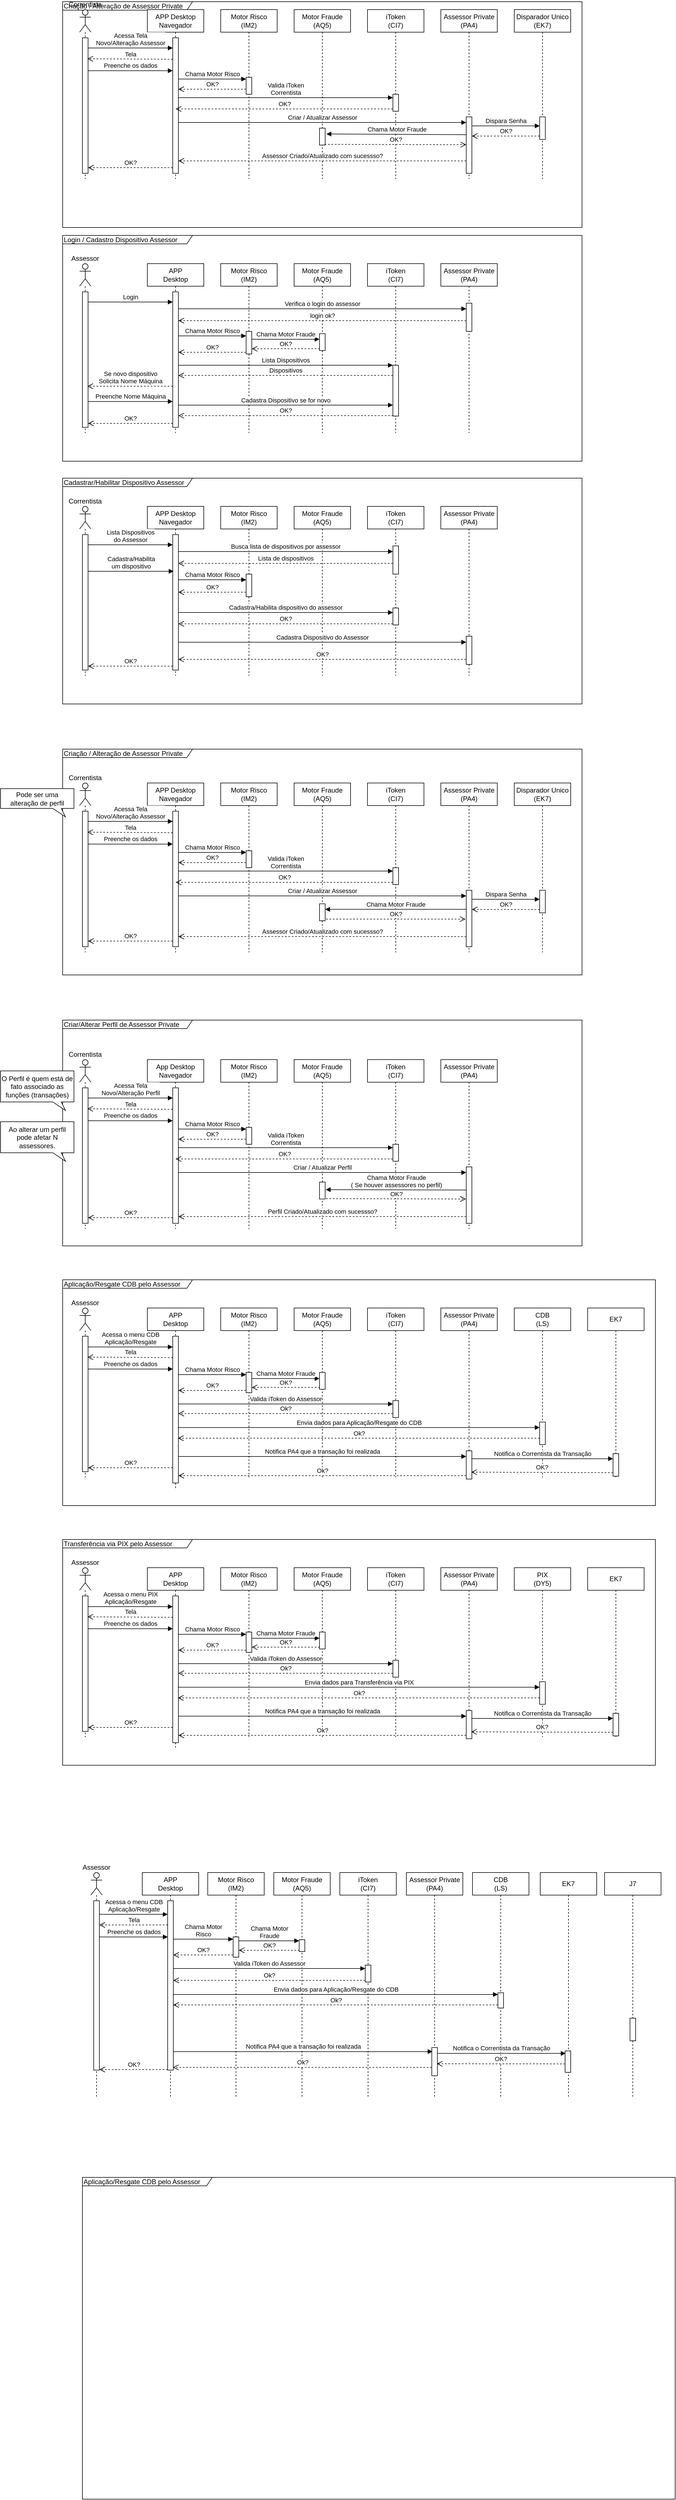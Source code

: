 <mxfile version="15.8.3" type="device" pages="3"><diagram id="RJV6EYjl1su7yi8j9RUN" name="Jornadas"><mxGraphModel dx="6774" dy="2732" grid="1" gridSize="10" guides="1" tooltips="1" connect="1" arrows="1" fold="1" page="1" pageScale="1" pageWidth="850" pageHeight="1100" math="0" shadow="0"><root><mxCell id="r3w8EGuS8EDsEudl1l2q-0"/><mxCell id="r3w8EGuS8EDsEudl1l2q-1" parent="r3w8EGuS8EDsEudl1l2q-0"/><mxCell id="TfXFEFdEGk36wJMPtLXj-182" value="Aplicação/Resgate CDB pelo Assessor" style="shape=umlFrame;whiteSpace=wrap;html=1;width=230;height=15;align=left;" parent="r3w8EGuS8EDsEudl1l2q-1" vertex="1"><mxGeometry x="-625" y="3970" width="1050" height="570" as="geometry"/></mxCell><mxCell id="r3w8EGuS8EDsEudl1l2q-39" value="Criação / Alteração de Assessor Private" style="shape=umlFrame;whiteSpace=wrap;html=1;width=230;height=15;align=left;" parent="r3w8EGuS8EDsEudl1l2q-1" vertex="1"><mxGeometry x="-660" y="116" width="920" height="400" as="geometry"/></mxCell><mxCell id="TfXFEFdEGk36wJMPtLXj-58" value="Criação / Alteração de Assessor Private" style="shape=umlFrame;whiteSpace=wrap;html=1;width=230;height=15;align=left;" parent="r3w8EGuS8EDsEudl1l2q-1" vertex="1"><mxGeometry x="-660" y="1440" width="920" height="400" as="geometry"/></mxCell><mxCell id="TfXFEFdEGk36wJMPtLXj-88" value="Criar/Alterar Perfil de Assessor Private" style="shape=umlFrame;whiteSpace=wrap;html=1;width=230;height=15;align=left;" parent="r3w8EGuS8EDsEudl1l2q-1" vertex="1"><mxGeometry x="-660" y="1920" width="920" height="400" as="geometry"/></mxCell><mxCell id="TfXFEFdEGk36wJMPtLXj-23" value="Cadastrar/Habilitar Dispositivo Assessor" style="shape=umlFrame;whiteSpace=wrap;html=1;width=230;height=15;align=left;" parent="r3w8EGuS8EDsEudl1l2q-1" vertex="1"><mxGeometry x="-660" y="960" width="920" height="400" as="geometry"/></mxCell><mxCell id="r3w8EGuS8EDsEudl1l2q-2" value="APP Desktop&lt;br&gt;Navegador" style="shape=umlLifeline;perimeter=lifelinePerimeter;whiteSpace=wrap;html=1;container=1;collapsible=0;recursiveResize=0;outlineConnect=0;" parent="r3w8EGuS8EDsEudl1l2q-1" vertex="1"><mxGeometry x="-510" y="130" width="100" height="300" as="geometry"/></mxCell><mxCell id="r3w8EGuS8EDsEudl1l2q-5" value="" style="html=1;points=[];perimeter=orthogonalPerimeter;" parent="r3w8EGuS8EDsEudl1l2q-2" vertex="1"><mxGeometry x="45" y="50" width="10" height="240" as="geometry"/></mxCell><mxCell id="r3w8EGuS8EDsEudl1l2q-4" value="Correntista" style="shape=umlLifeline;participant=umlActor;perimeter=lifelinePerimeter;whiteSpace=wrap;html=1;container=1;collapsible=0;recursiveResize=0;verticalAlign=bottom;spacingTop=36;outlineConnect=0;labelPosition=center;verticalLabelPosition=top;align=center;" parent="r3w8EGuS8EDsEudl1l2q-1" vertex="1"><mxGeometry x="-630" y="130" width="20" height="300" as="geometry"/></mxCell><mxCell id="r3w8EGuS8EDsEudl1l2q-8" value="" style="html=1;points=[];perimeter=orthogonalPerimeter;" parent="r3w8EGuS8EDsEudl1l2q-4" vertex="1"><mxGeometry x="5" y="50" width="10" height="240" as="geometry"/></mxCell><mxCell id="r3w8EGuS8EDsEudl1l2q-6" value="Acessa Tela &lt;br&gt;Novo/Alteração Assessor" style="html=1;verticalAlign=bottom;endArrow=block;entryX=0;entryY=0;rounded=0;" parent="r3w8EGuS8EDsEudl1l2q-1" edge="1"><mxGeometry relative="1" as="geometry"><mxPoint x="-615" y="198.0" as="sourcePoint"/><mxPoint x="-465" y="198.0" as="targetPoint"/></mxGeometry></mxCell><mxCell id="r3w8EGuS8EDsEudl1l2q-7" value="Tela" style="html=1;verticalAlign=bottom;endArrow=open;dashed=1;endSize=8;exitX=0;exitY=0.95;rounded=0;entryX=0.875;entryY=0.939;entryDx=0;entryDy=0;entryPerimeter=0;" parent="r3w8EGuS8EDsEudl1l2q-1" edge="1"><mxGeometry relative="1" as="geometry"><mxPoint x="-616.25" y="217.12" as="targetPoint"/><mxPoint x="-465" y="218" as="sourcePoint"/></mxGeometry></mxCell><mxCell id="r3w8EGuS8EDsEudl1l2q-9" value="Motor Risco&lt;br&gt;(IM2)" style="shape=umlLifeline;perimeter=lifelinePerimeter;whiteSpace=wrap;html=1;container=1;collapsible=0;recursiveResize=0;outlineConnect=0;" parent="r3w8EGuS8EDsEudl1l2q-1" vertex="1"><mxGeometry x="-380" y="130" width="100" height="300" as="geometry"/></mxCell><mxCell id="r3w8EGuS8EDsEudl1l2q-10" value="" style="html=1;points=[];perimeter=orthogonalPerimeter;" parent="r3w8EGuS8EDsEudl1l2q-9" vertex="1"><mxGeometry x="45" y="120" width="10" height="30" as="geometry"/></mxCell><mxCell id="r3w8EGuS8EDsEudl1l2q-11" value="Chama Motor Risco" style="html=1;verticalAlign=bottom;endArrow=block;rounded=0;" parent="r3w8EGuS8EDsEudl1l2q-1" edge="1"><mxGeometry relative="1" as="geometry"><mxPoint x="-455" y="253" as="sourcePoint"/><mxPoint x="-335" y="253" as="targetPoint"/></mxGeometry></mxCell><mxCell id="r3w8EGuS8EDsEudl1l2q-12" value="OK?" style="html=1;verticalAlign=bottom;endArrow=open;dashed=1;endSize=8;rounded=0;" parent="r3w8EGuS8EDsEudl1l2q-1" edge="1"><mxGeometry relative="1" as="geometry"><mxPoint x="-455" y="271" as="targetPoint"/><mxPoint x="-335" y="271" as="sourcePoint"/></mxGeometry></mxCell><mxCell id="r3w8EGuS8EDsEudl1l2q-13" value="Preenche os dados" style="html=1;verticalAlign=bottom;endArrow=block;rounded=0;exitX=0.993;exitY=0.915;exitDx=0;exitDy=0;exitPerimeter=0;" parent="r3w8EGuS8EDsEudl1l2q-1" edge="1"><mxGeometry relative="1" as="geometry"><mxPoint x="-615.07" y="238.2" as="sourcePoint"/><mxPoint x="-465" y="238.2" as="targetPoint"/></mxGeometry></mxCell><mxCell id="r3w8EGuS8EDsEudl1l2q-14" value="Motor Fraude&lt;br&gt;(AQ5)" style="shape=umlLifeline;perimeter=lifelinePerimeter;whiteSpace=wrap;html=1;container=1;collapsible=0;recursiveResize=0;outlineConnect=0;" parent="r3w8EGuS8EDsEudl1l2q-1" vertex="1"><mxGeometry x="-250" y="130" width="100" height="300" as="geometry"/></mxCell><mxCell id="r3w8EGuS8EDsEudl1l2q-36" value="" style="html=1;points=[];perimeter=orthogonalPerimeter;" parent="r3w8EGuS8EDsEudl1l2q-14" vertex="1"><mxGeometry x="45" y="210" width="10" height="30" as="geometry"/></mxCell><mxCell id="r3w8EGuS8EDsEudl1l2q-16" value="iToken&lt;br&gt;(CI7)" style="shape=umlLifeline;perimeter=lifelinePerimeter;whiteSpace=wrap;html=1;container=1;collapsible=0;recursiveResize=0;outlineConnect=0;" parent="r3w8EGuS8EDsEudl1l2q-1" vertex="1"><mxGeometry x="-120" y="130" width="100" height="300" as="geometry"/></mxCell><mxCell id="r3w8EGuS8EDsEudl1l2q-21" value="" style="html=1;points=[];perimeter=orthogonalPerimeter;" parent="r3w8EGuS8EDsEudl1l2q-16" vertex="1"><mxGeometry x="45" y="150" width="10" height="30" as="geometry"/></mxCell><mxCell id="r3w8EGuS8EDsEudl1l2q-22" value="Valida iToken &lt;br&gt;Correntista" style="html=1;verticalAlign=bottom;endArrow=block;rounded=0;" parent="r3w8EGuS8EDsEudl1l2q-1" edge="1"><mxGeometry relative="1" as="geometry"><mxPoint x="-455" y="286" as="sourcePoint"/><mxPoint x="-75" y="286" as="targetPoint"/></mxGeometry></mxCell><mxCell id="r3w8EGuS8EDsEudl1l2q-23" value="OK?" style="html=1;verticalAlign=bottom;endArrow=open;dashed=1;endSize=8;rounded=0;" parent="r3w8EGuS8EDsEudl1l2q-1" edge="1"><mxGeometry relative="1" as="geometry"><mxPoint x="-459.9" y="306" as="targetPoint"/><mxPoint x="-75" y="306" as="sourcePoint"/></mxGeometry></mxCell><mxCell id="r3w8EGuS8EDsEudl1l2q-24" value="Assessor Private&lt;br&gt;(PA4)" style="shape=umlLifeline;perimeter=lifelinePerimeter;whiteSpace=wrap;html=1;container=1;collapsible=0;recursiveResize=0;outlineConnect=0;" parent="r3w8EGuS8EDsEudl1l2q-1" vertex="1"><mxGeometry x="9.9" y="130" width="100" height="300" as="geometry"/></mxCell><mxCell id="r3w8EGuS8EDsEudl1l2q-25" value="" style="html=1;points=[];perimeter=orthogonalPerimeter;" parent="r3w8EGuS8EDsEudl1l2q-24" vertex="1"><mxGeometry x="45" y="190" width="10" height="100" as="geometry"/></mxCell><mxCell id="r3w8EGuS8EDsEudl1l2q-26" value="Criar / Atualizar Assessor" style="html=1;verticalAlign=bottom;endArrow=block;rounded=0;" parent="r3w8EGuS8EDsEudl1l2q-1" source="r3w8EGuS8EDsEudl1l2q-5" target="r3w8EGuS8EDsEudl1l2q-25" edge="1"><mxGeometry relative="1" as="geometry"><mxPoint x="-325.1" y="286" as="sourcePoint"/><mxPoint x="54.9" y="286" as="targetPoint"/><Array as="points"><mxPoint x="30" y="330"/></Array></mxGeometry></mxCell><mxCell id="r3w8EGuS8EDsEudl1l2q-27" value="Assessor Criado/Atualizado com sucessso?" style="html=1;verticalAlign=bottom;endArrow=open;dashed=1;endSize=8;rounded=0;" parent="r3w8EGuS8EDsEudl1l2q-1" edge="1"><mxGeometry relative="1" as="geometry"><mxPoint x="-455" y="398" as="targetPoint"/><mxPoint x="54.9" y="398" as="sourcePoint"/><Array as="points"><mxPoint x="30" y="398"/></Array></mxGeometry></mxCell><mxCell id="r3w8EGuS8EDsEudl1l2q-28" value="Disparador Unico (EK7)" style="shape=umlLifeline;perimeter=lifelinePerimeter;whiteSpace=wrap;html=1;container=1;collapsible=0;recursiveResize=0;outlineConnect=0;" parent="r3w8EGuS8EDsEudl1l2q-1" vertex="1"><mxGeometry x="140" y="130" width="100" height="300" as="geometry"/></mxCell><mxCell id="r3w8EGuS8EDsEudl1l2q-29" value="" style="html=1;points=[];perimeter=orthogonalPerimeter;" parent="r3w8EGuS8EDsEudl1l2q-28" vertex="1"><mxGeometry x="45" y="190" width="10" height="40" as="geometry"/></mxCell><mxCell id="r3w8EGuS8EDsEudl1l2q-30" value="Dispara Senha" style="html=1;verticalAlign=bottom;endArrow=block;rounded=0;" parent="r3w8EGuS8EDsEudl1l2q-1" edge="1"><mxGeometry relative="1" as="geometry"><mxPoint x="64.9" y="336" as="sourcePoint"/><mxPoint x="185" y="336" as="targetPoint"/></mxGeometry></mxCell><mxCell id="r3w8EGuS8EDsEudl1l2q-31" value="OK?" style="html=1;verticalAlign=bottom;endArrow=open;dashed=1;endSize=8;rounded=0;" parent="r3w8EGuS8EDsEudl1l2q-1" edge="1"><mxGeometry relative="1" as="geometry"><mxPoint x="64.9" y="354" as="targetPoint"/><mxPoint x="185" y="354" as="sourcePoint"/></mxGeometry></mxCell><mxCell id="r3w8EGuS8EDsEudl1l2q-32" value="OK?" style="html=1;verticalAlign=bottom;endArrow=open;dashed=1;endSize=8;rounded=0;" parent="r3w8EGuS8EDsEudl1l2q-1" edge="1"><mxGeometry relative="1" as="geometry"><mxPoint x="-615" y="410" as="targetPoint"/><mxPoint x="-465" y="410" as="sourcePoint"/></mxGeometry></mxCell><mxCell id="r3w8EGuS8EDsEudl1l2q-41" value="APP&lt;br&gt;Desktop" style="shape=umlLifeline;perimeter=lifelinePerimeter;whiteSpace=wrap;html=1;container=1;collapsible=0;recursiveResize=0;outlineConnect=0;" parent="r3w8EGuS8EDsEudl1l2q-1" vertex="1"><mxGeometry x="-510" y="580" width="100" height="300" as="geometry"/></mxCell><mxCell id="r3w8EGuS8EDsEudl1l2q-42" value="" style="html=1;points=[];perimeter=orthogonalPerimeter;" parent="r3w8EGuS8EDsEudl1l2q-41" vertex="1"><mxGeometry x="45" y="50" width="10" height="240" as="geometry"/></mxCell><mxCell id="r3w8EGuS8EDsEudl1l2q-43" value="Assessor" style="shape=umlLifeline;participant=umlActor;perimeter=lifelinePerimeter;whiteSpace=wrap;html=1;container=1;collapsible=0;recursiveResize=0;verticalAlign=bottom;spacingTop=36;outlineConnect=0;labelPosition=center;verticalLabelPosition=top;align=center;" parent="r3w8EGuS8EDsEudl1l2q-1" vertex="1"><mxGeometry x="-630" y="580" width="20" height="300" as="geometry"/></mxCell><mxCell id="r3w8EGuS8EDsEudl1l2q-44" value="" style="html=1;points=[];perimeter=orthogonalPerimeter;" parent="r3w8EGuS8EDsEudl1l2q-43" vertex="1"><mxGeometry x="5" y="50" width="10" height="240" as="geometry"/></mxCell><mxCell id="r3w8EGuS8EDsEudl1l2q-45" value="Login" style="html=1;verticalAlign=bottom;endArrow=block;entryX=0;entryY=0;rounded=0;" parent="r3w8EGuS8EDsEudl1l2q-1" edge="1"><mxGeometry relative="1" as="geometry"><mxPoint x="-615" y="648.0" as="sourcePoint"/><mxPoint x="-465" y="648.0" as="targetPoint"/></mxGeometry></mxCell><mxCell id="r3w8EGuS8EDsEudl1l2q-46" value="Se novo dispositivo&lt;br&gt;Solicita Nome Máquina" style="html=1;verticalAlign=bottom;endArrow=open;dashed=1;endSize=8;rounded=0;entryX=0.875;entryY=0.939;entryDx=0;entryDy=0;entryPerimeter=0;" parent="r3w8EGuS8EDsEudl1l2q-1" edge="1"><mxGeometry relative="1" as="geometry"><mxPoint x="-616.25" y="797.12" as="targetPoint"/><mxPoint x="-465" y="797.12" as="sourcePoint"/></mxGeometry></mxCell><mxCell id="r3w8EGuS8EDsEudl1l2q-47" value="Motor Risco&lt;br&gt;(IM2)" style="shape=umlLifeline;perimeter=lifelinePerimeter;whiteSpace=wrap;html=1;container=1;collapsible=0;recursiveResize=0;outlineConnect=0;" parent="r3w8EGuS8EDsEudl1l2q-1" vertex="1"><mxGeometry x="-380" y="580" width="100" height="300" as="geometry"/></mxCell><mxCell id="r3w8EGuS8EDsEudl1l2q-48" value="" style="html=1;points=[];perimeter=orthogonalPerimeter;" parent="r3w8EGuS8EDsEudl1l2q-47" vertex="1"><mxGeometry x="45" y="120" width="10" height="40" as="geometry"/></mxCell><mxCell id="r3w8EGuS8EDsEudl1l2q-49" value="Chama Motor Risco" style="html=1;verticalAlign=bottom;endArrow=block;rounded=0;" parent="r3w8EGuS8EDsEudl1l2q-1" edge="1"><mxGeometry relative="1" as="geometry"><mxPoint x="-455" y="708" as="sourcePoint"/><mxPoint x="-335" y="708" as="targetPoint"/></mxGeometry></mxCell><mxCell id="r3w8EGuS8EDsEudl1l2q-50" value="OK?" style="html=1;verticalAlign=bottom;endArrow=open;dashed=1;endSize=8;rounded=0;" parent="r3w8EGuS8EDsEudl1l2q-1" edge="1"><mxGeometry relative="1" as="geometry"><mxPoint x="-455" y="737" as="targetPoint"/><mxPoint x="-335" y="737" as="sourcePoint"/></mxGeometry></mxCell><mxCell id="r3w8EGuS8EDsEudl1l2q-51" value="Preenche Nome Máquina" style="html=1;verticalAlign=bottom;endArrow=block;rounded=0;exitX=0.993;exitY=0.915;exitDx=0;exitDy=0;exitPerimeter=0;" parent="r3w8EGuS8EDsEudl1l2q-1" edge="1"><mxGeometry relative="1" as="geometry"><mxPoint x="-615.07" y="824.2" as="sourcePoint"/><mxPoint x="-465" y="824.2" as="targetPoint"/></mxGeometry></mxCell><mxCell id="r3w8EGuS8EDsEudl1l2q-52" value="Motor Fraude&lt;br&gt;(AQ5)" style="shape=umlLifeline;perimeter=lifelinePerimeter;whiteSpace=wrap;html=1;container=1;collapsible=0;recursiveResize=0;outlineConnect=0;" parent="r3w8EGuS8EDsEudl1l2q-1" vertex="1"><mxGeometry x="-250" y="580" width="100" height="300" as="geometry"/></mxCell><mxCell id="r3w8EGuS8EDsEudl1l2q-53" value="" style="html=1;points=[];perimeter=orthogonalPerimeter;" parent="r3w8EGuS8EDsEudl1l2q-52" vertex="1"><mxGeometry x="45" y="124" width="10" height="30" as="geometry"/></mxCell><mxCell id="r3w8EGuS8EDsEudl1l2q-56" value="iToken&lt;br&gt;(CI7)" style="shape=umlLifeline;perimeter=lifelinePerimeter;whiteSpace=wrap;html=1;container=1;collapsible=0;recursiveResize=0;outlineConnect=0;" parent="r3w8EGuS8EDsEudl1l2q-1" vertex="1"><mxGeometry x="-120" y="580" width="100" height="300" as="geometry"/></mxCell><mxCell id="r3w8EGuS8EDsEudl1l2q-57" value="" style="html=1;points=[];perimeter=orthogonalPerimeter;" parent="r3w8EGuS8EDsEudl1l2q-56" vertex="1"><mxGeometry x="45" y="180" width="10" height="90" as="geometry"/></mxCell><mxCell id="r3w8EGuS8EDsEudl1l2q-58" value="Lista Dispositivos" style="html=1;verticalAlign=bottom;endArrow=block;rounded=0;" parent="r3w8EGuS8EDsEudl1l2q-1" source="r3w8EGuS8EDsEudl1l2q-42" target="r3w8EGuS8EDsEudl1l2q-57" edge="1"><mxGeometry relative="1" as="geometry"><mxPoint x="-455" y="736" as="sourcePoint"/><mxPoint x="-75" y="736" as="targetPoint"/></mxGeometry></mxCell><mxCell id="r3w8EGuS8EDsEudl1l2q-59" value="Dispositivos" style="html=1;verticalAlign=bottom;endArrow=open;dashed=1;endSize=8;rounded=0;" parent="r3w8EGuS8EDsEudl1l2q-1" target="r3w8EGuS8EDsEudl1l2q-42" edge="1"><mxGeometry relative="1" as="geometry"><mxPoint x="-459.9" y="778" as="targetPoint"/><mxPoint x="-75" y="778" as="sourcePoint"/></mxGeometry></mxCell><mxCell id="r3w8EGuS8EDsEudl1l2q-60" value="Assessor Private&lt;br&gt;(PA4)" style="shape=umlLifeline;perimeter=lifelinePerimeter;whiteSpace=wrap;html=1;container=1;collapsible=0;recursiveResize=0;outlineConnect=0;" parent="r3w8EGuS8EDsEudl1l2q-1" vertex="1"><mxGeometry x="9.9" y="580" width="100" height="300" as="geometry"/></mxCell><mxCell id="r3w8EGuS8EDsEudl1l2q-61" value="" style="html=1;points=[];perimeter=orthogonalPerimeter;" parent="r3w8EGuS8EDsEudl1l2q-60" vertex="1"><mxGeometry x="45" y="70" width="10" height="50" as="geometry"/></mxCell><mxCell id="r3w8EGuS8EDsEudl1l2q-62" value="Verifica o login do assessor" style="html=1;verticalAlign=bottom;endArrow=block;rounded=0;" parent="r3w8EGuS8EDsEudl1l2q-1" edge="1"><mxGeometry relative="1" as="geometry"><mxPoint x="-455" y="660" as="sourcePoint"/><mxPoint x="54.9" y="660" as="targetPoint"/></mxGeometry></mxCell><mxCell id="r3w8EGuS8EDsEudl1l2q-63" value="login ok?" style="html=1;verticalAlign=bottom;endArrow=open;dashed=1;endSize=8;rounded=0;" parent="r3w8EGuS8EDsEudl1l2q-1" edge="1"><mxGeometry relative="1" as="geometry"><mxPoint x="-455" y="681" as="targetPoint"/><mxPoint x="54.9" y="681" as="sourcePoint"/></mxGeometry></mxCell><mxCell id="r3w8EGuS8EDsEudl1l2q-68" value="OK?" style="html=1;verticalAlign=bottom;endArrow=open;dashed=1;endSize=8;rounded=0;" parent="r3w8EGuS8EDsEudl1l2q-1" edge="1"><mxGeometry relative="1" as="geometry"><mxPoint x="-615" y="863" as="targetPoint"/><mxPoint x="-465" y="863" as="sourcePoint"/></mxGeometry></mxCell><mxCell id="r3w8EGuS8EDsEudl1l2q-69" value="Login / Cadastro Dispositivo Assessor" style="shape=umlFrame;whiteSpace=wrap;html=1;width=230;height=15;align=left;" parent="r3w8EGuS8EDsEudl1l2q-1" vertex="1"><mxGeometry x="-660" y="530" width="920" height="400" as="geometry"/></mxCell><mxCell id="r3w8EGuS8EDsEudl1l2q-54" value="Chama Motor Fraude" style="html=1;verticalAlign=bottom;endArrow=block;rounded=0;entryX=0;entryY=0.333;entryDx=0;entryDy=0;entryPerimeter=0;" parent="r3w8EGuS8EDsEudl1l2q-1" source="r3w8EGuS8EDsEudl1l2q-48" target="r3w8EGuS8EDsEudl1l2q-53" edge="1"><mxGeometry relative="1" as="geometry"><mxPoint x="-325" y="833" as="sourcePoint"/><mxPoint x="-205" y="833" as="targetPoint"/></mxGeometry></mxCell><mxCell id="r3w8EGuS8EDsEudl1l2q-55" value="OK?" style="html=1;verticalAlign=bottom;endArrow=open;dashed=1;endSize=8;rounded=0;exitX=0.056;exitY=0.892;exitDx=0;exitDy=0;exitPerimeter=0;" parent="r3w8EGuS8EDsEudl1l2q-1" source="r3w8EGuS8EDsEudl1l2q-53" target="r3w8EGuS8EDsEudl1l2q-48" edge="1"><mxGeometry relative="1" as="geometry"><mxPoint x="-325" y="851" as="targetPoint"/><mxPoint x="-205" y="851" as="sourcePoint"/></mxGeometry></mxCell><mxCell id="r3w8EGuS8EDsEudl1l2q-70" value="Cadastra Dispositivo se for novo" style="html=1;verticalAlign=bottom;endArrow=block;rounded=0;entryX=0.003;entryY=0.592;entryDx=0;entryDy=0;entryPerimeter=0;" parent="r3w8EGuS8EDsEudl1l2q-1" edge="1"><mxGeometry relative="1" as="geometry"><mxPoint x="-455" y="830.6" as="sourcePoint"/><mxPoint x="-74.97" y="830.6" as="targetPoint"/></mxGeometry></mxCell><mxCell id="r3w8EGuS8EDsEudl1l2q-71" value="OK?" style="html=1;verticalAlign=bottom;endArrow=open;dashed=1;endSize=8;rounded=0;exitX=0.064;exitY=0.992;exitDx=0;exitDy=0;exitPerimeter=0;" parent="r3w8EGuS8EDsEudl1l2q-1" source="r3w8EGuS8EDsEudl1l2q-57" target="r3w8EGuS8EDsEudl1l2q-42" edge="1"><mxGeometry relative="1" as="geometry"><mxPoint x="-445" y="747" as="targetPoint"/><mxPoint x="-325" y="747" as="sourcePoint"/></mxGeometry></mxCell><mxCell id="TfXFEFdEGk36wJMPtLXj-1" value="APP Desktop&lt;br&gt;Navegador" style="shape=umlLifeline;perimeter=lifelinePerimeter;whiteSpace=wrap;html=1;container=1;collapsible=0;recursiveResize=0;outlineConnect=0;" parent="r3w8EGuS8EDsEudl1l2q-1" vertex="1"><mxGeometry x="-510" y="1010" width="100" height="300" as="geometry"/></mxCell><mxCell id="TfXFEFdEGk36wJMPtLXj-2" value="" style="html=1;points=[];perimeter=orthogonalPerimeter;" parent="TfXFEFdEGk36wJMPtLXj-1" vertex="1"><mxGeometry x="45" y="50" width="10" height="240" as="geometry"/></mxCell><mxCell id="TfXFEFdEGk36wJMPtLXj-3" value="Correntista" style="shape=umlLifeline;participant=umlActor;perimeter=lifelinePerimeter;whiteSpace=wrap;html=1;container=1;collapsible=0;recursiveResize=0;verticalAlign=bottom;spacingTop=36;outlineConnect=0;labelPosition=center;verticalLabelPosition=top;align=center;" parent="r3w8EGuS8EDsEudl1l2q-1" vertex="1"><mxGeometry x="-630" y="1010" width="20" height="300" as="geometry"/></mxCell><mxCell id="TfXFEFdEGk36wJMPtLXj-4" value="" style="html=1;points=[];perimeter=orthogonalPerimeter;" parent="TfXFEFdEGk36wJMPtLXj-3" vertex="1"><mxGeometry x="5" y="50" width="10" height="240" as="geometry"/></mxCell><mxCell id="TfXFEFdEGk36wJMPtLXj-5" value="Lista Dispositivos &lt;br&gt;do Assessor" style="html=1;verticalAlign=bottom;endArrow=block;entryX=0;entryY=0;rounded=0;" parent="r3w8EGuS8EDsEudl1l2q-1" edge="1"><mxGeometry relative="1" as="geometry"><mxPoint x="-615" y="1078" as="sourcePoint"/><mxPoint x="-465" y="1078" as="targetPoint"/></mxGeometry></mxCell><mxCell id="TfXFEFdEGk36wJMPtLXj-7" value="Motor Risco&lt;br&gt;(IM2)" style="shape=umlLifeline;perimeter=lifelinePerimeter;whiteSpace=wrap;html=1;container=1;collapsible=0;recursiveResize=0;outlineConnect=0;" parent="r3w8EGuS8EDsEudl1l2q-1" vertex="1"><mxGeometry x="-380" y="1010" width="100" height="300" as="geometry"/></mxCell><mxCell id="TfXFEFdEGk36wJMPtLXj-8" value="" style="html=1;points=[];perimeter=orthogonalPerimeter;" parent="TfXFEFdEGk36wJMPtLXj-7" vertex="1"><mxGeometry x="45" y="120" width="10" height="40" as="geometry"/></mxCell><mxCell id="TfXFEFdEGk36wJMPtLXj-9" value="Chama Motor Risco" style="html=1;verticalAlign=bottom;endArrow=block;rounded=0;" parent="r3w8EGuS8EDsEudl1l2q-1" edge="1"><mxGeometry relative="1" as="geometry"><mxPoint x="-455" y="1140" as="sourcePoint"/><mxPoint x="-335" y="1140" as="targetPoint"/></mxGeometry></mxCell><mxCell id="TfXFEFdEGk36wJMPtLXj-10" value="OK?" style="html=1;verticalAlign=bottom;endArrow=open;dashed=1;endSize=8;rounded=0;" parent="r3w8EGuS8EDsEudl1l2q-1" edge="1"><mxGeometry relative="1" as="geometry"><mxPoint x="-455" y="1162" as="targetPoint"/><mxPoint x="-335" y="1162" as="sourcePoint"/></mxGeometry></mxCell><mxCell id="TfXFEFdEGk36wJMPtLXj-12" value="Motor Fraude&lt;br&gt;(AQ5)" style="shape=umlLifeline;perimeter=lifelinePerimeter;whiteSpace=wrap;html=1;container=1;collapsible=0;recursiveResize=0;outlineConnect=0;" parent="r3w8EGuS8EDsEudl1l2q-1" vertex="1"><mxGeometry x="-250" y="1010" width="100" height="300" as="geometry"/></mxCell><mxCell id="TfXFEFdEGk36wJMPtLXj-14" value="iToken&lt;br&gt;(CI7)" style="shape=umlLifeline;perimeter=lifelinePerimeter;whiteSpace=wrap;html=1;container=1;collapsible=0;recursiveResize=0;outlineConnect=0;" parent="r3w8EGuS8EDsEudl1l2q-1" vertex="1"><mxGeometry x="-120" y="1010" width="100" height="300" as="geometry"/></mxCell><mxCell id="TfXFEFdEGk36wJMPtLXj-15" value="" style="html=1;points=[];perimeter=orthogonalPerimeter;" parent="TfXFEFdEGk36wJMPtLXj-14" vertex="1"><mxGeometry x="45" y="180" width="10" height="30" as="geometry"/></mxCell><mxCell id="TfXFEFdEGk36wJMPtLXj-19" value="" style="html=1;points=[];perimeter=orthogonalPerimeter;" parent="TfXFEFdEGk36wJMPtLXj-14" vertex="1"><mxGeometry x="45.0" y="70" width="10" height="50" as="geometry"/></mxCell><mxCell id="TfXFEFdEGk36wJMPtLXj-16" value="Cadastra/Habilita dispositivo do assessor" style="html=1;verticalAlign=bottom;endArrow=block;rounded=0;" parent="r3w8EGuS8EDsEudl1l2q-1" edge="1"><mxGeometry relative="1" as="geometry"><mxPoint x="-455" y="1198" as="sourcePoint"/><mxPoint x="-75" y="1198" as="targetPoint"/></mxGeometry></mxCell><mxCell id="TfXFEFdEGk36wJMPtLXj-17" value="OK?" style="html=1;verticalAlign=bottom;endArrow=open;dashed=1;endSize=8;rounded=0;" parent="r3w8EGuS8EDsEudl1l2q-1" edge="1"><mxGeometry relative="1" as="geometry"><mxPoint x="-455" y="1218" as="targetPoint"/><mxPoint x="-75" y="1218" as="sourcePoint"/></mxGeometry></mxCell><mxCell id="TfXFEFdEGk36wJMPtLXj-18" value="Assessor Private&lt;br&gt;(PA4)" style="shape=umlLifeline;perimeter=lifelinePerimeter;whiteSpace=wrap;html=1;container=1;collapsible=0;recursiveResize=0;outlineConnect=0;" parent="r3w8EGuS8EDsEudl1l2q-1" vertex="1"><mxGeometry x="9.9" y="1010" width="100" height="300" as="geometry"/></mxCell><mxCell id="TfXFEFdEGk36wJMPtLXj-29" value="" style="html=1;points=[];perimeter=orthogonalPerimeter;" parent="TfXFEFdEGk36wJMPtLXj-18" vertex="1"><mxGeometry x="45" y="230" width="10" height="50" as="geometry"/></mxCell><mxCell id="TfXFEFdEGk36wJMPtLXj-20" value="Busca lista de dispositivos por assessor" style="html=1;verticalAlign=bottom;endArrow=block;rounded=0;" parent="r3w8EGuS8EDsEudl1l2q-1" target="TfXFEFdEGk36wJMPtLXj-19" edge="1"><mxGeometry relative="1" as="geometry"><mxPoint x="-455" y="1090" as="sourcePoint"/><mxPoint x="54.9" y="1090" as="targetPoint"/></mxGeometry></mxCell><mxCell id="TfXFEFdEGk36wJMPtLXj-21" value="Lista de dispositivos" style="html=1;verticalAlign=bottom;endArrow=open;dashed=1;endSize=8;rounded=0;" parent="r3w8EGuS8EDsEudl1l2q-1" source="TfXFEFdEGk36wJMPtLXj-19" edge="1"><mxGeometry relative="1" as="geometry"><mxPoint x="-455" y="1111" as="targetPoint"/><mxPoint x="-80" y="1111" as="sourcePoint"/></mxGeometry></mxCell><mxCell id="TfXFEFdEGk36wJMPtLXj-22" value="OK?" style="html=1;verticalAlign=bottom;endArrow=open;dashed=1;endSize=8;rounded=0;" parent="r3w8EGuS8EDsEudl1l2q-1" edge="1"><mxGeometry relative="1" as="geometry"><mxPoint x="-615" y="1293" as="targetPoint"/><mxPoint x="-465" y="1293" as="sourcePoint"/></mxGeometry></mxCell><mxCell id="TfXFEFdEGk36wJMPtLXj-26" value="Cadastra Dispositivo do Assessor" style="html=1;verticalAlign=bottom;endArrow=block;rounded=0;" parent="r3w8EGuS8EDsEudl1l2q-1" edge="1"><mxGeometry relative="1" as="geometry"><mxPoint x="-455" y="1250.6" as="sourcePoint"/><mxPoint x="54.9" y="1250.6" as="targetPoint"/></mxGeometry></mxCell><mxCell id="TfXFEFdEGk36wJMPtLXj-27" value="OK?" style="html=1;verticalAlign=bottom;endArrow=open;dashed=1;endSize=8;rounded=0;exitX=-0.02;exitY=0.959;exitDx=0;exitDy=0;exitPerimeter=0;" parent="r3w8EGuS8EDsEudl1l2q-1" edge="1"><mxGeometry relative="1" as="geometry"><mxPoint x="-455" y="1280.95" as="targetPoint"/><mxPoint x="54.7" y="1280.95" as="sourcePoint"/></mxGeometry></mxCell><mxCell id="TfXFEFdEGk36wJMPtLXj-28" value="Cadastra/Habilita &lt;br&gt;um dispositivo" style="html=1;verticalAlign=bottom;endArrow=block;entryX=0.152;entryY=0.254;rounded=0;entryDx=0;entryDy=0;entryPerimeter=0;" parent="r3w8EGuS8EDsEudl1l2q-1" edge="1"><mxGeometry relative="1" as="geometry"><mxPoint x="-615" y="1124.96" as="sourcePoint"/><mxPoint x="-463.48" y="1124.96" as="targetPoint"/></mxGeometry></mxCell><mxCell id="TfXFEFdEGk36wJMPtLXj-30" value="APP Desktop&lt;br&gt;Navegador" style="shape=umlLifeline;perimeter=lifelinePerimeter;whiteSpace=wrap;html=1;container=1;collapsible=0;recursiveResize=0;outlineConnect=0;" parent="r3w8EGuS8EDsEudl1l2q-1" vertex="1"><mxGeometry x="-510" y="1500" width="100" height="300" as="geometry"/></mxCell><mxCell id="TfXFEFdEGk36wJMPtLXj-31" value="" style="html=1;points=[];perimeter=orthogonalPerimeter;" parent="TfXFEFdEGk36wJMPtLXj-30" vertex="1"><mxGeometry x="45" y="50" width="10" height="240" as="geometry"/></mxCell><mxCell id="TfXFEFdEGk36wJMPtLXj-32" value="Correntista" style="shape=umlLifeline;participant=umlActor;perimeter=lifelinePerimeter;whiteSpace=wrap;html=1;container=1;collapsible=0;recursiveResize=0;verticalAlign=bottom;spacingTop=36;outlineConnect=0;labelPosition=center;verticalLabelPosition=top;align=center;" parent="r3w8EGuS8EDsEudl1l2q-1" vertex="1"><mxGeometry x="-630" y="1500" width="20" height="300" as="geometry"/></mxCell><mxCell id="TfXFEFdEGk36wJMPtLXj-33" value="" style="html=1;points=[];perimeter=orthogonalPerimeter;" parent="TfXFEFdEGk36wJMPtLXj-32" vertex="1"><mxGeometry x="5" y="50" width="10" height="240" as="geometry"/></mxCell><mxCell id="TfXFEFdEGk36wJMPtLXj-34" value="Acessa Tela &lt;br&gt;Novo/Alteração Assessor" style="html=1;verticalAlign=bottom;endArrow=block;entryX=0;entryY=0;rounded=0;" parent="r3w8EGuS8EDsEudl1l2q-1" edge="1"><mxGeometry relative="1" as="geometry"><mxPoint x="-615" y="1568" as="sourcePoint"/><mxPoint x="-465" y="1568" as="targetPoint"/></mxGeometry></mxCell><mxCell id="TfXFEFdEGk36wJMPtLXj-35" value="Tela" style="html=1;verticalAlign=bottom;endArrow=open;dashed=1;endSize=8;exitX=0;exitY=0.95;rounded=0;entryX=0.875;entryY=0.939;entryDx=0;entryDy=0;entryPerimeter=0;" parent="r3w8EGuS8EDsEudl1l2q-1" edge="1"><mxGeometry relative="1" as="geometry"><mxPoint x="-616.25" y="1587.12" as="targetPoint"/><mxPoint x="-465" y="1588" as="sourcePoint"/></mxGeometry></mxCell><mxCell id="TfXFEFdEGk36wJMPtLXj-36" value="Motor Risco&lt;br&gt;(IM2)" style="shape=umlLifeline;perimeter=lifelinePerimeter;whiteSpace=wrap;html=1;container=1;collapsible=0;recursiveResize=0;outlineConnect=0;" parent="r3w8EGuS8EDsEudl1l2q-1" vertex="1"><mxGeometry x="-380" y="1500" width="100" height="300" as="geometry"/></mxCell><mxCell id="TfXFEFdEGk36wJMPtLXj-37" value="" style="html=1;points=[];perimeter=orthogonalPerimeter;" parent="TfXFEFdEGk36wJMPtLXj-36" vertex="1"><mxGeometry x="45" y="120" width="10" height="30" as="geometry"/></mxCell><mxCell id="TfXFEFdEGk36wJMPtLXj-38" value="Chama Motor Risco" style="html=1;verticalAlign=bottom;endArrow=block;rounded=0;" parent="r3w8EGuS8EDsEudl1l2q-1" edge="1"><mxGeometry relative="1" as="geometry"><mxPoint x="-455" y="1623" as="sourcePoint"/><mxPoint x="-335" y="1623" as="targetPoint"/></mxGeometry></mxCell><mxCell id="TfXFEFdEGk36wJMPtLXj-39" value="OK?" style="html=1;verticalAlign=bottom;endArrow=open;dashed=1;endSize=8;rounded=0;" parent="r3w8EGuS8EDsEudl1l2q-1" edge="1"><mxGeometry relative="1" as="geometry"><mxPoint x="-455" y="1641" as="targetPoint"/><mxPoint x="-335" y="1641" as="sourcePoint"/></mxGeometry></mxCell><mxCell id="TfXFEFdEGk36wJMPtLXj-40" value="Preenche os dados" style="html=1;verticalAlign=bottom;endArrow=block;rounded=0;exitX=0.993;exitY=0.915;exitDx=0;exitDy=0;exitPerimeter=0;" parent="r3w8EGuS8EDsEudl1l2q-1" edge="1"><mxGeometry relative="1" as="geometry"><mxPoint x="-615.07" y="1608.2" as="sourcePoint"/><mxPoint x="-465" y="1608.2" as="targetPoint"/></mxGeometry></mxCell><mxCell id="TfXFEFdEGk36wJMPtLXj-41" value="Motor Fraude&lt;br&gt;(AQ5)" style="shape=umlLifeline;perimeter=lifelinePerimeter;whiteSpace=wrap;html=1;container=1;collapsible=0;recursiveResize=0;outlineConnect=0;" parent="r3w8EGuS8EDsEudl1l2q-1" vertex="1"><mxGeometry x="-250" y="1500" width="100" height="300" as="geometry"/></mxCell><mxCell id="TfXFEFdEGk36wJMPtLXj-42" value="" style="html=1;points=[];perimeter=orthogonalPerimeter;" parent="TfXFEFdEGk36wJMPtLXj-41" vertex="1"><mxGeometry x="45" y="214" width="10" height="30" as="geometry"/></mxCell><mxCell id="TfXFEFdEGk36wJMPtLXj-45" value="iToken&lt;br&gt;(CI7)" style="shape=umlLifeline;perimeter=lifelinePerimeter;whiteSpace=wrap;html=1;container=1;collapsible=0;recursiveResize=0;outlineConnect=0;" parent="r3w8EGuS8EDsEudl1l2q-1" vertex="1"><mxGeometry x="-120" y="1500" width="100" height="300" as="geometry"/></mxCell><mxCell id="TfXFEFdEGk36wJMPtLXj-46" value="" style="html=1;points=[];perimeter=orthogonalPerimeter;" parent="TfXFEFdEGk36wJMPtLXj-45" vertex="1"><mxGeometry x="45" y="150" width="10" height="30" as="geometry"/></mxCell><mxCell id="TfXFEFdEGk36wJMPtLXj-47" value="Valida iToken &lt;br&gt;Correntista" style="html=1;verticalAlign=bottom;endArrow=block;rounded=0;" parent="r3w8EGuS8EDsEudl1l2q-1" edge="1"><mxGeometry relative="1" as="geometry"><mxPoint x="-455" y="1656" as="sourcePoint"/><mxPoint x="-75" y="1656" as="targetPoint"/></mxGeometry></mxCell><mxCell id="TfXFEFdEGk36wJMPtLXj-48" value="OK?" style="html=1;verticalAlign=bottom;endArrow=open;dashed=1;endSize=8;rounded=0;" parent="r3w8EGuS8EDsEudl1l2q-1" edge="1"><mxGeometry relative="1" as="geometry"><mxPoint x="-459.9" y="1676" as="targetPoint"/><mxPoint x="-75" y="1676" as="sourcePoint"/></mxGeometry></mxCell><mxCell id="TfXFEFdEGk36wJMPtLXj-49" value="Assessor Private&lt;br&gt;(PA4)" style="shape=umlLifeline;perimeter=lifelinePerimeter;whiteSpace=wrap;html=1;container=1;collapsible=0;recursiveResize=0;outlineConnect=0;" parent="r3w8EGuS8EDsEudl1l2q-1" vertex="1"><mxGeometry x="9.9" y="1500" width="100" height="300" as="geometry"/></mxCell><mxCell id="TfXFEFdEGk36wJMPtLXj-50" value="" style="html=1;points=[];perimeter=orthogonalPerimeter;" parent="TfXFEFdEGk36wJMPtLXj-49" vertex="1"><mxGeometry x="45" y="190" width="10" height="100" as="geometry"/></mxCell><mxCell id="TfXFEFdEGk36wJMPtLXj-51" value="Criar / Atualizar Assessor" style="html=1;verticalAlign=bottom;endArrow=block;rounded=0;" parent="r3w8EGuS8EDsEudl1l2q-1" source="TfXFEFdEGk36wJMPtLXj-31" target="TfXFEFdEGk36wJMPtLXj-50" edge="1"><mxGeometry relative="1" as="geometry"><mxPoint x="-325.1" y="1656" as="sourcePoint"/><mxPoint x="54.9" y="1656" as="targetPoint"/><Array as="points"><mxPoint x="30" y="1700"/></Array></mxGeometry></mxCell><mxCell id="TfXFEFdEGk36wJMPtLXj-52" value="Assessor Criado/Atualizado com sucessso?" style="html=1;verticalAlign=bottom;endArrow=open;dashed=1;endSize=8;rounded=0;" parent="r3w8EGuS8EDsEudl1l2q-1" edge="1"><mxGeometry relative="1" as="geometry"><mxPoint x="-455" y="1772" as="targetPoint"/><mxPoint x="54.9" y="1772" as="sourcePoint"/><Array as="points"><mxPoint x="30" y="1772"/></Array></mxGeometry></mxCell><mxCell id="TfXFEFdEGk36wJMPtLXj-53" value="Disparador Unico (EK7)" style="shape=umlLifeline;perimeter=lifelinePerimeter;whiteSpace=wrap;html=1;container=1;collapsible=0;recursiveResize=0;outlineConnect=0;" parent="r3w8EGuS8EDsEudl1l2q-1" vertex="1"><mxGeometry x="140" y="1500" width="100" height="300" as="geometry"/></mxCell><mxCell id="TfXFEFdEGk36wJMPtLXj-54" value="" style="html=1;points=[];perimeter=orthogonalPerimeter;" parent="TfXFEFdEGk36wJMPtLXj-53" vertex="1"><mxGeometry x="45" y="190" width="10" height="40" as="geometry"/></mxCell><mxCell id="TfXFEFdEGk36wJMPtLXj-55" value="Dispara Senha" style="html=1;verticalAlign=bottom;endArrow=block;rounded=0;" parent="r3w8EGuS8EDsEudl1l2q-1" edge="1"><mxGeometry relative="1" as="geometry"><mxPoint x="64.9" y="1706" as="sourcePoint"/><mxPoint x="185" y="1706" as="targetPoint"/></mxGeometry></mxCell><mxCell id="TfXFEFdEGk36wJMPtLXj-56" value="OK?" style="html=1;verticalAlign=bottom;endArrow=open;dashed=1;endSize=8;rounded=0;" parent="r3w8EGuS8EDsEudl1l2q-1" edge="1"><mxGeometry relative="1" as="geometry"><mxPoint x="64.9" y="1724" as="targetPoint"/><mxPoint x="185" y="1724" as="sourcePoint"/></mxGeometry></mxCell><mxCell id="TfXFEFdEGk36wJMPtLXj-57" value="OK?" style="html=1;verticalAlign=bottom;endArrow=open;dashed=1;endSize=8;rounded=0;" parent="r3w8EGuS8EDsEudl1l2q-1" edge="1"><mxGeometry relative="1" as="geometry"><mxPoint x="-615" y="1780" as="targetPoint"/><mxPoint x="-465" y="1780" as="sourcePoint"/></mxGeometry></mxCell><mxCell id="TfXFEFdEGk36wJMPtLXj-59" value="Pode ser uma &lt;br&gt;alteração de perfil" style="whiteSpace=wrap;html=1;shape=mxgraph.basic.rectCallout;dx=30;dy=15;boundedLbl=1;fontFamily=Helvetica;fontSize=12;fontColor=#000000;align=center;strokeColor=#000000;fillColor=#ffffff;flipH=1;" parent="r3w8EGuS8EDsEudl1l2q-1" vertex="1"><mxGeometry x="-770" y="1510" width="130" height="50" as="geometry"/></mxCell><mxCell id="TfXFEFdEGk36wJMPtLXj-60" value="App Desktop&lt;br&gt;Navegador" style="shape=umlLifeline;perimeter=lifelinePerimeter;whiteSpace=wrap;html=1;container=1;collapsible=0;recursiveResize=0;outlineConnect=0;" parent="r3w8EGuS8EDsEudl1l2q-1" vertex="1"><mxGeometry x="-510" y="1990" width="100" height="300" as="geometry"/></mxCell><mxCell id="TfXFEFdEGk36wJMPtLXj-61" value="" style="html=1;points=[];perimeter=orthogonalPerimeter;" parent="TfXFEFdEGk36wJMPtLXj-60" vertex="1"><mxGeometry x="45" y="50" width="10" height="240" as="geometry"/></mxCell><mxCell id="TfXFEFdEGk36wJMPtLXj-62" value="Correntista" style="shape=umlLifeline;participant=umlActor;perimeter=lifelinePerimeter;whiteSpace=wrap;html=1;container=1;collapsible=0;recursiveResize=0;verticalAlign=bottom;spacingTop=36;outlineConnect=0;labelPosition=center;verticalLabelPosition=top;align=center;" parent="r3w8EGuS8EDsEudl1l2q-1" vertex="1"><mxGeometry x="-630" y="1990" width="20" height="300" as="geometry"/></mxCell><mxCell id="TfXFEFdEGk36wJMPtLXj-63" value="" style="html=1;points=[];perimeter=orthogonalPerimeter;" parent="TfXFEFdEGk36wJMPtLXj-62" vertex="1"><mxGeometry x="5" y="50" width="10" height="240" as="geometry"/></mxCell><mxCell id="TfXFEFdEGk36wJMPtLXj-64" value="Acessa Tela &lt;br&gt;Novo/Alteração Perfil" style="html=1;verticalAlign=bottom;endArrow=block;entryX=0;entryY=0;rounded=0;" parent="r3w8EGuS8EDsEudl1l2q-1" edge="1"><mxGeometry relative="1" as="geometry"><mxPoint x="-615" y="2058" as="sourcePoint"/><mxPoint x="-465" y="2058" as="targetPoint"/></mxGeometry></mxCell><mxCell id="TfXFEFdEGk36wJMPtLXj-65" value="Tela" style="html=1;verticalAlign=bottom;endArrow=open;dashed=1;endSize=8;exitX=0;exitY=0.95;rounded=0;entryX=0.875;entryY=0.939;entryDx=0;entryDy=0;entryPerimeter=0;" parent="r3w8EGuS8EDsEudl1l2q-1" edge="1"><mxGeometry relative="1" as="geometry"><mxPoint x="-616.25" y="2077.12" as="targetPoint"/><mxPoint x="-465" y="2078" as="sourcePoint"/></mxGeometry></mxCell><mxCell id="TfXFEFdEGk36wJMPtLXj-66" value="Motor Risco&lt;br&gt;(IM2)" style="shape=umlLifeline;perimeter=lifelinePerimeter;whiteSpace=wrap;html=1;container=1;collapsible=0;recursiveResize=0;outlineConnect=0;" parent="r3w8EGuS8EDsEudl1l2q-1" vertex="1"><mxGeometry x="-380" y="1990" width="100" height="300" as="geometry"/></mxCell><mxCell id="TfXFEFdEGk36wJMPtLXj-67" value="" style="html=1;points=[];perimeter=orthogonalPerimeter;" parent="TfXFEFdEGk36wJMPtLXj-66" vertex="1"><mxGeometry x="45" y="120" width="10" height="30" as="geometry"/></mxCell><mxCell id="TfXFEFdEGk36wJMPtLXj-68" value="Chama Motor Risco" style="html=1;verticalAlign=bottom;endArrow=block;rounded=0;" parent="r3w8EGuS8EDsEudl1l2q-1" edge="1"><mxGeometry relative="1" as="geometry"><mxPoint x="-455" y="2113" as="sourcePoint"/><mxPoint x="-335" y="2113" as="targetPoint"/></mxGeometry></mxCell><mxCell id="TfXFEFdEGk36wJMPtLXj-69" value="OK?" style="html=1;verticalAlign=bottom;endArrow=open;dashed=1;endSize=8;rounded=0;" parent="r3w8EGuS8EDsEudl1l2q-1" edge="1"><mxGeometry relative="1" as="geometry"><mxPoint x="-455" y="2131" as="targetPoint"/><mxPoint x="-335" y="2131" as="sourcePoint"/></mxGeometry></mxCell><mxCell id="TfXFEFdEGk36wJMPtLXj-70" value="Preenche os dados" style="html=1;verticalAlign=bottom;endArrow=block;rounded=0;exitX=0.993;exitY=0.915;exitDx=0;exitDy=0;exitPerimeter=0;" parent="r3w8EGuS8EDsEudl1l2q-1" edge="1"><mxGeometry relative="1" as="geometry"><mxPoint x="-615.07" y="2098.2" as="sourcePoint"/><mxPoint x="-465" y="2098.2" as="targetPoint"/></mxGeometry></mxCell><mxCell id="TfXFEFdEGk36wJMPtLXj-71" value="Motor Fraude&lt;br&gt;(AQ5)" style="shape=umlLifeline;perimeter=lifelinePerimeter;whiteSpace=wrap;html=1;container=1;collapsible=0;recursiveResize=0;outlineConnect=0;" parent="r3w8EGuS8EDsEudl1l2q-1" vertex="1"><mxGeometry x="-250" y="1990" width="100" height="300" as="geometry"/></mxCell><mxCell id="TfXFEFdEGk36wJMPtLXj-72" value="" style="html=1;points=[];perimeter=orthogonalPerimeter;" parent="TfXFEFdEGk36wJMPtLXj-71" vertex="1"><mxGeometry x="45" y="217" width="10" height="30" as="geometry"/></mxCell><mxCell id="TfXFEFdEGk36wJMPtLXj-75" value="iToken&lt;br&gt;(CI7)" style="shape=umlLifeline;perimeter=lifelinePerimeter;whiteSpace=wrap;html=1;container=1;collapsible=0;recursiveResize=0;outlineConnect=0;" parent="r3w8EGuS8EDsEudl1l2q-1" vertex="1"><mxGeometry x="-120" y="1990" width="100" height="300" as="geometry"/></mxCell><mxCell id="TfXFEFdEGk36wJMPtLXj-76" value="" style="html=1;points=[];perimeter=orthogonalPerimeter;" parent="TfXFEFdEGk36wJMPtLXj-75" vertex="1"><mxGeometry x="45" y="150" width="10" height="30" as="geometry"/></mxCell><mxCell id="TfXFEFdEGk36wJMPtLXj-77" value="Valida iToken &lt;br&gt;Correntista" style="html=1;verticalAlign=bottom;endArrow=block;rounded=0;" parent="r3w8EGuS8EDsEudl1l2q-1" edge="1"><mxGeometry relative="1" as="geometry"><mxPoint x="-455" y="2146" as="sourcePoint"/><mxPoint x="-75" y="2146" as="targetPoint"/></mxGeometry></mxCell><mxCell id="TfXFEFdEGk36wJMPtLXj-78" value="OK?" style="html=1;verticalAlign=bottom;endArrow=open;dashed=1;endSize=8;rounded=0;" parent="r3w8EGuS8EDsEudl1l2q-1" edge="1"><mxGeometry relative="1" as="geometry"><mxPoint x="-459.9" y="2166" as="targetPoint"/><mxPoint x="-75" y="2166" as="sourcePoint"/></mxGeometry></mxCell><mxCell id="TfXFEFdEGk36wJMPtLXj-79" value="Assessor Private&lt;br&gt;(PA4)" style="shape=umlLifeline;perimeter=lifelinePerimeter;whiteSpace=wrap;html=1;container=1;collapsible=0;recursiveResize=0;outlineConnect=0;" parent="r3w8EGuS8EDsEudl1l2q-1" vertex="1"><mxGeometry x="9.9" y="1990" width="100" height="300" as="geometry"/></mxCell><mxCell id="TfXFEFdEGk36wJMPtLXj-80" value="" style="html=1;points=[];perimeter=orthogonalPerimeter;" parent="TfXFEFdEGk36wJMPtLXj-79" vertex="1"><mxGeometry x="45" y="190" width="10" height="100" as="geometry"/></mxCell><mxCell id="TfXFEFdEGk36wJMPtLXj-81" value="Criar / Atualizar Perfil" style="html=1;verticalAlign=bottom;endArrow=block;rounded=0;" parent="r3w8EGuS8EDsEudl1l2q-1" source="TfXFEFdEGk36wJMPtLXj-61" target="TfXFEFdEGk36wJMPtLXj-80" edge="1"><mxGeometry relative="1" as="geometry"><mxPoint x="-325.1" y="2146" as="sourcePoint"/><mxPoint x="54.9" y="2146" as="targetPoint"/><Array as="points"><mxPoint x="30" y="2190"/></Array></mxGeometry></mxCell><mxCell id="TfXFEFdEGk36wJMPtLXj-82" value="Perfil Criado/Atualizado com sucessso?" style="html=1;verticalAlign=bottom;endArrow=open;dashed=1;endSize=8;rounded=0;" parent="r3w8EGuS8EDsEudl1l2q-1" edge="1"><mxGeometry relative="1" as="geometry"><mxPoint x="-455" y="2268" as="targetPoint"/><mxPoint x="54.9" y="2268" as="sourcePoint"/><Array as="points"><mxPoint x="30" y="2268"/></Array></mxGeometry></mxCell><mxCell id="TfXFEFdEGk36wJMPtLXj-87" value="OK?" style="html=1;verticalAlign=bottom;endArrow=open;dashed=1;endSize=8;rounded=0;" parent="r3w8EGuS8EDsEudl1l2q-1" edge="1"><mxGeometry relative="1" as="geometry"><mxPoint x="-615" y="2270" as="targetPoint"/><mxPoint x="-465" y="2270" as="sourcePoint"/></mxGeometry></mxCell><mxCell id="TfXFEFdEGk36wJMPtLXj-89" value="Ao alterar um perfil pode afetar N assessores." style="whiteSpace=wrap;html=1;shape=mxgraph.basic.rectCallout;dx=30;dy=15;boundedLbl=1;fontFamily=Helvetica;fontSize=12;fontColor=#000000;align=center;strokeColor=#000000;fillColor=#ffffff;flipH=1;" parent="r3w8EGuS8EDsEudl1l2q-1" vertex="1"><mxGeometry x="-770" y="2100" width="130" height="70" as="geometry"/></mxCell><mxCell id="TfXFEFdEGk36wJMPtLXj-90" value="O Perfil é quem está de fato associado as funções (transações)" style="whiteSpace=wrap;html=1;shape=mxgraph.basic.rectCallout;dx=30;dy=15;boundedLbl=1;fontFamily=Helvetica;fontSize=12;fontColor=#000000;align=center;strokeColor=#000000;fillColor=#ffffff;flipH=1;" parent="r3w8EGuS8EDsEudl1l2q-1" vertex="1"><mxGeometry x="-770" y="2010" width="130" height="70" as="geometry"/></mxCell><mxCell id="TfXFEFdEGk36wJMPtLXj-91" value="APP&lt;br&gt;Desktop" style="shape=umlLifeline;perimeter=lifelinePerimeter;whiteSpace=wrap;html=1;container=1;collapsible=0;recursiveResize=0;outlineConnect=0;" parent="r3w8EGuS8EDsEudl1l2q-1" vertex="1"><mxGeometry x="-510" y="2430" width="100" height="320" as="geometry"/></mxCell><mxCell id="TfXFEFdEGk36wJMPtLXj-92" value="" style="html=1;points=[];perimeter=orthogonalPerimeter;" parent="TfXFEFdEGk36wJMPtLXj-91" vertex="1"><mxGeometry x="45" y="50" width="10" height="260" as="geometry"/></mxCell><mxCell id="TfXFEFdEGk36wJMPtLXj-93" value="Assessor" style="shape=umlLifeline;participant=umlActor;perimeter=lifelinePerimeter;whiteSpace=wrap;html=1;container=1;collapsible=0;recursiveResize=0;verticalAlign=bottom;spacingTop=36;outlineConnect=0;labelPosition=center;verticalLabelPosition=top;align=center;" parent="r3w8EGuS8EDsEudl1l2q-1" vertex="1"><mxGeometry x="-630" y="2430" width="20" height="300" as="geometry"/></mxCell><mxCell id="TfXFEFdEGk36wJMPtLXj-94" value="" style="html=1;points=[];perimeter=orthogonalPerimeter;" parent="TfXFEFdEGk36wJMPtLXj-93" vertex="1"><mxGeometry x="5" y="50" width="10" height="240" as="geometry"/></mxCell><mxCell id="TfXFEFdEGk36wJMPtLXj-95" value="Acessa o menu CDB&lt;br&gt;Aplicação/Resgate" style="html=1;verticalAlign=bottom;endArrow=block;entryX=0;entryY=0;rounded=0;" parent="r3w8EGuS8EDsEudl1l2q-1" edge="1"><mxGeometry relative="1" as="geometry"><mxPoint x="-615" y="2499" as="sourcePoint"/><mxPoint x="-465" y="2499" as="targetPoint"/></mxGeometry></mxCell><mxCell id="TfXFEFdEGk36wJMPtLXj-97" value="Motor Risco&lt;br&gt;(IM2)" style="shape=umlLifeline;perimeter=lifelinePerimeter;whiteSpace=wrap;html=1;container=1;collapsible=0;recursiveResize=0;outlineConnect=0;" parent="r3w8EGuS8EDsEudl1l2q-1" vertex="1"><mxGeometry x="-380" y="2430" width="100" height="300" as="geometry"/></mxCell><mxCell id="TfXFEFdEGk36wJMPtLXj-98" value="" style="html=1;points=[];perimeter=orthogonalPerimeter;" parent="TfXFEFdEGk36wJMPtLXj-97" vertex="1"><mxGeometry x="45" y="114" width="10" height="36" as="geometry"/></mxCell><mxCell id="TfXFEFdEGk36wJMPtLXj-99" value="Chama Motor Risco" style="html=1;verticalAlign=bottom;endArrow=block;rounded=0;" parent="r3w8EGuS8EDsEudl1l2q-1" edge="1"><mxGeometry relative="1" as="geometry"><mxPoint x="-455" y="2548" as="sourcePoint"/><mxPoint x="-335" y="2548" as="targetPoint"/></mxGeometry></mxCell><mxCell id="TfXFEFdEGk36wJMPtLXj-100" value="OK?" style="html=1;verticalAlign=bottom;endArrow=open;dashed=1;endSize=8;rounded=0;" parent="r3w8EGuS8EDsEudl1l2q-1" edge="1"><mxGeometry relative="1" as="geometry"><mxPoint x="-455" y="2576" as="targetPoint"/><mxPoint x="-335" y="2576" as="sourcePoint"/></mxGeometry></mxCell><mxCell id="TfXFEFdEGk36wJMPtLXj-102" value="Motor Fraude&lt;br&gt;(AQ5)" style="shape=umlLifeline;perimeter=lifelinePerimeter;whiteSpace=wrap;html=1;container=1;collapsible=0;recursiveResize=0;outlineConnect=0;" parent="r3w8EGuS8EDsEudl1l2q-1" vertex="1"><mxGeometry x="-250" y="2430" width="100" height="300" as="geometry"/></mxCell><mxCell id="TfXFEFdEGk36wJMPtLXj-103" value="" style="html=1;points=[];perimeter=orthogonalPerimeter;" parent="TfXFEFdEGk36wJMPtLXj-102" vertex="1"><mxGeometry x="45" y="114" width="10" height="30" as="geometry"/></mxCell><mxCell id="TfXFEFdEGk36wJMPtLXj-104" value="iToken&lt;br&gt;(CI7)" style="shape=umlLifeline;perimeter=lifelinePerimeter;whiteSpace=wrap;html=1;container=1;collapsible=0;recursiveResize=0;outlineConnect=0;" parent="r3w8EGuS8EDsEudl1l2q-1" vertex="1"><mxGeometry x="-120" y="2430" width="100" height="300" as="geometry"/></mxCell><mxCell id="TfXFEFdEGk36wJMPtLXj-105" value="" style="html=1;points=[];perimeter=orthogonalPerimeter;" parent="TfXFEFdEGk36wJMPtLXj-104" vertex="1"><mxGeometry x="45" y="164" width="10" height="30" as="geometry"/></mxCell><mxCell id="TfXFEFdEGk36wJMPtLXj-106" value="Valida iToken do Assessor" style="html=1;verticalAlign=bottom;endArrow=block;rounded=0;" parent="r3w8EGuS8EDsEudl1l2q-1" edge="1"><mxGeometry relative="1" as="geometry"><mxPoint x="-455" y="2600" as="sourcePoint"/><mxPoint x="-75" y="2600" as="targetPoint"/></mxGeometry></mxCell><mxCell id="TfXFEFdEGk36wJMPtLXj-107" value="Ok?" style="html=1;verticalAlign=bottom;endArrow=open;dashed=1;endSize=8;rounded=0;" parent="r3w8EGuS8EDsEudl1l2q-1" edge="1"><mxGeometry relative="1" as="geometry"><mxPoint x="-455" y="2617" as="targetPoint"/><mxPoint x="-75" y="2617" as="sourcePoint"/></mxGeometry></mxCell><mxCell id="TfXFEFdEGk36wJMPtLXj-108" value="Assessor Private&lt;br&gt;(PA4)" style="shape=umlLifeline;perimeter=lifelinePerimeter;whiteSpace=wrap;html=1;container=1;collapsible=0;recursiveResize=0;outlineConnect=0;" parent="r3w8EGuS8EDsEudl1l2q-1" vertex="1"><mxGeometry x="9.9" y="2430" width="100" height="300" as="geometry"/></mxCell><mxCell id="TfXFEFdEGk36wJMPtLXj-109" value="" style="html=1;points=[];perimeter=orthogonalPerimeter;" parent="TfXFEFdEGk36wJMPtLXj-108" vertex="1"><mxGeometry x="45" y="253" width="10" height="50" as="geometry"/></mxCell><mxCell id="TfXFEFdEGk36wJMPtLXj-110" value="Notifica PA4 que a transação foi realizada" style="html=1;verticalAlign=bottom;endArrow=block;rounded=0;" parent="r3w8EGuS8EDsEudl1l2q-1" edge="1"><mxGeometry relative="1" as="geometry"><mxPoint x="-455" y="2693" as="sourcePoint"/><mxPoint x="54.9" y="2693" as="targetPoint"/></mxGeometry></mxCell><mxCell id="TfXFEFdEGk36wJMPtLXj-111" value="Ok?" style="html=1;verticalAlign=bottom;endArrow=open;dashed=1;endSize=8;rounded=0;" parent="r3w8EGuS8EDsEudl1l2q-1" edge="1"><mxGeometry relative="1" as="geometry"><mxPoint x="-455" y="2727" as="targetPoint"/><mxPoint x="54.9" y="2727" as="sourcePoint"/></mxGeometry></mxCell><mxCell id="TfXFEFdEGk36wJMPtLXj-112" value="OK?" style="html=1;verticalAlign=bottom;endArrow=open;dashed=1;endSize=8;rounded=0;" parent="r3w8EGuS8EDsEudl1l2q-1" edge="1"><mxGeometry relative="1" as="geometry"><mxPoint x="-615" y="2713" as="targetPoint"/><mxPoint x="-465" y="2713" as="sourcePoint"/></mxGeometry></mxCell><mxCell id="TfXFEFdEGk36wJMPtLXj-113" value="Aplicação/Resgate CDB pelo Assessor" style="shape=umlFrame;whiteSpace=wrap;html=1;width=230;height=15;align=left;" parent="r3w8EGuS8EDsEudl1l2q-1" vertex="1"><mxGeometry x="-660" y="2380" width="1050" height="400" as="geometry"/></mxCell><mxCell id="TfXFEFdEGk36wJMPtLXj-114" value="Chama Motor Fraude" style="html=1;verticalAlign=bottom;endArrow=block;rounded=0;entryX=0;entryY=0.333;entryDx=0;entryDy=0;entryPerimeter=0;" parent="r3w8EGuS8EDsEudl1l2q-1" edge="1"><mxGeometry relative="1" as="geometry"><mxPoint x="-325" y="2554.99" as="sourcePoint"/><mxPoint x="-205" y="2554.99" as="targetPoint"/></mxGeometry></mxCell><mxCell id="TfXFEFdEGk36wJMPtLXj-115" value="OK?" style="html=1;verticalAlign=bottom;endArrow=open;dashed=1;endSize=8;rounded=0;exitX=0.056;exitY=0.892;exitDx=0;exitDy=0;exitPerimeter=0;" parent="r3w8EGuS8EDsEudl1l2q-1" source="TfXFEFdEGk36wJMPtLXj-103" target="TfXFEFdEGk36wJMPtLXj-98" edge="1"><mxGeometry relative="1" as="geometry"><mxPoint x="-325" y="2701" as="targetPoint"/><mxPoint x="-205" y="2701" as="sourcePoint"/></mxGeometry></mxCell><mxCell id="TfXFEFdEGk36wJMPtLXj-118" value="Tela" style="html=1;verticalAlign=bottom;endArrow=open;dashed=1;endSize=8;exitX=0;exitY=0.95;rounded=0;entryX=0.875;entryY=0.939;entryDx=0;entryDy=0;entryPerimeter=0;" parent="r3w8EGuS8EDsEudl1l2q-1" edge="1"><mxGeometry relative="1" as="geometry"><mxPoint x="-616" y="2517" as="targetPoint"/><mxPoint x="-464.75" y="2517.88" as="sourcePoint"/></mxGeometry></mxCell><mxCell id="TfXFEFdEGk36wJMPtLXj-119" value="Preenche os dados" style="html=1;verticalAlign=bottom;endArrow=block;rounded=0;exitX=0.993;exitY=0.915;exitDx=0;exitDy=0;exitPerimeter=0;" parent="r3w8EGuS8EDsEudl1l2q-1" edge="1"><mxGeometry relative="1" as="geometry"><mxPoint x="-614.82" y="2538.08" as="sourcePoint"/><mxPoint x="-464.75" y="2538.08" as="targetPoint"/></mxGeometry></mxCell><mxCell id="TfXFEFdEGk36wJMPtLXj-120" value="CDB&lt;br&gt;(LS)" style="shape=umlLifeline;perimeter=lifelinePerimeter;whiteSpace=wrap;html=1;container=1;collapsible=0;recursiveResize=0;outlineConnect=0;" parent="r3w8EGuS8EDsEudl1l2q-1" vertex="1"><mxGeometry x="140" y="2430" width="100" height="300" as="geometry"/></mxCell><mxCell id="TfXFEFdEGk36wJMPtLXj-121" value="" style="html=1;points=[];perimeter=orthogonalPerimeter;" parent="TfXFEFdEGk36wJMPtLXj-120" vertex="1"><mxGeometry x="45" y="202" width="10" height="40" as="geometry"/></mxCell><mxCell id="TfXFEFdEGk36wJMPtLXj-122" value="Envia dados para Aplicação/Resgate do CDB" style="html=1;verticalAlign=bottom;endArrow=block;rounded=0;exitX=0.915;exitY=0.622;exitDx=0;exitDy=0;exitPerimeter=0;" parent="r3w8EGuS8EDsEudl1l2q-1" source="TfXFEFdEGk36wJMPtLXj-92" target="TfXFEFdEGk36wJMPtLXj-121" edge="1"><mxGeometry relative="1" as="geometry"><mxPoint x="-445" y="2647" as="sourcePoint"/><mxPoint x="64.9" y="2647" as="targetPoint"/></mxGeometry></mxCell><mxCell id="TfXFEFdEGk36wJMPtLXj-123" value="Ok?" style="html=1;verticalAlign=bottom;endArrow=open;dashed=1;endSize=8;rounded=0;entryX=0.915;entryY=0.687;entryDx=0;entryDy=0;entryPerimeter=0;" parent="r3w8EGuS8EDsEudl1l2q-1" edge="1"><mxGeometry relative="1" as="geometry"><mxPoint x="-455.85" y="2660.62" as="targetPoint"/><mxPoint x="185" y="2660.62" as="sourcePoint"/></mxGeometry></mxCell><mxCell id="TfXFEFdEGk36wJMPtLXj-124" value="EK7" style="shape=umlLifeline;perimeter=lifelinePerimeter;whiteSpace=wrap;html=1;container=1;collapsible=0;recursiveResize=0;outlineConnect=0;" parent="r3w8EGuS8EDsEudl1l2q-1" vertex="1"><mxGeometry x="270" y="2430" width="100" height="300" as="geometry"/></mxCell><mxCell id="TfXFEFdEGk36wJMPtLXj-125" value="" style="html=1;points=[];perimeter=orthogonalPerimeter;" parent="TfXFEFdEGk36wJMPtLXj-124" vertex="1"><mxGeometry x="45" y="258" width="10" height="40" as="geometry"/></mxCell><mxCell id="TfXFEFdEGk36wJMPtLXj-126" value="Notifica o Correntista da Transação" style="html=1;verticalAlign=bottom;endArrow=block;rounded=0;exitX=0.92;exitY=0.279;exitDx=0;exitDy=0;exitPerimeter=0;" parent="r3w8EGuS8EDsEudl1l2q-1" source="TfXFEFdEGk36wJMPtLXj-109" target="TfXFEFdEGk36wJMPtLXj-125" edge="1"><mxGeometry relative="1" as="geometry"><mxPoint x="220" y="2750" as="sourcePoint"/><mxPoint x="340" y="2750" as="targetPoint"/></mxGeometry></mxCell><mxCell id="TfXFEFdEGk36wJMPtLXj-127" value="OK?" style="html=1;verticalAlign=bottom;endArrow=open;dashed=1;endSize=8;rounded=0;exitX=0.018;exitY=0.841;exitDx=0;exitDy=0;exitPerimeter=0;entryX=0.876;entryY=0.755;entryDx=0;entryDy=0;entryPerimeter=0;" parent="r3w8EGuS8EDsEudl1l2q-1" source="TfXFEFdEGk36wJMPtLXj-125" target="TfXFEFdEGk36wJMPtLXj-109" edge="1"><mxGeometry relative="1" as="geometry"><mxPoint x="220" y="2765.77" as="targetPoint"/><mxPoint x="340.56" y="2765.77" as="sourcePoint"/></mxGeometry></mxCell><mxCell id="TfXFEFdEGk36wJMPtLXj-129" value="APP&lt;br&gt;Desktop" style="shape=umlLifeline;perimeter=lifelinePerimeter;whiteSpace=wrap;html=1;container=1;collapsible=0;recursiveResize=0;outlineConnect=0;" parent="r3w8EGuS8EDsEudl1l2q-1" vertex="1"><mxGeometry x="-510" y="2890" width="100" height="320" as="geometry"/></mxCell><mxCell id="TfXFEFdEGk36wJMPtLXj-130" value="" style="html=1;points=[];perimeter=orthogonalPerimeter;" parent="TfXFEFdEGk36wJMPtLXj-129" vertex="1"><mxGeometry x="45" y="50" width="10" height="260" as="geometry"/></mxCell><mxCell id="TfXFEFdEGk36wJMPtLXj-131" value="Assessor" style="shape=umlLifeline;participant=umlActor;perimeter=lifelinePerimeter;whiteSpace=wrap;html=1;container=1;collapsible=0;recursiveResize=0;verticalAlign=bottom;spacingTop=36;outlineConnect=0;labelPosition=center;verticalLabelPosition=top;align=center;" parent="r3w8EGuS8EDsEudl1l2q-1" vertex="1"><mxGeometry x="-630" y="2890" width="20" height="300" as="geometry"/></mxCell><mxCell id="TfXFEFdEGk36wJMPtLXj-132" value="" style="html=1;points=[];perimeter=orthogonalPerimeter;" parent="TfXFEFdEGk36wJMPtLXj-131" vertex="1"><mxGeometry x="5" y="50" width="10" height="240" as="geometry"/></mxCell><mxCell id="TfXFEFdEGk36wJMPtLXj-133" value="Acessa o menu PIX&lt;br&gt;Aplicação/Resgate" style="html=1;verticalAlign=bottom;endArrow=block;entryX=0;entryY=0;rounded=0;" parent="r3w8EGuS8EDsEudl1l2q-1" edge="1"><mxGeometry relative="1" as="geometry"><mxPoint x="-615" y="2959.0" as="sourcePoint"/><mxPoint x="-465" y="2959.0" as="targetPoint"/></mxGeometry></mxCell><mxCell id="TfXFEFdEGk36wJMPtLXj-134" value="Motor Risco&lt;br&gt;(IM2)" style="shape=umlLifeline;perimeter=lifelinePerimeter;whiteSpace=wrap;html=1;container=1;collapsible=0;recursiveResize=0;outlineConnect=0;" parent="r3w8EGuS8EDsEudl1l2q-1" vertex="1"><mxGeometry x="-380" y="2890" width="100" height="300" as="geometry"/></mxCell><mxCell id="TfXFEFdEGk36wJMPtLXj-135" value="" style="html=1;points=[];perimeter=orthogonalPerimeter;" parent="TfXFEFdEGk36wJMPtLXj-134" vertex="1"><mxGeometry x="45" y="114" width="10" height="36" as="geometry"/></mxCell><mxCell id="TfXFEFdEGk36wJMPtLXj-136" value="Chama Motor Risco" style="html=1;verticalAlign=bottom;endArrow=block;rounded=0;" parent="r3w8EGuS8EDsEudl1l2q-1" edge="1"><mxGeometry relative="1" as="geometry"><mxPoint x="-455" y="3008" as="sourcePoint"/><mxPoint x="-335" y="3008" as="targetPoint"/></mxGeometry></mxCell><mxCell id="TfXFEFdEGk36wJMPtLXj-137" value="OK?" style="html=1;verticalAlign=bottom;endArrow=open;dashed=1;endSize=8;rounded=0;" parent="r3w8EGuS8EDsEudl1l2q-1" edge="1"><mxGeometry relative="1" as="geometry"><mxPoint x="-455" y="3036" as="targetPoint"/><mxPoint x="-335" y="3036" as="sourcePoint"/></mxGeometry></mxCell><mxCell id="TfXFEFdEGk36wJMPtLXj-138" value="Motor Fraude&lt;br&gt;(AQ5)" style="shape=umlLifeline;perimeter=lifelinePerimeter;whiteSpace=wrap;html=1;container=1;collapsible=0;recursiveResize=0;outlineConnect=0;" parent="r3w8EGuS8EDsEudl1l2q-1" vertex="1"><mxGeometry x="-250" y="2890" width="100" height="300" as="geometry"/></mxCell><mxCell id="TfXFEFdEGk36wJMPtLXj-139" value="" style="html=1;points=[];perimeter=orthogonalPerimeter;" parent="TfXFEFdEGk36wJMPtLXj-138" vertex="1"><mxGeometry x="45" y="114" width="10" height="30" as="geometry"/></mxCell><mxCell id="TfXFEFdEGk36wJMPtLXj-140" value="iToken&lt;br&gt;(CI7)" style="shape=umlLifeline;perimeter=lifelinePerimeter;whiteSpace=wrap;html=1;container=1;collapsible=0;recursiveResize=0;outlineConnect=0;" parent="r3w8EGuS8EDsEudl1l2q-1" vertex="1"><mxGeometry x="-120" y="2890" width="100" height="300" as="geometry"/></mxCell><mxCell id="TfXFEFdEGk36wJMPtLXj-141" value="" style="html=1;points=[];perimeter=orthogonalPerimeter;" parent="TfXFEFdEGk36wJMPtLXj-140" vertex="1"><mxGeometry x="45" y="164" width="10" height="30" as="geometry"/></mxCell><mxCell id="TfXFEFdEGk36wJMPtLXj-142" value="Valida iToken do Assessor" style="html=1;verticalAlign=bottom;endArrow=block;rounded=0;" parent="r3w8EGuS8EDsEudl1l2q-1" edge="1"><mxGeometry relative="1" as="geometry"><mxPoint x="-455" y="3060" as="sourcePoint"/><mxPoint x="-75" y="3060" as="targetPoint"/></mxGeometry></mxCell><mxCell id="TfXFEFdEGk36wJMPtLXj-143" value="Ok?" style="html=1;verticalAlign=bottom;endArrow=open;dashed=1;endSize=8;rounded=0;" parent="r3w8EGuS8EDsEudl1l2q-1" edge="1"><mxGeometry relative="1" as="geometry"><mxPoint x="-455" y="3077" as="targetPoint"/><mxPoint x="-75" y="3077" as="sourcePoint"/></mxGeometry></mxCell><mxCell id="TfXFEFdEGk36wJMPtLXj-144" value="Assessor Private&lt;br&gt;(PA4)" style="shape=umlLifeline;perimeter=lifelinePerimeter;whiteSpace=wrap;html=1;container=1;collapsible=0;recursiveResize=0;outlineConnect=0;" parent="r3w8EGuS8EDsEudl1l2q-1" vertex="1"><mxGeometry x="9.9" y="2890" width="100" height="300" as="geometry"/></mxCell><mxCell id="TfXFEFdEGk36wJMPtLXj-145" value="" style="html=1;points=[];perimeter=orthogonalPerimeter;" parent="TfXFEFdEGk36wJMPtLXj-144" vertex="1"><mxGeometry x="45" y="253" width="10" height="50" as="geometry"/></mxCell><mxCell id="TfXFEFdEGk36wJMPtLXj-146" value="Notifica PA4 que a transação foi realizada" style="html=1;verticalAlign=bottom;endArrow=block;rounded=0;" parent="r3w8EGuS8EDsEudl1l2q-1" edge="1"><mxGeometry relative="1" as="geometry"><mxPoint x="-455" y="3153" as="sourcePoint"/><mxPoint x="54.9" y="3153" as="targetPoint"/></mxGeometry></mxCell><mxCell id="TfXFEFdEGk36wJMPtLXj-147" value="Ok?" style="html=1;verticalAlign=bottom;endArrow=open;dashed=1;endSize=8;rounded=0;" parent="r3w8EGuS8EDsEudl1l2q-1" edge="1"><mxGeometry relative="1" as="geometry"><mxPoint x="-455" y="3187" as="targetPoint"/><mxPoint x="54.9" y="3187" as="sourcePoint"/></mxGeometry></mxCell><mxCell id="TfXFEFdEGk36wJMPtLXj-148" value="OK?" style="html=1;verticalAlign=bottom;endArrow=open;dashed=1;endSize=8;rounded=0;" parent="r3w8EGuS8EDsEudl1l2q-1" edge="1"><mxGeometry relative="1" as="geometry"><mxPoint x="-615" y="3173" as="targetPoint"/><mxPoint x="-465" y="3173" as="sourcePoint"/></mxGeometry></mxCell><mxCell id="TfXFEFdEGk36wJMPtLXj-149" value="Transferência via PIX pelo Assessor" style="shape=umlFrame;whiteSpace=wrap;html=1;width=230;height=15;align=left;" parent="r3w8EGuS8EDsEudl1l2q-1" vertex="1"><mxGeometry x="-660" y="2840" width="1050" height="400" as="geometry"/></mxCell><mxCell id="TfXFEFdEGk36wJMPtLXj-150" value="Chama Motor Fraude" style="html=1;verticalAlign=bottom;endArrow=block;rounded=0;entryX=0;entryY=0.333;entryDx=0;entryDy=0;entryPerimeter=0;" parent="r3w8EGuS8EDsEudl1l2q-1" edge="1"><mxGeometry relative="1" as="geometry"><mxPoint x="-325" y="3014.99" as="sourcePoint"/><mxPoint x="-205" y="3014.99" as="targetPoint"/></mxGeometry></mxCell><mxCell id="TfXFEFdEGk36wJMPtLXj-151" value="OK?" style="html=1;verticalAlign=bottom;endArrow=open;dashed=1;endSize=8;rounded=0;exitX=0.056;exitY=0.892;exitDx=0;exitDy=0;exitPerimeter=0;" parent="r3w8EGuS8EDsEudl1l2q-1" source="TfXFEFdEGk36wJMPtLXj-139" target="TfXFEFdEGk36wJMPtLXj-135" edge="1"><mxGeometry relative="1" as="geometry"><mxPoint x="-325" y="3161" as="targetPoint"/><mxPoint x="-205" y="3161" as="sourcePoint"/></mxGeometry></mxCell><mxCell id="TfXFEFdEGk36wJMPtLXj-152" value="Tela" style="html=1;verticalAlign=bottom;endArrow=open;dashed=1;endSize=8;exitX=0;exitY=0.95;rounded=0;entryX=0.875;entryY=0.939;entryDx=0;entryDy=0;entryPerimeter=0;" parent="r3w8EGuS8EDsEudl1l2q-1" edge="1"><mxGeometry relative="1" as="geometry"><mxPoint x="-616" y="2977" as="targetPoint"/><mxPoint x="-464.75" y="2977.88" as="sourcePoint"/></mxGeometry></mxCell><mxCell id="TfXFEFdEGk36wJMPtLXj-153" value="Preenche os dados" style="html=1;verticalAlign=bottom;endArrow=block;rounded=0;exitX=0.993;exitY=0.915;exitDx=0;exitDy=0;exitPerimeter=0;" parent="r3w8EGuS8EDsEudl1l2q-1" edge="1"><mxGeometry relative="1" as="geometry"><mxPoint x="-614.82" y="2998.08" as="sourcePoint"/><mxPoint x="-464.75" y="2998.08" as="targetPoint"/></mxGeometry></mxCell><mxCell id="TfXFEFdEGk36wJMPtLXj-154" value="PIX&lt;br&gt;(DY5)" style="shape=umlLifeline;perimeter=lifelinePerimeter;whiteSpace=wrap;html=1;container=1;collapsible=0;recursiveResize=0;outlineConnect=0;" parent="r3w8EGuS8EDsEudl1l2q-1" vertex="1"><mxGeometry x="140" y="2890" width="100" height="300" as="geometry"/></mxCell><mxCell id="TfXFEFdEGk36wJMPtLXj-155" value="" style="html=1;points=[];perimeter=orthogonalPerimeter;" parent="TfXFEFdEGk36wJMPtLXj-154" vertex="1"><mxGeometry x="45" y="202" width="10" height="40" as="geometry"/></mxCell><mxCell id="TfXFEFdEGk36wJMPtLXj-156" value="Envia dados para Transferência via PIX" style="html=1;verticalAlign=bottom;endArrow=block;rounded=0;exitX=0.915;exitY=0.622;exitDx=0;exitDy=0;exitPerimeter=0;" parent="r3w8EGuS8EDsEudl1l2q-1" source="TfXFEFdEGk36wJMPtLXj-130" target="TfXFEFdEGk36wJMPtLXj-155" edge="1"><mxGeometry relative="1" as="geometry"><mxPoint x="-445" y="3107" as="sourcePoint"/><mxPoint x="64.9" y="3107" as="targetPoint"/></mxGeometry></mxCell><mxCell id="TfXFEFdEGk36wJMPtLXj-157" value="Ok?" style="html=1;verticalAlign=bottom;endArrow=open;dashed=1;endSize=8;rounded=0;entryX=0.915;entryY=0.687;entryDx=0;entryDy=0;entryPerimeter=0;" parent="r3w8EGuS8EDsEudl1l2q-1" edge="1"><mxGeometry relative="1" as="geometry"><mxPoint x="-455.85" y="3120.62" as="targetPoint"/><mxPoint x="185" y="3120.62" as="sourcePoint"/></mxGeometry></mxCell><mxCell id="TfXFEFdEGk36wJMPtLXj-158" value="EK7" style="shape=umlLifeline;perimeter=lifelinePerimeter;whiteSpace=wrap;html=1;container=1;collapsible=0;recursiveResize=0;outlineConnect=0;" parent="r3w8EGuS8EDsEudl1l2q-1" vertex="1"><mxGeometry x="270" y="2890" width="100" height="300" as="geometry"/></mxCell><mxCell id="TfXFEFdEGk36wJMPtLXj-159" value="" style="html=1;points=[];perimeter=orthogonalPerimeter;" parent="TfXFEFdEGk36wJMPtLXj-158" vertex="1"><mxGeometry x="45" y="258" width="10" height="40" as="geometry"/></mxCell><mxCell id="TfXFEFdEGk36wJMPtLXj-160" value="Notifica o Correntista da Transação" style="html=1;verticalAlign=bottom;endArrow=block;rounded=0;exitX=0.92;exitY=0.279;exitDx=0;exitDy=0;exitPerimeter=0;" parent="r3w8EGuS8EDsEudl1l2q-1" source="TfXFEFdEGk36wJMPtLXj-145" target="TfXFEFdEGk36wJMPtLXj-159" edge="1"><mxGeometry relative="1" as="geometry"><mxPoint x="220" y="3210" as="sourcePoint"/><mxPoint x="340" y="3210" as="targetPoint"/></mxGeometry></mxCell><mxCell id="TfXFEFdEGk36wJMPtLXj-161" value="OK?" style="html=1;verticalAlign=bottom;endArrow=open;dashed=1;endSize=8;rounded=0;exitX=0.018;exitY=0.841;exitDx=0;exitDy=0;exitPerimeter=0;entryX=0.876;entryY=0.755;entryDx=0;entryDy=0;entryPerimeter=0;" parent="r3w8EGuS8EDsEudl1l2q-1" source="TfXFEFdEGk36wJMPtLXj-159" target="TfXFEFdEGk36wJMPtLXj-145" edge="1"><mxGeometry relative="1" as="geometry"><mxPoint x="220" y="3225.77" as="targetPoint"/><mxPoint x="340.56" y="3225.77" as="sourcePoint"/></mxGeometry></mxCell><mxCell id="TfXFEFdEGk36wJMPtLXj-162" value="APP&lt;br&gt;Desktop" style="shape=umlLifeline;perimeter=lifelinePerimeter;whiteSpace=wrap;html=1;container=1;collapsible=0;recursiveResize=0;outlineConnect=0;" parent="r3w8EGuS8EDsEudl1l2q-1" vertex="1"><mxGeometry x="-519" y="3430" width="100" height="400" as="geometry"/></mxCell><mxCell id="TfXFEFdEGk36wJMPtLXj-163" value="" style="html=1;points=[];perimeter=orthogonalPerimeter;" parent="TfXFEFdEGk36wJMPtLXj-162" vertex="1"><mxGeometry x="45" y="50" width="10" height="300" as="geometry"/></mxCell><mxCell id="TfXFEFdEGk36wJMPtLXj-164" value="Assessor" style="shape=umlLifeline;participant=umlActor;perimeter=lifelinePerimeter;whiteSpace=wrap;html=1;container=1;collapsible=0;recursiveResize=0;verticalAlign=bottom;spacingTop=36;outlineConnect=0;labelPosition=center;verticalLabelPosition=top;align=center;" parent="r3w8EGuS8EDsEudl1l2q-1" vertex="1"><mxGeometry x="-610" y="3430" width="20" height="400" as="geometry"/></mxCell><mxCell id="TfXFEFdEGk36wJMPtLXj-165" value="" style="html=1;points=[];perimeter=orthogonalPerimeter;" parent="TfXFEFdEGk36wJMPtLXj-164" vertex="1"><mxGeometry x="5" y="50" width="10" height="300" as="geometry"/></mxCell><mxCell id="TfXFEFdEGk36wJMPtLXj-166" value="Acessa o menu CDB&lt;br&gt;Aplicação/Resgate" style="html=1;verticalAlign=bottom;endArrow=block;entryX=0;entryY=0;rounded=0;" parent="r3w8EGuS8EDsEudl1l2q-1" edge="1"><mxGeometry relative="1" as="geometry"><mxPoint x="-595" y="3504" as="sourcePoint"/><mxPoint x="-474" y="3504" as="targetPoint"/></mxGeometry></mxCell><mxCell id="TfXFEFdEGk36wJMPtLXj-167" value="Motor Risco&lt;br&gt;(IM2)" style="shape=umlLifeline;perimeter=lifelinePerimeter;whiteSpace=wrap;html=1;container=1;collapsible=0;recursiveResize=0;outlineConnect=0;" parent="r3w8EGuS8EDsEudl1l2q-1" vertex="1"><mxGeometry x="-403" y="3430" width="100" height="400" as="geometry"/></mxCell><mxCell id="TfXFEFdEGk36wJMPtLXj-168" value="" style="html=1;points=[];perimeter=orthogonalPerimeter;" parent="TfXFEFdEGk36wJMPtLXj-167" vertex="1"><mxGeometry x="45" y="114" width="10" height="36" as="geometry"/></mxCell><mxCell id="TfXFEFdEGk36wJMPtLXj-169" value="Chama Motor &lt;br&gt;Risco" style="html=1;verticalAlign=bottom;endArrow=block;rounded=0;" parent="r3w8EGuS8EDsEudl1l2q-1" source="TfXFEFdEGk36wJMPtLXj-163" edge="1"><mxGeometry relative="1" as="geometry"><mxPoint x="-478" y="3548" as="sourcePoint"/><mxPoint x="-358" y="3548" as="targetPoint"/></mxGeometry></mxCell><mxCell id="TfXFEFdEGk36wJMPtLXj-170" value="OK?" style="html=1;verticalAlign=bottom;endArrow=open;dashed=1;endSize=8;rounded=0;" parent="r3w8EGuS8EDsEudl1l2q-1" target="TfXFEFdEGk36wJMPtLXj-163" edge="1"><mxGeometry relative="1" as="geometry"><mxPoint x="-478" y="3576" as="targetPoint"/><mxPoint x="-358" y="3576" as="sourcePoint"/></mxGeometry></mxCell><mxCell id="TfXFEFdEGk36wJMPtLXj-171" value="Motor Fraude&lt;br&gt;(AQ5)" style="shape=umlLifeline;perimeter=lifelinePerimeter;whiteSpace=wrap;html=1;container=1;collapsible=0;recursiveResize=0;outlineConnect=0;" parent="r3w8EGuS8EDsEudl1l2q-1" vertex="1"><mxGeometry x="-286" y="3430" width="100" height="400" as="geometry"/></mxCell><mxCell id="TfXFEFdEGk36wJMPtLXj-172" value="" style="html=1;points=[];perimeter=orthogonalPerimeter;" parent="TfXFEFdEGk36wJMPtLXj-171" vertex="1"><mxGeometry x="45" y="119" width="10" height="21" as="geometry"/></mxCell><mxCell id="TfXFEFdEGk36wJMPtLXj-173" value="iToken&lt;br&gt;(CI7)" style="shape=umlLifeline;perimeter=lifelinePerimeter;whiteSpace=wrap;html=1;container=1;collapsible=0;recursiveResize=0;outlineConnect=0;" parent="r3w8EGuS8EDsEudl1l2q-1" vertex="1"><mxGeometry x="-169" y="3430" width="100" height="400" as="geometry"/></mxCell><mxCell id="TfXFEFdEGk36wJMPtLXj-174" value="" style="html=1;points=[];perimeter=orthogonalPerimeter;" parent="TfXFEFdEGk36wJMPtLXj-173" vertex="1"><mxGeometry x="45" y="164" width="10" height="30" as="geometry"/></mxCell><mxCell id="TfXFEFdEGk36wJMPtLXj-175" value="Valida iToken do Assessor" style="html=1;verticalAlign=bottom;endArrow=block;rounded=0;" parent="r3w8EGuS8EDsEudl1l2q-1" edge="1"><mxGeometry relative="1" as="geometry"><mxPoint x="-464.0" y="3600" as="sourcePoint"/><mxPoint x="-124" y="3600" as="targetPoint"/></mxGeometry></mxCell><mxCell id="TfXFEFdEGk36wJMPtLXj-176" value="Ok?" style="html=1;verticalAlign=bottom;endArrow=open;dashed=1;endSize=8;rounded=0;" parent="r3w8EGuS8EDsEudl1l2q-1" edge="1"><mxGeometry relative="1" as="geometry"><mxPoint x="-464.0" y="3621.0" as="targetPoint"/><mxPoint x="-124" y="3621.0" as="sourcePoint"/></mxGeometry></mxCell><mxCell id="TfXFEFdEGk36wJMPtLXj-177" value="Assessor Private&lt;br&gt;(PA4)" style="shape=umlLifeline;perimeter=lifelinePerimeter;whiteSpace=wrap;html=1;container=1;collapsible=0;recursiveResize=0;outlineConnect=0;" parent="r3w8EGuS8EDsEudl1l2q-1" vertex="1"><mxGeometry x="-51.1" y="3430" width="100" height="400" as="geometry"/></mxCell><mxCell id="TfXFEFdEGk36wJMPtLXj-178" value="" style="html=1;points=[];perimeter=orthogonalPerimeter;" parent="TfXFEFdEGk36wJMPtLXj-177" vertex="1"><mxGeometry x="45" y="310" width="10" height="50" as="geometry"/></mxCell><mxCell id="TfXFEFdEGk36wJMPtLXj-179" value="Notifica PA4 que a transação foi realizada" style="html=1;verticalAlign=bottom;endArrow=block;rounded=0;entryX=0.129;entryY=0.144;entryDx=0;entryDy=0;entryPerimeter=0;" parent="r3w8EGuS8EDsEudl1l2q-1" source="TfXFEFdEGk36wJMPtLXj-163" target="TfXFEFdEGk36wJMPtLXj-178" edge="1"><mxGeometry relative="1" as="geometry"><mxPoint x="-464.0" y="3689.0" as="sourcePoint"/><mxPoint x="-6.1" y="3689.0" as="targetPoint"/></mxGeometry></mxCell><mxCell id="TfXFEFdEGk36wJMPtLXj-180" value="Ok?" style="html=1;verticalAlign=bottom;endArrow=open;dashed=1;endSize=8;rounded=0;entryX=0.945;entryY=0.984;entryDx=0;entryDy=0;entryPerimeter=0;" parent="r3w8EGuS8EDsEudl1l2q-1" source="TfXFEFdEGk36wJMPtLXj-178" target="TfXFEFdEGk36wJMPtLXj-163" edge="1"><mxGeometry relative="1" as="geometry"><mxPoint x="-464.0" y="3728.0" as="targetPoint"/><mxPoint x="-6.1" y="3728.0" as="sourcePoint"/></mxGeometry></mxCell><mxCell id="TfXFEFdEGk36wJMPtLXj-181" value="OK?" style="html=1;verticalAlign=bottom;endArrow=open;dashed=1;endSize=8;rounded=0;" parent="r3w8EGuS8EDsEudl1l2q-1" edge="1"><mxGeometry relative="1" as="geometry"><mxPoint x="-595" y="3779.0" as="targetPoint"/><mxPoint x="-474" y="3779" as="sourcePoint"/></mxGeometry></mxCell><mxCell id="TfXFEFdEGk36wJMPtLXj-183" value="Chama Motor &lt;br&gt;Fraude" style="html=1;verticalAlign=bottom;endArrow=block;rounded=0;entryX=0;entryY=0.333;entryDx=0;entryDy=0;entryPerimeter=0;" parent="r3w8EGuS8EDsEudl1l2q-1" edge="1"><mxGeometry relative="1" as="geometry"><mxPoint x="-348" y="3550.99" as="sourcePoint"/><mxPoint x="-241" y="3550.99" as="targetPoint"/></mxGeometry></mxCell><mxCell id="TfXFEFdEGk36wJMPtLXj-184" value="OK?" style="html=1;verticalAlign=bottom;endArrow=open;dashed=1;endSize=8;rounded=0;exitX=0.056;exitY=0.892;exitDx=0;exitDy=0;exitPerimeter=0;" parent="r3w8EGuS8EDsEudl1l2q-1" source="TfXFEFdEGk36wJMPtLXj-172" target="TfXFEFdEGk36wJMPtLXj-168" edge="1"><mxGeometry relative="1" as="geometry"><mxPoint x="-361" y="3570.76" as="targetPoint"/><mxPoint x="-241" y="3701" as="sourcePoint"/></mxGeometry></mxCell><mxCell id="TfXFEFdEGk36wJMPtLXj-185" value="Tela" style="html=1;verticalAlign=bottom;endArrow=open;dashed=1;endSize=8;exitX=0;exitY=0.95;rounded=0;" parent="r3w8EGuS8EDsEudl1l2q-1" edge="1"><mxGeometry relative="1" as="geometry"><mxPoint x="-595" y="3522.88" as="targetPoint"/><mxPoint x="-473.75" y="3522.88" as="sourcePoint"/></mxGeometry></mxCell><mxCell id="TfXFEFdEGk36wJMPtLXj-186" value="Preenche os dados" style="html=1;verticalAlign=bottom;endArrow=block;rounded=0;" parent="r3w8EGuS8EDsEudl1l2q-1" edge="1"><mxGeometry relative="1" as="geometry"><mxPoint x="-595" y="3544.08" as="sourcePoint"/><mxPoint x="-473.75" y="3544.08" as="targetPoint"/></mxGeometry></mxCell><mxCell id="TfXFEFdEGk36wJMPtLXj-187" value="CDB&lt;br&gt;(LS)" style="shape=umlLifeline;perimeter=lifelinePerimeter;whiteSpace=wrap;html=1;container=1;collapsible=0;recursiveResize=0;outlineConnect=0;" parent="r3w8EGuS8EDsEudl1l2q-1" vertex="1"><mxGeometry x="66" y="3430" width="100" height="400" as="geometry"/></mxCell><mxCell id="TfXFEFdEGk36wJMPtLXj-188" value="" style="html=1;points=[];perimeter=orthogonalPerimeter;" parent="TfXFEFdEGk36wJMPtLXj-187" vertex="1"><mxGeometry x="45" y="213" width="10" height="27" as="geometry"/></mxCell><mxCell id="TfXFEFdEGk36wJMPtLXj-189" value="Envia dados para Aplicação/Resgate do CDB" style="html=1;verticalAlign=bottom;endArrow=block;rounded=0;" parent="r3w8EGuS8EDsEudl1l2q-1" edge="1"><mxGeometry relative="1" as="geometry"><mxPoint x="-464.0" y="3646.0" as="sourcePoint"/><mxPoint x="111" y="3646.0" as="targetPoint"/></mxGeometry></mxCell><mxCell id="TfXFEFdEGk36wJMPtLXj-190" value="Ok?" style="html=1;verticalAlign=bottom;endArrow=open;dashed=1;endSize=8;rounded=0;" parent="r3w8EGuS8EDsEudl1l2q-1" edge="1"><mxGeometry relative="1" as="geometry"><mxPoint x="-464.0" y="3664.5" as="targetPoint"/><mxPoint x="111" y="3664.5" as="sourcePoint"/></mxGeometry></mxCell><mxCell id="TfXFEFdEGk36wJMPtLXj-191" value="EK7" style="shape=umlLifeline;perimeter=lifelinePerimeter;whiteSpace=wrap;html=1;container=1;collapsible=0;recursiveResize=0;outlineConnect=0;" parent="r3w8EGuS8EDsEudl1l2q-1" vertex="1"><mxGeometry x="186" y="3430" width="100" height="400" as="geometry"/></mxCell><mxCell id="TfXFEFdEGk36wJMPtLXj-192" value="" style="html=1;points=[];perimeter=orthogonalPerimeter;" parent="TfXFEFdEGk36wJMPtLXj-191" vertex="1"><mxGeometry x="44" y="316" width="10" height="38" as="geometry"/></mxCell><mxCell id="TfXFEFdEGk36wJMPtLXj-193" value="Notifica o Correntista da Transação" style="html=1;verticalAlign=bottom;endArrow=block;rounded=0;entryX=0.103;entryY=0.168;entryDx=0;entryDy=0;entryPerimeter=0;" parent="r3w8EGuS8EDsEudl1l2q-1" edge="1"><mxGeometry relative="1" as="geometry"><mxPoint x="3.9" y="3750.384" as="sourcePoint"/><mxPoint x="231.03" y="3750.384" as="targetPoint"/></mxGeometry></mxCell><mxCell id="TfXFEFdEGk36wJMPtLXj-194" value="OK?" style="html=1;verticalAlign=bottom;endArrow=open;dashed=1;endSize=8;rounded=0;exitX=0.018;exitY=0.841;exitDx=0;exitDy=0;exitPerimeter=0;entryX=0.876;entryY=0.755;entryDx=0;entryDy=0;entryPerimeter=0;" parent="r3w8EGuS8EDsEudl1l2q-1" edge="1"><mxGeometry relative="1" as="geometry"><mxPoint x="2.66" y="3768.75" as="targetPoint"/><mxPoint x="230.18" y="3768.958" as="sourcePoint"/></mxGeometry></mxCell><mxCell id="TfXFEFdEGk36wJMPtLXj-195" value="J7" style="shape=umlLifeline;perimeter=lifelinePerimeter;whiteSpace=wrap;html=1;container=1;collapsible=0;recursiveResize=0;outlineConnect=0;" parent="r3w8EGuS8EDsEudl1l2q-1" vertex="1"><mxGeometry x="300" y="3430" width="100" height="400" as="geometry"/></mxCell><mxCell id="TfXFEFdEGk36wJMPtLXj-196" value="" style="html=1;points=[];perimeter=orthogonalPerimeter;" parent="TfXFEFdEGk36wJMPtLXj-195" vertex="1"><mxGeometry x="45" y="258" width="10" height="40" as="geometry"/></mxCell><mxCell id="r3w8EGuS8EDsEudl1l2q-37" value="Chama Motor Fraude" style="html=1;verticalAlign=bottom;endArrow=block;rounded=0;exitX=0.063;exitY=0.316;exitDx=0;exitDy=0;exitPerimeter=0;entryX=1.225;entryY=0.346;entryDx=0;entryDy=0;entryPerimeter=0;" parent="r3w8EGuS8EDsEudl1l2q-1" source="r3w8EGuS8EDsEudl1l2q-25" edge="1" target="r3w8EGuS8EDsEudl1l2q-36"><mxGeometry relative="1" as="geometry"><mxPoint x="-325" y="383" as="sourcePoint"/><mxPoint x="-205" y="383" as="targetPoint"/></mxGeometry></mxCell><mxCell id="r3w8EGuS8EDsEudl1l2q-38" value="OK?" style="html=1;verticalAlign=bottom;endArrow=open;dashed=1;endSize=8;rounded=0;entryX=0;entryY=0.473;entryDx=0;entryDy=0;entryPerimeter=0;exitX=0.912;exitY=0.89;exitDx=0;exitDy=0;exitPerimeter=0;" parent="r3w8EGuS8EDsEudl1l2q-1" edge="1"><mxGeometry relative="1" as="geometry"><mxPoint x="54.9" y="369.3" as="targetPoint"/><mxPoint x="-195.88" y="368.7" as="sourcePoint"/></mxGeometry></mxCell><mxCell id="TfXFEFdEGk36wJMPtLXj-43" value="Chama Motor Fraude" style="html=1;verticalAlign=bottom;endArrow=block;rounded=0;exitX=0.063;exitY=0.378;exitDx=0;exitDy=0;exitPerimeter=0;" parent="r3w8EGuS8EDsEudl1l2q-1" edge="1"><mxGeometry relative="1" as="geometry"><mxPoint x="55.53" y="1723.8" as="sourcePoint"/><mxPoint x="-195" y="1723.8" as="targetPoint"/></mxGeometry></mxCell><mxCell id="TfXFEFdEGk36wJMPtLXj-44" value="OK?" style="html=1;verticalAlign=bottom;endArrow=open;dashed=1;endSize=8;rounded=0;entryX=-0.125;entryY=0.491;entryDx=0;entryDy=0;entryPerimeter=0;exitX=1.163;exitY=0.837;exitDx=0;exitDy=0;exitPerimeter=0;" parent="r3w8EGuS8EDsEudl1l2q-1" edge="1"><mxGeometry relative="1" as="geometry"><mxPoint x="53.65" y="1741.1" as="targetPoint"/><mxPoint x="-193.37" y="1741.11" as="sourcePoint"/></mxGeometry></mxCell><mxCell id="TfXFEFdEGk36wJMPtLXj-73" value="Chama Motor Fraude &lt;br&gt;( Se houver assessores no perfil)" style="html=1;verticalAlign=bottom;endArrow=block;rounded=0;exitX=0.063;exitY=0.35;exitDx=0;exitDy=0;exitPerimeter=0;entryX=1.1;entryY=0.244;entryDx=0;entryDy=0;entryPerimeter=0;" parent="r3w8EGuS8EDsEudl1l2q-1" edge="1"><mxGeometry relative="1" as="geometry"><mxPoint x="55.53" y="2221" as="sourcePoint"/><mxPoint x="-194.0" y="2220.32" as="targetPoint"/></mxGeometry></mxCell><mxCell id="TfXFEFdEGk36wJMPtLXj-74" value="OK?" style="html=1;verticalAlign=bottom;endArrow=open;dashed=1;endSize=8;rounded=0;entryX=-0.063;entryY=0.569;entryDx=0;entryDy=0;entryPerimeter=0;exitX=1.163;exitY=0.976;exitDx=0;exitDy=0;exitPerimeter=0;" parent="r3w8EGuS8EDsEudl1l2q-1" edge="1" target="TfXFEFdEGk36wJMPtLXj-80" source="TfXFEFdEGk36wJMPtLXj-72"><mxGeometry relative="1" as="geometry"><mxPoint x="-455" y="2268" as="targetPoint"/><mxPoint x="-205" y="2268" as="sourcePoint"/></mxGeometry></mxCell></root></mxGraphModel></diagram><diagram id="rKpFQwBsQn5DYlWBIQvT" name="Assessor Estratégico"><mxGraphModel dx="1717" dy="-17" grid="1" gridSize="10" guides="1" tooltips="1" connect="1" arrows="1" fold="1" page="1" pageScale="1" pageWidth="850" pageHeight="1100" math="0" shadow="0"><root><mxCell id="aklszN0ECMvPeO2IrAMv-0"/><mxCell id="aklszN0ECMvPeO2IrAMv-1" parent="aklszN0ECMvPeO2IrAMv-0"/><mxCell id="hyIXEpLiqHWEFEDqSdI7-44" value="Internet" style="swimlane;dashed=1;" parent="aklszN0ECMvPeO2IrAMv-1" vertex="1"><mxGeometry x="20" y="1330" width="210" height="360" as="geometry"><mxRectangle x="90" y="270" width="50" height="23" as="alternateBounds"/></mxGeometry></mxCell><mxCell id="hyIXEpLiqHWEFEDqSdI7-45" value="" style="group" parent="hyIXEpLiqHWEFEDqSdI7-44" vertex="1" connectable="0"><mxGeometry x="15" y="130" width="180" height="120" as="geometry"/></mxCell><mxCell id="hyIXEpLiqHWEFEDqSdI7-46" value="Maquina Cliente" style="verticalAlign=top;align=left;spacingTop=8;spacingLeft=2;spacingRight=12;shape=cube;size=10;direction=south;fontStyle=4;html=1;fillColor=#dae8fc;strokeColor=#6c8ebf;" parent="hyIXEpLiqHWEFEDqSdI7-45" vertex="1"><mxGeometry width="180" height="120" as="geometry"/></mxCell><mxCell id="hyIXEpLiqHWEFEDqSdI7-47" value="APP &#10;Desktop" style="shape=module;align=left;spacingLeft=20;align=center;verticalAlign=middle;fillColor=#f5f5f5;strokeColor=#666666;fontColor=#333333;" parent="hyIXEpLiqHWEFEDqSdI7-45" vertex="1"><mxGeometry x="15" y="50" width="140" height="50" as="geometry"/></mxCell><mxCell id="hyIXEpLiqHWEFEDqSdI7-48" value="Rede RAI" style="swimlane;startSize=23;dashed=1;" parent="aklszN0ECMvPeO2IrAMv-1" vertex="1"><mxGeometry x="250" y="1330" width="210" height="360" as="geometry"><mxRectangle x="90" y="270" width="50" height="23" as="alternateBounds"/></mxGeometry></mxCell><mxCell id="hyIXEpLiqHWEFEDqSdI7-49" value="" style="group" parent="hyIXEpLiqHWEFEDqSdI7-48" vertex="1" connectable="0"><mxGeometry x="16" y="130" width="180" height="120" as="geometry"/></mxCell><mxCell id="hyIXEpLiqHWEFEDqSdI7-50" value="??" style="verticalAlign=top;align=left;spacingTop=8;spacingLeft=2;spacingRight=12;shape=cube;size=10;direction=south;fontStyle=4;html=1;fillColor=#dae8fc;strokeColor=#6c8ebf;" parent="hyIXEpLiqHWEFEDqSdI7-49" vertex="1"><mxGeometry width="180" height="120" as="geometry"/></mxCell><mxCell id="hyIXEpLiqHWEFEDqSdI7-51" value="Convivencia" style="shape=module;align=left;spacingLeft=20;align=center;verticalAlign=middle;fillColor=#f5f5f5;strokeColor=#666666;fontColor=#333333;" parent="hyIXEpLiqHWEFEDqSdI7-49" vertex="1"><mxGeometry x="15" y="50" width="140" height="50" as="geometry"/></mxCell><mxCell id="hyIXEpLiqHWEFEDqSdI7-52" value="Rede RAI APP" style="swimlane;startSize=23;dashed=1;" parent="aklszN0ECMvPeO2IrAMv-1" vertex="1"><mxGeometry x="470" y="1330" width="760" height="360" as="geometry"><mxRectangle x="90" y="270" width="50" height="23" as="alternateBounds"/></mxGeometry></mxCell><mxCell id="hyIXEpLiqHWEFEDqSdI7-59" value="" style="group" parent="hyIXEpLiqHWEFEDqSdI7-52" vertex="1" connectable="0"><mxGeometry x="350" y="60" width="180" height="120" as="geometry"/></mxCell><mxCell id="hyIXEpLiqHWEFEDqSdI7-60" value="IM2" style="verticalAlign=top;align=left;spacingTop=8;spacingLeft=2;spacingRight=12;shape=cube;size=10;direction=south;fontStyle=4;html=1;fillColor=#dae8fc;strokeColor=#6c8ebf;" parent="hyIXEpLiqHWEFEDqSdI7-59" vertex="1"><mxGeometry width="180" height="120" as="geometry"/></mxCell><mxCell id="hyIXEpLiqHWEFEDqSdI7-61" value="Motor de Risco" style="shape=module;align=left;spacingLeft=20;align=center;verticalAlign=middle;fillColor=#f5f5f5;strokeColor=#666666;fontColor=#333333;" parent="hyIXEpLiqHWEFEDqSdI7-59" vertex="1"><mxGeometry x="15" y="50" width="140" height="50" as="geometry"/></mxCell><mxCell id="hyIXEpLiqHWEFEDqSdI7-69" value="" style="group" parent="hyIXEpLiqHWEFEDqSdI7-52" vertex="1" connectable="0"><mxGeometry x="350" y="220" width="180" height="120" as="geometry"/></mxCell><mxCell id="hyIXEpLiqHWEFEDqSdI7-70" value="PA4" style="verticalAlign=top;align=left;spacingTop=8;spacingLeft=2;spacingRight=12;shape=cube;size=10;direction=south;fontStyle=4;html=1;fillColor=#dae8fc;strokeColor=#6c8ebf;" parent="hyIXEpLiqHWEFEDqSdI7-69" vertex="1"><mxGeometry width="180" height="120" as="geometry"/></mxCell><mxCell id="hyIXEpLiqHWEFEDqSdI7-71" value="WCFs&#10;Assessor" style="shape=module;align=left;spacingLeft=20;align=center;verticalAlign=middle;fillColor=#f5f5f5;strokeColor=#666666;fontColor=#333333;" parent="hyIXEpLiqHWEFEDqSdI7-69" vertex="1"><mxGeometry x="15" y="50" width="140" height="50" as="geometry"/></mxCell><mxCell id="hyIXEpLiqHWEFEDqSdI7-102" value="Internet Bank PF" style="swimlane;dashed=1;" parent="hyIXEpLiqHWEFEDqSdI7-52" vertex="1"><mxGeometry x="60" y="40" width="196" height="290" as="geometry"><mxRectangle x="90" y="270" width="50" height="23" as="alternateBounds"/></mxGeometry></mxCell><mxCell id="hyIXEpLiqHWEFEDqSdI7-56" value="" style="group" parent="hyIXEpLiqHWEFEDqSdI7-102" vertex="1" connectable="0"><mxGeometry x="6" y="30" width="180" height="120" as="geometry"/></mxCell><mxCell id="hyIXEpLiqHWEFEDqSdI7-57" value="NF2" style="verticalAlign=top;align=left;spacingTop=8;spacingLeft=2;spacingRight=12;shape=cube;size=10;direction=south;fontStyle=4;html=1;fillColor=#dae8fc;strokeColor=#6c8ebf;" parent="hyIXEpLiqHWEFEDqSdI7-56" vertex="1"><mxGeometry width="180" height="120" as="geometry"/></mxCell><mxCell id="hyIXEpLiqHWEFEDqSdI7-58" value="Nova Internet" style="shape=module;align=left;spacingLeft=20;align=center;verticalAlign=middle;fillColor=#f5f5f5;strokeColor=#666666;fontColor=#333333;" parent="hyIXEpLiqHWEFEDqSdI7-56" vertex="1"><mxGeometry x="15" y="50" width="140" height="50" as="geometry"/></mxCell><mxCell id="hyIXEpLiqHWEFEDqSdI7-53" value="p" style="group" parent="hyIXEpLiqHWEFEDqSdI7-102" vertex="1" connectable="0"><mxGeometry x="6" y="160" width="180" height="120" as="geometry"/></mxCell><mxCell id="hyIXEpLiqHWEFEDqSdI7-54" value="IL" style="verticalAlign=top;align=left;spacingTop=8;spacingLeft=2;spacingRight=12;shape=cube;size=10;direction=south;fontStyle=4;html=1;fillColor=#dae8fc;strokeColor=#6c8ebf;" parent="hyIXEpLiqHWEFEDqSdI7-53" vertex="1"><mxGeometry width="180" height="120" as="geometry"/></mxCell><mxCell id="hyIXEpLiqHWEFEDqSdI7-55" value="Universal" style="shape=module;align=left;spacingLeft=20;align=center;verticalAlign=middle;fillColor=#f5f5f5;strokeColor=#666666;fontColor=#333333;" parent="hyIXEpLiqHWEFEDqSdI7-53" vertex="1"><mxGeometry x="15" y="50" width="140" height="50" as="geometry"/></mxCell><mxCell id="hyIXEpLiqHWEFEDqSdI7-65" style="edgeStyle=orthogonalEdgeStyle;orthogonalLoop=1;jettySize=auto;html=1;entryX=0;entryY=0;entryDx=0;entryDy=15;entryPerimeter=0;exitX=1;exitY=0.5;exitDx=0;exitDy=0;" parent="hyIXEpLiqHWEFEDqSdI7-52" source="hyIXEpLiqHWEFEDqSdI7-102" target="hyIXEpLiqHWEFEDqSdI7-61" edge="1"><mxGeometry relative="1" as="geometry"><mxPoint x="310" y="105" as="sourcePoint"/></mxGeometry></mxCell><mxCell id="hyIXEpLiqHWEFEDqSdI7-67" style="edgeStyle=orthogonalEdgeStyle;rounded=1;orthogonalLoop=1;jettySize=auto;html=1;exitX=1;exitY=0.5;exitDx=0;exitDy=0;entryX=0;entryY=0;entryDx=0;entryDy=15;entryPerimeter=0;" parent="hyIXEpLiqHWEFEDqSdI7-52" source="hyIXEpLiqHWEFEDqSdI7-102" target="hyIXEpLiqHWEFEDqSdI7-71" edge="1"><mxGeometry relative="1" as="geometry"/></mxCell><mxCell id="hyIXEpLiqHWEFEDqSdI7-62" value="" style="group" parent="hyIXEpLiqHWEFEDqSdI7-52" vertex="1" connectable="0"><mxGeometry x="570" y="60" width="180" height="120" as="geometry"/></mxCell><mxCell id="hyIXEpLiqHWEFEDqSdI7-63" value="AQ5" style="verticalAlign=top;align=left;spacingTop=8;spacingLeft=2;spacingRight=12;shape=cube;size=10;direction=south;fontStyle=4;html=1;fillColor=#dae8fc;strokeColor=#6c8ebf;" parent="hyIXEpLiqHWEFEDqSdI7-62" vertex="1"><mxGeometry width="180" height="120" as="geometry"/></mxCell><mxCell id="hyIXEpLiqHWEFEDqSdI7-64" value="Prevenção &#10;a Fraude" style="shape=module;align=left;spacingLeft=20;align=center;verticalAlign=middle;fillColor=#f5f5f5;strokeColor=#666666;fontColor=#333333;" parent="hyIXEpLiqHWEFEDqSdI7-62" vertex="1"><mxGeometry x="15" y="50" width="140" height="50" as="geometry"/></mxCell><mxCell id="hyIXEpLiqHWEFEDqSdI7-66" style="edgeStyle=orthogonalEdgeStyle;rounded=0;orthogonalLoop=1;jettySize=auto;html=1;exitX=1;exitY=0.5;exitDx=0;exitDy=0;elbow=vertical;curved=1;entryX=0;entryY=0;entryDx=0;entryDy=15;entryPerimeter=0;" parent="hyIXEpLiqHWEFEDqSdI7-52" source="hyIXEpLiqHWEFEDqSdI7-61" target="hyIXEpLiqHWEFEDqSdI7-64" edge="1"><mxGeometry relative="1" as="geometry"><mxPoint x="495" y="90" as="targetPoint"/></mxGeometry></mxCell><mxCell id="hyIXEpLiqHWEFEDqSdI7-72" value="Rede Corporativa" style="swimlane;startSize=23;dashed=1;" parent="aklszN0ECMvPeO2IrAMv-1" vertex="1"><mxGeometry x="810" y="1700" width="420" height="180" as="geometry"><mxRectangle x="90" y="270" width="50" height="23" as="alternateBounds"/></mxGeometry></mxCell><mxCell id="hyIXEpLiqHWEFEDqSdI7-73" value="" style="group" parent="hyIXEpLiqHWEFEDqSdI7-72" vertex="1" connectable="0"><mxGeometry x="10" y="40" width="180" height="120" as="geometry"/></mxCell><mxCell id="hyIXEpLiqHWEFEDqSdI7-74" value="ZZ / EK7" style="verticalAlign=top;align=left;spacingTop=8;spacingLeft=2;spacingRight=12;shape=cube;size=10;direction=south;fontStyle=4;html=1;fillColor=#dae8fc;strokeColor=#6c8ebf;" parent="hyIXEpLiqHWEFEDqSdI7-73" vertex="1"><mxGeometry width="180" height="120" as="geometry"/></mxCell><mxCell id="hyIXEpLiqHWEFEDqSdI7-75" value="Disparo &#10;Email / SMS" style="shape=module;align=left;spacingLeft=20;align=center;verticalAlign=middle;fillColor=#f5f5f5;strokeColor=#666666;fontColor=#333333;" parent="hyIXEpLiqHWEFEDqSdI7-73" vertex="1"><mxGeometry x="15" y="50" width="140" height="50" as="geometry"/></mxCell><mxCell id="hyIXEpLiqHWEFEDqSdI7-79" value="Rede RAI Dados" style="swimlane;startSize=23;dashed=1;" parent="aklszN0ECMvPeO2IrAMv-1" vertex="1"><mxGeometry x="470" y="1700" width="330" height="180" as="geometry"><mxRectangle x="90" y="270" width="50" height="23" as="alternateBounds"/></mxGeometry></mxCell><mxCell id="hyIXEpLiqHWEFEDqSdI7-80" value="" style="group" parent="hyIXEpLiqHWEFEDqSdI7-79" vertex="1" connectable="0"><mxGeometry x="80" y="40" width="180" height="120" as="geometry"/></mxCell><mxCell id="hyIXEpLiqHWEFEDqSdI7-81" value="PA4" style="verticalAlign=top;align=left;spacingTop=8;spacingLeft=2;spacingRight=12;shape=cube;size=10;direction=south;fontStyle=4;html=1;fillColor=#dae8fc;strokeColor=#6c8ebf;" parent="hyIXEpLiqHWEFEDqSdI7-80" vertex="1"><mxGeometry width="180" height="120" as="geometry"/></mxCell><mxCell id="hyIXEpLiqHWEFEDqSdI7-82" value="SQL Server" style="shape=cylinder;whiteSpace=wrap;html=1;boundedLbl=1;backgroundOutline=1;fillColor=#f5f5f5;strokeColor=#666666;fontColor=#333333;" parent="hyIXEpLiqHWEFEDqSdI7-80" vertex="1"><mxGeometry x="20" y="46" width="120" height="60" as="geometry"/></mxCell><mxCell id="hyIXEpLiqHWEFEDqSdI7-83" style="edgeStyle=orthogonalEdgeStyle;rounded=0;orthogonalLoop=1;jettySize=auto;html=1;exitX=1;exitY=0.25;exitDx=0;exitDy=0;entryX=0;entryY=0;entryDx=65;entryDy=180;entryPerimeter=0;" parent="aklszN0ECMvPeO2IrAMv-1" source="hyIXEpLiqHWEFEDqSdI7-47" target="hyIXEpLiqHWEFEDqSdI7-50" edge="1"><mxGeometry relative="1" as="geometry"/></mxCell><mxCell id="hyIXEpLiqHWEFEDqSdI7-84" style="edgeStyle=orthogonalEdgeStyle;rounded=1;orthogonalLoop=1;jettySize=auto;html=1;exitX=0;exitY=0;exitDx=55;exitDy=0;exitPerimeter=0;entryX=0;entryY=0;entryDx=0;entryDy=15;entryPerimeter=0;" parent="aklszN0ECMvPeO2IrAMv-1" source="hyIXEpLiqHWEFEDqSdI7-50" target="hyIXEpLiqHWEFEDqSdI7-58" edge="1"><mxGeometry relative="1" as="geometry"/></mxCell><mxCell id="hyIXEpLiqHWEFEDqSdI7-85" style="edgeStyle=orthogonalEdgeStyle;rounded=1;orthogonalLoop=1;jettySize=auto;html=1;exitX=0;exitY=0;exitDx=55;exitDy=0;exitPerimeter=0;entryX=0;entryY=0;entryDx=0;entryDy=35;entryPerimeter=0;" parent="aklszN0ECMvPeO2IrAMv-1" source="hyIXEpLiqHWEFEDqSdI7-50" target="hyIXEpLiqHWEFEDqSdI7-55" edge="1"><mxGeometry relative="1" as="geometry"/></mxCell><mxCell id="hyIXEpLiqHWEFEDqSdI7-87" style="edgeStyle=orthogonalEdgeStyle;orthogonalLoop=1;jettySize=auto;html=1;exitX=0.5;exitY=1;exitDx=0;exitDy=0;entryX=0.5;entryY=0;entryDx=0;entryDy=0;" parent="aklszN0ECMvPeO2IrAMv-1" source="hyIXEpLiqHWEFEDqSdI7-71" target="hyIXEpLiqHWEFEDqSdI7-75" edge="1"><mxGeometry relative="1" as="geometry"/></mxCell><mxCell id="hyIXEpLiqHWEFEDqSdI7-88" value="Rede AWS" style="swimlane;startSize=23;dashed=1;" parent="aklszN0ECMvPeO2IrAMv-1" vertex="1"><mxGeometry x="470" y="1140" width="760" height="180" as="geometry"><mxRectangle x="90" y="270" width="50" height="23" as="alternateBounds"/></mxGeometry></mxCell><mxCell id="hyIXEpLiqHWEFEDqSdI7-89" value="" style="group" parent="hyIXEpLiqHWEFEDqSdI7-88" vertex="1" connectable="0"><mxGeometry x="50" y="40" width="180" height="120" as="geometry"/></mxCell><mxCell id="hyIXEpLiqHWEFEDqSdI7-90" value="PA4" style="verticalAlign=top;align=left;spacingTop=8;spacingLeft=2;spacingRight=12;shape=cube;size=10;direction=south;fontStyle=4;html=1;fillColor=#dae8fc;strokeColor=#6c8ebf;" parent="hyIXEpLiqHWEFEDqSdI7-89" vertex="1"><mxGeometry width="180" height="120" as="geometry"/></mxCell><mxCell id="hyIXEpLiqHWEFEDqSdI7-91" value="Gateway&#10;AWS" style="shape=module;align=left;spacingLeft=20;align=center;verticalAlign=middle;fillColor=#f5f5f5;strokeColor=#666666;fontColor=#333333;" parent="hyIXEpLiqHWEFEDqSdI7-89" vertex="1"><mxGeometry x="15" y="50" width="140" height="50" as="geometry"/></mxCell><mxCell id="hyIXEpLiqHWEFEDqSdI7-92" value="" style="group" parent="hyIXEpLiqHWEFEDqSdI7-88" vertex="1" connectable="0"><mxGeometry x="300" y="40" width="180" height="120" as="geometry"/></mxCell><mxCell id="hyIXEpLiqHWEFEDqSdI7-93" value="PA4" style="verticalAlign=top;align=left;spacingTop=8;spacingLeft=2;spacingRight=12;shape=cube;size=10;direction=south;fontStyle=4;html=1;fillColor=#dae8fc;strokeColor=#6c8ebf;" parent="hyIXEpLiqHWEFEDqSdI7-92" vertex="1"><mxGeometry width="180" height="120" as="geometry"/></mxCell><mxCell id="hyIXEpLiqHWEFEDqSdI7-94" value="Novas APIs" style="shape=module;align=left;spacingLeft=20;align=center;verticalAlign=middle;fillColor=#f5f5f5;strokeColor=#666666;fontColor=#333333;" parent="hyIXEpLiqHWEFEDqSdI7-92" vertex="1"><mxGeometry x="15" y="50" width="140" height="50" as="geometry"/></mxCell><mxCell id="hyIXEpLiqHWEFEDqSdI7-95" style="edgeStyle=orthogonalEdgeStyle;rounded=1;orthogonalLoop=1;jettySize=auto;html=1;exitX=1;exitY=0.5;exitDx=0;exitDy=0;entryX=0;entryY=0;entryDx=0;entryDy=15;entryPerimeter=0;" parent="hyIXEpLiqHWEFEDqSdI7-88" source="hyIXEpLiqHWEFEDqSdI7-91" target="hyIXEpLiqHWEFEDqSdI7-94" edge="1"><mxGeometry relative="1" as="geometry"/></mxCell><mxCell id="hyIXEpLiqHWEFEDqSdI7-96" value="" style="group" parent="hyIXEpLiqHWEFEDqSdI7-88" vertex="1" connectable="0"><mxGeometry x="505" y="40" width="180" height="120" as="geometry"/></mxCell><mxCell id="hyIXEpLiqHWEFEDqSdI7-97" value="PA4" style="verticalAlign=top;align=left;spacingTop=8;spacingLeft=2;spacingRight=12;shape=cube;size=10;direction=south;fontStyle=4;html=1;fillColor=#dae8fc;strokeColor=#6c8ebf;" parent="hyIXEpLiqHWEFEDqSdI7-96" vertex="1"><mxGeometry width="180" height="120" as="geometry"/></mxCell><mxCell id="hyIXEpLiqHWEFEDqSdI7-98" value="Base de dados" style="shape=cylinder;whiteSpace=wrap;html=1;boundedLbl=1;backgroundOutline=1;fillColor=#f5f5f5;strokeColor=#666666;fontColor=#333333;" parent="hyIXEpLiqHWEFEDqSdI7-96" vertex="1"><mxGeometry x="20" y="46" width="120" height="60" as="geometry"/></mxCell><mxCell id="hyIXEpLiqHWEFEDqSdI7-99" style="edgeStyle=orthogonalEdgeStyle;rounded=1;orthogonalLoop=1;jettySize=auto;html=1;exitX=1;exitY=0.5;exitDx=0;exitDy=0;entryX=0;entryY=0.5;entryDx=0;entryDy=0;" parent="hyIXEpLiqHWEFEDqSdI7-88" source="hyIXEpLiqHWEFEDqSdI7-94" target="hyIXEpLiqHWEFEDqSdI7-98" edge="1"><mxGeometry relative="1" as="geometry"/></mxCell><mxCell id="hyIXEpLiqHWEFEDqSdI7-100" value="" style="dashed=0;outlineConnect=0;html=1;align=center;labelPosition=center;verticalLabelPosition=bottom;verticalAlign=top;shape=mxgraph.weblogos.aws" parent="hyIXEpLiqHWEFEDqSdI7-88" vertex="1"><mxGeometry x="656.4" width="63.6" height="58.4" as="geometry"/></mxCell><mxCell id="hyIXEpLiqHWEFEDqSdI7-101" style="edgeStyle=orthogonalEdgeStyle;rounded=1;orthogonalLoop=1;jettySize=auto;html=1;" parent="aklszN0ECMvPeO2IrAMv-1" source="hyIXEpLiqHWEFEDqSdI7-102" target="hyIXEpLiqHWEFEDqSdI7-91" edge="1"><mxGeometry relative="1" as="geometry"/></mxCell><mxCell id="hyIXEpLiqHWEFEDqSdI7-106" style="edgeStyle=orthogonalEdgeStyle;rounded=1;orthogonalLoop=1;jettySize=auto;html=1;exitX=0;exitY=0;exitDx=0;exitDy=35;exitPerimeter=0;entryX=1;entryY=0.5;entryDx=0;entryDy=0;" parent="aklszN0ECMvPeO2IrAMv-1" source="hyIXEpLiqHWEFEDqSdI7-71" target="hyIXEpLiqHWEFEDqSdI7-82" edge="1"><mxGeometry relative="1" as="geometry"/></mxCell></root></mxGraphModel></diagram><diagram id="eVgCCM0lkBSfa3XLg14G" name="rascunho"><mxGraphModel dx="1030" dy="650" grid="1" gridSize="10" guides="1" tooltips="1" connect="1" arrows="1" fold="1" page="1" pageScale="1" pageWidth="850" pageHeight="1100" math="0" shadow="0"><root><mxCell id="0"/><mxCell id="1" parent="0"/><mxCell id="aIjVyHCrBkRXFWw1gwD0-1" value="" style="group" parent="1" vertex="1" connectable="0"><mxGeometry x="60" y="110" width="180" height="120" as="geometry"/></mxCell><mxCell id="aIjVyHCrBkRXFWw1gwD0-2" value="VMWare - IM" style="verticalAlign=top;align=left;spacingTop=8;spacingLeft=2;spacingRight=12;shape=cube;size=10;direction=south;fontStyle=4;html=1;fillColor=#dae8fc;strokeColor=#6c8ebf;" parent="aIjVyHCrBkRXFWw1gwD0-1" vertex="1"><mxGeometry width="180" height="120" as="geometry"/></mxCell><mxCell id="aIjVyHCrBkRXFWw1gwD0-3" value="API&#10;UP2Data" style="shape=module;align=left;spacingLeft=20;align=center;verticalAlign=top;fillColor=#f5f5f5;strokeColor=#666666;fontColor=#333333;" parent="aIjVyHCrBkRXFWw1gwD0-1" vertex="1"><mxGeometry x="15" y="50" width="140" height="50" as="geometry"/></mxCell><mxCell id="aIjVyHCrBkRXFWw1gwD0-4" value="" style="group" parent="1" vertex="1" connectable="0"><mxGeometry x="60" y="240" width="180" height="120" as="geometry"/></mxCell><mxCell id="aIjVyHCrBkRXFWw1gwD0-5" value="VMWare - FJ4" style="verticalAlign=top;align=left;spacingTop=8;spacingLeft=2;spacingRight=12;shape=cube;size=10;direction=south;fontStyle=4;html=1;fillColor=#dae8fc;strokeColor=#6c8ebf;" parent="aIjVyHCrBkRXFWw1gwD0-4" vertex="1"><mxGeometry width="180" height="120" as="geometry"/></mxCell><mxCell id="aIjVyHCrBkRXFWw1gwD0-6" value="SQL Server" style="shape=cylinder;whiteSpace=wrap;html=1;boundedLbl=1;backgroundOutline=1;fillColor=#ffe6cc;strokeColor=#d79b00;" parent="aIjVyHCrBkRXFWw1gwD0-4" vertex="1"><mxGeometry x="20" y="46" width="120" height="60" as="geometry"/></mxCell><mxCell id="aIjVyHCrBkRXFWw1gwD0-7" value="" style="group;" parent="1" vertex="1" connectable="0"><mxGeometry x="544" y="100" width="180" height="120" as="geometry"/></mxCell><mxCell id="aIjVyHCrBkRXFWw1gwD0-8" value="Cloud - Integração" style="verticalAlign=top;align=left;spacingTop=8;spacingLeft=2;spacingRight=12;shape=cube;size=10;direction=south;fontStyle=4;html=1;fillColor=#dae8fc;strokeColor=#6c8ebf;" parent="aIjVyHCrBkRXFWw1gwD0-7" vertex="1"><mxGeometry width="180" height="120" as="geometry"/></mxCell><mxCell id="aIjVyHCrBkRXFWw1gwD0-9" value="Gateway&#10;Binário" style="shape=module;align=left;spacingLeft=20;align=center;verticalAlign=top;fillColor=#ffe6cc;strokeColor=#d79b00;" parent="aIjVyHCrBkRXFWw1gwD0-7" vertex="1"><mxGeometry x="20" y="55" width="140" height="50" as="geometry"/></mxCell><mxCell id="aIjVyHCrBkRXFWw1gwD0-10" value="" style="group" parent="1" vertex="1" connectable="0"><mxGeometry x="544" y="235" width="180" height="120" as="geometry"/></mxCell><mxCell id="aIjVyHCrBkRXFWw1gwD0-11" value="FJ4" style="verticalAlign=top;align=left;spacingTop=8;spacingLeft=2;spacingRight=12;shape=cube;size=10;direction=south;fontStyle=4;html=1;fillColor=#dae8fc;strokeColor=#6c8ebf;" parent="aIjVyHCrBkRXFWw1gwD0-10" vertex="1"><mxGeometry width="180" height="120" as="geometry"/></mxCell><mxCell id="aIjVyHCrBkRXFWw1gwD0-12" value="KAFKA" style="shape=cylinder;whiteSpace=wrap;html=1;boundedLbl=1;backgroundOutline=1;direction=south;fillColor=#f5f5f5;strokeColor=#666666;fontColor=#333333;" parent="aIjVyHCrBkRXFWw1gwD0-10" vertex="1"><mxGeometry x="30" y="49" width="110" height="45" as="geometry"/></mxCell><mxCell id="aIjVyHCrBkRXFWw1gwD0-13" value="" style="group" parent="1" vertex="1" connectable="0"><mxGeometry x="306" y="170" width="180" height="185" as="geometry"/></mxCell><mxCell id="aIjVyHCrBkRXFWw1gwD0-14" value="PaaS - FJ4 - Gestão Ativos" style="verticalAlign=top;align=left;spacingTop=8;spacingLeft=2;spacingRight=12;shape=cube;size=10;direction=south;fontStyle=4;html=1;fillColor=#dae8fc;strokeColor=#6c8ebf;" parent="aIjVyHCrBkRXFWw1gwD0-13" vertex="1"><mxGeometry width="180" height="185" as="geometry"/></mxCell><mxCell id="aIjVyHCrBkRXFWw1gwD0-15" value="Gestao-Ativos-&#10;backend" style="shape=module;align=left;spacingLeft=20;align=center;verticalAlign=top;fillColor=#f5f5f5;strokeColor=#666666;fontColor=#333333;" parent="aIjVyHCrBkRXFWw1gwD0-13" vertex="1"><mxGeometry x="10" y="112" width="140" height="50" as="geometry"/></mxCell><mxCell id="aIjVyHCrBkRXFWw1gwD0-16" value="Gestao-Ativos-&#10;Sync-UP2Data" style="shape=module;align=left;spacingLeft=20;align=center;verticalAlign=top;fillColor=#d5e8d4;strokeColor=#82b366;" parent="aIjVyHCrBkRXFWw1gwD0-13" vertex="1"><mxGeometry x="10" y="49" width="140" height="50" as="geometry"/></mxCell><mxCell id="aIjVyHCrBkRXFWw1gwD0-17" style="edgeStyle=orthogonalEdgeStyle;curved=1;rounded=0;orthogonalLoop=1;jettySize=auto;html=1;exitX=0;exitY=0;exitDx=0;exitDy=35;exitPerimeter=0;entryX=0;entryY=0;entryDx=0;entryDy=15;entryPerimeter=0;" parent="aIjVyHCrBkRXFWw1gwD0-13" source="aIjVyHCrBkRXFWw1gwD0-16" target="aIjVyHCrBkRXFWw1gwD0-15" edge="1"><mxGeometry relative="1" as="geometry"/></mxCell><mxCell id="aIjVyHCrBkRXFWw1gwD0-18" style="edgeStyle=orthogonalEdgeStyle;curved=1;rounded=0;orthogonalLoop=1;jettySize=auto;html=1;exitX=0;exitY=0;exitDx=0;exitDy=35;exitPerimeter=0;entryX=0.833;entryY=0;entryDx=0;entryDy=0;entryPerimeter=0;" parent="1" source="aIjVyHCrBkRXFWw1gwD0-15" target="aIjVyHCrBkRXFWw1gwD0-5" edge="1"><mxGeometry relative="1" as="geometry"/></mxCell><mxCell id="aIjVyHCrBkRXFWw1gwD0-19" style="edgeStyle=orthogonalEdgeStyle;rounded=0;orthogonalLoop=1;jettySize=auto;html=1;exitX=1;exitY=0.75;exitDx=0;exitDy=0;entryX=0.5;entryY=1;entryDx=0;entryDy=0;curved=1;" parent="1" source="aIjVyHCrBkRXFWw1gwD0-15" target="aIjVyHCrBkRXFWw1gwD0-12" edge="1"><mxGeometry relative="1" as="geometry"/></mxCell><mxCell id="aIjVyHCrBkRXFWw1gwD0-20" style="edgeStyle=orthogonalEdgeStyle;curved=1;rounded=0;orthogonalLoop=1;jettySize=auto;html=1;exitX=0;exitY=0;exitDx=10;exitDy=0;entryX=0.75;entryY=0;entryDx=0;entryDy=0;exitPerimeter=0;" parent="1" source="aIjVyHCrBkRXFWw1gwD0-9" target="aIjVyHCrBkRXFWw1gwD0-3" edge="1"><mxGeometry relative="1" as="geometry"/></mxCell><mxCell id="aIjVyHCrBkRXFWw1gwD0-21" style="edgeStyle=orthogonalEdgeStyle;curved=1;rounded=0;orthogonalLoop=1;jettySize=auto;html=1;exitX=0;exitY=0;exitDx=0;exitDy=15;exitPerimeter=0;entryX=0;entryY=0;entryDx=55;entryDy=0;entryPerimeter=0;" parent="1" source="aIjVyHCrBkRXFWw1gwD0-16" target="aIjVyHCrBkRXFWw1gwD0-5" edge="1"><mxGeometry relative="1" as="geometry"/></mxCell><mxCell id="aIjVyHCrBkRXFWw1gwD0-22" style="edgeStyle=orthogonalEdgeStyle;curved=1;rounded=0;orthogonalLoop=1;jettySize=auto;html=1;exitX=1;exitY=0.75;exitDx=0;exitDy=0;entryX=0;entryY=0;entryDx=0;entryDy=35;entryPerimeter=0;" parent="1" source="aIjVyHCrBkRXFWw1gwD0-16" target="aIjVyHCrBkRXFWw1gwD0-9" edge="1"><mxGeometry relative="1" as="geometry"><mxPoint x="5936" y="-3442" as="targetPoint"/></mxGeometry></mxCell><mxCell id="6PpSBEHLvmxuf0dlAFvm-1" value="Corporativo" style="swimlane;" parent="1" vertex="1"><mxGeometry x="560" y="480" width="210" height="310" as="geometry"><mxRectangle x="90" y="270" width="50" height="23" as="alternateBounds"/></mxGeometry></mxCell><mxCell id="6PpSBEHLvmxuf0dlAFvm-2" value="" style="group" parent="6PpSBEHLvmxuf0dlAFvm-1" vertex="1" connectable="0"><mxGeometry x="15" y="50" width="180" height="120" as="geometry"/></mxCell><mxCell id="6PpSBEHLvmxuf0dlAFvm-3" value="VMWare - IM" style="verticalAlign=top;align=left;spacingTop=8;spacingLeft=2;spacingRight=12;shape=cube;size=10;direction=south;fontStyle=4;html=1;fillColor=#dae8fc;strokeColor=#6c8ebf;" parent="6PpSBEHLvmxuf0dlAFvm-2" vertex="1"><mxGeometry width="180" height="120" as="geometry"/></mxCell><mxCell id="6PpSBEHLvmxuf0dlAFvm-4" value="API&#10;UP2Data" style="shape=module;align=left;spacingLeft=20;align=center;verticalAlign=top;fillColor=#f5f5f5;strokeColor=#666666;fontColor=#333333;" parent="6PpSBEHLvmxuf0dlAFvm-2" vertex="1"><mxGeometry x="15" y="50" width="140" height="50" as="geometry"/></mxCell><mxCell id="6PpSBEHLvmxuf0dlAFvm-5" value="" style="group" parent="6PpSBEHLvmxuf0dlAFvm-1" vertex="1" connectable="0"><mxGeometry x="15" y="180" width="180" height="120" as="geometry"/></mxCell><mxCell id="6PpSBEHLvmxuf0dlAFvm-6" value="VMWare - FJ4" style="verticalAlign=top;align=left;spacingTop=8;spacingLeft=2;spacingRight=12;shape=cube;size=10;direction=south;fontStyle=4;html=1;fillColor=#dae8fc;strokeColor=#6c8ebf;" parent="6PpSBEHLvmxuf0dlAFvm-5" vertex="1"><mxGeometry width="180" height="120" as="geometry"/></mxCell><mxCell id="6PpSBEHLvmxuf0dlAFvm-7" value="SQL Server" style="shape=cylinder;whiteSpace=wrap;html=1;boundedLbl=1;backgroundOutline=1;fillColor=#ffe6cc;strokeColor=#d79b00;" parent="6PpSBEHLvmxuf0dlAFvm-5" vertex="1"><mxGeometry x="20" y="46" width="120" height="60" as="geometry"/></mxCell><mxCell id="2UkqJ1LTzcbOydte7hFU-1" value="" style="group" parent="1" vertex="1" connectable="0"><mxGeometry x="110" y="990" width="180" height="120" as="geometry"/></mxCell><mxCell id="2UkqJ1LTzcbOydte7hFU-2" value="VMWare - IM" style="verticalAlign=top;align=left;spacingTop=8;spacingLeft=2;spacingRight=12;shape=cube;size=10;direction=south;fontStyle=4;html=1;fillColor=#dae8fc;strokeColor=#6c8ebf;" parent="2UkqJ1LTzcbOydte7hFU-1" vertex="1"><mxGeometry width="180" height="120" as="geometry"/></mxCell><mxCell id="2UkqJ1LTzcbOydte7hFU-3" value="API&#10;UP2Data" style="shape=module;align=left;spacingLeft=20;align=center;verticalAlign=top;fillColor=#f5f5f5;strokeColor=#666666;fontColor=#333333;" parent="2UkqJ1LTzcbOydte7hFU-1" vertex="1"><mxGeometry x="15" y="50" width="140" height="50" as="geometry"/></mxCell><mxCell id="2UkqJ1LTzcbOydte7hFU-4" value="" style="group" parent="1" vertex="1" connectable="0"><mxGeometry x="110" y="1120" width="180" height="120" as="geometry"/></mxCell><mxCell id="2UkqJ1LTzcbOydte7hFU-5" value="VMWare - FJ4" style="verticalAlign=top;align=left;spacingTop=8;spacingLeft=2;spacingRight=12;shape=cube;size=10;direction=south;fontStyle=4;html=1;fillColor=#dae8fc;strokeColor=#6c8ebf;" parent="2UkqJ1LTzcbOydte7hFU-4" vertex="1"><mxGeometry width="180" height="120" as="geometry"/></mxCell><mxCell id="2UkqJ1LTzcbOydte7hFU-6" value="SQL Server" style="shape=cylinder;whiteSpace=wrap;html=1;boundedLbl=1;backgroundOutline=1;fillColor=#ffe6cc;strokeColor=#d79b00;" parent="2UkqJ1LTzcbOydte7hFU-4" vertex="1"><mxGeometry x="20" y="46" width="120" height="60" as="geometry"/></mxCell><mxCell id="2UkqJ1LTzcbOydte7hFU-7" value="" style="group;" parent="1" vertex="1" connectable="0"><mxGeometry x="594" y="980" width="180" height="120" as="geometry"/></mxCell><mxCell id="2UkqJ1LTzcbOydte7hFU-8" value="Cloud - Integração" style="verticalAlign=top;align=left;spacingTop=8;spacingLeft=2;spacingRight=12;shape=cube;size=10;direction=south;fontStyle=4;html=1;fillColor=#dae8fc;strokeColor=#6c8ebf;" parent="2UkqJ1LTzcbOydte7hFU-7" vertex="1"><mxGeometry width="180" height="120" as="geometry"/></mxCell><mxCell id="2UkqJ1LTzcbOydte7hFU-9" value="Gateway&#10;Binário" style="shape=module;align=left;spacingLeft=20;align=center;verticalAlign=top;fillColor=#ffe6cc;strokeColor=#d79b00;" parent="2UkqJ1LTzcbOydte7hFU-7" vertex="1"><mxGeometry x="20" y="55" width="140" height="50" as="geometry"/></mxCell><mxCell id="2UkqJ1LTzcbOydte7hFU-10" value="" style="group" parent="1" vertex="1" connectable="0"><mxGeometry x="594" y="1115" width="180" height="120" as="geometry"/></mxCell><mxCell id="2UkqJ1LTzcbOydte7hFU-11" value="FJ4" style="verticalAlign=top;align=left;spacingTop=8;spacingLeft=2;spacingRight=12;shape=cube;size=10;direction=south;fontStyle=4;html=1;fillColor=#dae8fc;strokeColor=#6c8ebf;" parent="2UkqJ1LTzcbOydte7hFU-10" vertex="1"><mxGeometry width="180" height="120" as="geometry"/></mxCell><mxCell id="2UkqJ1LTzcbOydte7hFU-12" value="KAFKA" style="shape=cylinder;whiteSpace=wrap;html=1;boundedLbl=1;backgroundOutline=1;direction=south;fillColor=#f5f5f5;strokeColor=#666666;fontColor=#333333;" parent="2UkqJ1LTzcbOydte7hFU-10" vertex="1"><mxGeometry x="30" y="49" width="110" height="45" as="geometry"/></mxCell><mxCell id="2UkqJ1LTzcbOydte7hFU-13" value="" style="group" parent="1" vertex="1" connectable="0"><mxGeometry x="356" y="1050" width="180" height="185" as="geometry"/></mxCell><mxCell id="2UkqJ1LTzcbOydte7hFU-14" value="PaaS - FJ4 - Gestão Ativos" style="verticalAlign=top;align=left;spacingTop=8;spacingLeft=2;spacingRight=12;shape=cube;size=10;direction=south;fontStyle=4;html=1;fillColor=#dae8fc;strokeColor=#6c8ebf;" parent="2UkqJ1LTzcbOydte7hFU-13" vertex="1"><mxGeometry width="180" height="185" as="geometry"/></mxCell><mxCell id="2UkqJ1LTzcbOydte7hFU-15" value="Gestao-Ativos-&#10;backend" style="shape=module;align=left;spacingLeft=20;align=center;verticalAlign=top;fillColor=#f5f5f5;strokeColor=#666666;fontColor=#333333;" parent="2UkqJ1LTzcbOydte7hFU-13" vertex="1"><mxGeometry x="10" y="112" width="140" height="50" as="geometry"/></mxCell><mxCell id="2UkqJ1LTzcbOydte7hFU-16" value="Gestao-Ativos-&#10;Sync-UP2Data" style="shape=module;align=left;spacingLeft=20;align=center;verticalAlign=top;fillColor=#d5e8d4;strokeColor=#82b366;" parent="2UkqJ1LTzcbOydte7hFU-13" vertex="1"><mxGeometry x="10" y="49" width="140" height="50" as="geometry"/></mxCell><mxCell id="2UkqJ1LTzcbOydte7hFU-17" style="edgeStyle=orthogonalEdgeStyle;curved=1;rounded=0;orthogonalLoop=1;jettySize=auto;html=1;exitX=0;exitY=0;exitDx=0;exitDy=35;exitPerimeter=0;entryX=0;entryY=0;entryDx=0;entryDy=15;entryPerimeter=0;" parent="2UkqJ1LTzcbOydte7hFU-13" source="2UkqJ1LTzcbOydte7hFU-16" target="2UkqJ1LTzcbOydte7hFU-15" edge="1"><mxGeometry relative="1" as="geometry"/></mxCell><mxCell id="2UkqJ1LTzcbOydte7hFU-18" style="edgeStyle=orthogonalEdgeStyle;curved=1;rounded=0;orthogonalLoop=1;jettySize=auto;html=1;exitX=0;exitY=0;exitDx=0;exitDy=35;exitPerimeter=0;entryX=0.833;entryY=0;entryDx=0;entryDy=0;entryPerimeter=0;" parent="1" source="2UkqJ1LTzcbOydte7hFU-15" target="2UkqJ1LTzcbOydte7hFU-5" edge="1"><mxGeometry relative="1" as="geometry"/></mxCell><mxCell id="2UkqJ1LTzcbOydte7hFU-19" style="edgeStyle=orthogonalEdgeStyle;rounded=0;orthogonalLoop=1;jettySize=auto;html=1;exitX=1;exitY=0.75;exitDx=0;exitDy=0;entryX=0.5;entryY=1;entryDx=0;entryDy=0;curved=1;" parent="1" source="2UkqJ1LTzcbOydte7hFU-15" target="2UkqJ1LTzcbOydte7hFU-12" edge="1"><mxGeometry relative="1" as="geometry"/></mxCell><mxCell id="2UkqJ1LTzcbOydte7hFU-20" style="edgeStyle=orthogonalEdgeStyle;curved=1;rounded=0;orthogonalLoop=1;jettySize=auto;html=1;exitX=0;exitY=0;exitDx=10;exitDy=0;entryX=0.75;entryY=0;entryDx=0;entryDy=0;exitPerimeter=0;" parent="1" source="2UkqJ1LTzcbOydte7hFU-9" target="2UkqJ1LTzcbOydte7hFU-3" edge="1"><mxGeometry relative="1" as="geometry"/></mxCell><mxCell id="2UkqJ1LTzcbOydte7hFU-21" style="edgeStyle=orthogonalEdgeStyle;curved=1;rounded=0;orthogonalLoop=1;jettySize=auto;html=1;exitX=0;exitY=0;exitDx=0;exitDy=15;exitPerimeter=0;entryX=0;entryY=0;entryDx=55;entryDy=0;entryPerimeter=0;" parent="1" source="2UkqJ1LTzcbOydte7hFU-16" target="2UkqJ1LTzcbOydte7hFU-5" edge="1"><mxGeometry relative="1" as="geometry"/></mxCell><mxCell id="2UkqJ1LTzcbOydte7hFU-22" style="edgeStyle=orthogonalEdgeStyle;curved=1;rounded=0;orthogonalLoop=1;jettySize=auto;html=1;exitX=1;exitY=0.75;exitDx=0;exitDy=0;entryX=0;entryY=0;entryDx=0;entryDy=35;entryPerimeter=0;" parent="1" source="2UkqJ1LTzcbOydte7hFU-16" target="2UkqJ1LTzcbOydte7hFU-9" edge="1"><mxGeometry relative="1" as="geometry"><mxPoint x="5986" y="-2562" as="targetPoint"/></mxGeometry></mxCell><mxCell id="2UkqJ1LTzcbOydte7hFU-23" value="Internet" style="swimlane;dashed=1;" parent="1" vertex="1"><mxGeometry x="270" y="1780" width="210" height="360" as="geometry"><mxRectangle x="90" y="270" width="50" height="23" as="alternateBounds"/></mxGeometry></mxCell><mxCell id="2UkqJ1LTzcbOydte7hFU-24" value="" style="group" parent="2UkqJ1LTzcbOydte7hFU-23" vertex="1" connectable="0"><mxGeometry x="15" y="130" width="180" height="120" as="geometry"/></mxCell><mxCell id="2UkqJ1LTzcbOydte7hFU-25" value="Maquina Cliente" style="verticalAlign=top;align=left;spacingTop=8;spacingLeft=2;spacingRight=12;shape=cube;size=10;direction=south;fontStyle=4;html=1;fillColor=#dae8fc;strokeColor=#6c8ebf;" parent="2UkqJ1LTzcbOydte7hFU-24" vertex="1"><mxGeometry width="180" height="120" as="geometry"/></mxCell><mxCell id="2UkqJ1LTzcbOydte7hFU-26" value="APP &#10;Desktop" style="shape=module;align=left;spacingLeft=20;align=center;verticalAlign=middle;fillColor=#f5f5f5;strokeColor=#666666;fontColor=#333333;" parent="2UkqJ1LTzcbOydte7hFU-24" vertex="1"><mxGeometry x="15" y="50" width="140" height="50" as="geometry"/></mxCell><mxCell id="2UkqJ1LTzcbOydte7hFU-27" value="Rede RAI" style="swimlane;startSize=23;dashed=1;" parent="1" vertex="1"><mxGeometry x="500" y="1780" width="210" height="360" as="geometry"><mxRectangle x="90" y="270" width="50" height="23" as="alternateBounds"/></mxGeometry></mxCell><mxCell id="2UkqJ1LTzcbOydte7hFU-28" value="" style="group" parent="2UkqJ1LTzcbOydte7hFU-27" vertex="1" connectable="0"><mxGeometry x="16" y="130" width="180" height="120" as="geometry"/></mxCell><mxCell id="2UkqJ1LTzcbOydte7hFU-29" value="??" style="verticalAlign=top;align=left;spacingTop=8;spacingLeft=2;spacingRight=12;shape=cube;size=10;direction=south;fontStyle=4;html=1;fillColor=#dae8fc;strokeColor=#6c8ebf;" parent="2UkqJ1LTzcbOydte7hFU-28" vertex="1"><mxGeometry width="180" height="120" as="geometry"/></mxCell><mxCell id="2UkqJ1LTzcbOydte7hFU-30" value="Convivencia" style="shape=module;align=left;spacingLeft=20;align=center;verticalAlign=middle;fillColor=#f5f5f5;strokeColor=#666666;fontColor=#333333;" parent="2UkqJ1LTzcbOydte7hFU-28" vertex="1"><mxGeometry x="15" y="50" width="140" height="50" as="geometry"/></mxCell><mxCell id="2UkqJ1LTzcbOydte7hFU-31" value="Rede RAI APP" style="swimlane;startSize=23;dashed=1;" parent="1" vertex="1"><mxGeometry x="720" y="1780" width="720" height="360" as="geometry"><mxRectangle x="90" y="270" width="50" height="23" as="alternateBounds"/></mxGeometry></mxCell><mxCell id="2UkqJ1LTzcbOydte7hFU-32" value="p" style="group" parent="2UkqJ1LTzcbOydte7hFU-31" vertex="1" connectable="0"><mxGeometry x="35" y="210" width="180" height="120" as="geometry"/></mxCell><mxCell id="2UkqJ1LTzcbOydte7hFU-33" value="IL" style="verticalAlign=top;align=left;spacingTop=8;spacingLeft=2;spacingRight=12;shape=cube;size=10;direction=south;fontStyle=4;html=1;fillColor=#dae8fc;strokeColor=#6c8ebf;" parent="2UkqJ1LTzcbOydte7hFU-32" vertex="1"><mxGeometry width="180" height="120" as="geometry"/></mxCell><mxCell id="2UkqJ1LTzcbOydte7hFU-34" value="Universal" style="shape=module;align=left;spacingLeft=20;align=center;verticalAlign=middle;fillColor=#f5f5f5;strokeColor=#666666;fontColor=#333333;" parent="2UkqJ1LTzcbOydte7hFU-32" vertex="1"><mxGeometry x="15" y="50" width="140" height="50" as="geometry"/></mxCell><mxCell id="2UkqJ1LTzcbOydte7hFU-35" value="" style="group" parent="2UkqJ1LTzcbOydte7hFU-31" vertex="1" connectable="0"><mxGeometry x="35" y="30" width="180" height="120" as="geometry"/></mxCell><mxCell id="2UkqJ1LTzcbOydte7hFU-36" value="NF2" style="verticalAlign=top;align=left;spacingTop=8;spacingLeft=2;spacingRight=12;shape=cube;size=10;direction=south;fontStyle=4;html=1;fillColor=#dae8fc;strokeColor=#6c8ebf;" parent="2UkqJ1LTzcbOydte7hFU-35" vertex="1"><mxGeometry width="180" height="120" as="geometry"/></mxCell><mxCell id="2UkqJ1LTzcbOydte7hFU-37" value="Nova Internet" style="shape=module;align=left;spacingLeft=20;align=center;verticalAlign=middle;fillColor=#f5f5f5;strokeColor=#666666;fontColor=#333333;" parent="2UkqJ1LTzcbOydte7hFU-35" vertex="1"><mxGeometry x="15" y="50" width="140" height="50" as="geometry"/></mxCell><mxCell id="2UkqJ1LTzcbOydte7hFU-38" value="" style="group" parent="2UkqJ1LTzcbOydte7hFU-31" vertex="1" connectable="0"><mxGeometry x="275" y="30" width="180" height="120" as="geometry"/></mxCell><mxCell id="2UkqJ1LTzcbOydte7hFU-39" value="IM2" style="verticalAlign=top;align=left;spacingTop=8;spacingLeft=2;spacingRight=12;shape=cube;size=10;direction=south;fontStyle=4;html=1;fillColor=#dae8fc;strokeColor=#6c8ebf;" parent="2UkqJ1LTzcbOydte7hFU-38" vertex="1"><mxGeometry width="180" height="120" as="geometry"/></mxCell><mxCell id="2UkqJ1LTzcbOydte7hFU-40" value="Motor de Risco" style="shape=module;align=left;spacingLeft=20;align=center;verticalAlign=middle;fillColor=#f5f5f5;strokeColor=#666666;fontColor=#333333;" parent="2UkqJ1LTzcbOydte7hFU-38" vertex="1"><mxGeometry x="15" y="50" width="140" height="50" as="geometry"/></mxCell><mxCell id="2UkqJ1LTzcbOydte7hFU-41" value="" style="group" parent="2UkqJ1LTzcbOydte7hFU-31" vertex="1" connectable="0"><mxGeometry x="495" y="30" width="180" height="120" as="geometry"/></mxCell><mxCell id="2UkqJ1LTzcbOydte7hFU-42" value="AQ5" style="verticalAlign=top;align=left;spacingTop=8;spacingLeft=2;spacingRight=12;shape=cube;size=10;direction=south;fontStyle=4;html=1;fillColor=#dae8fc;strokeColor=#6c8ebf;" parent="2UkqJ1LTzcbOydte7hFU-41" vertex="1"><mxGeometry width="180" height="120" as="geometry"/></mxCell><mxCell id="2UkqJ1LTzcbOydte7hFU-43" value="Prevenção &#10;a Fraude" style="shape=module;align=left;spacingLeft=20;align=center;verticalAlign=middle;fillColor=#f5f5f5;strokeColor=#666666;fontColor=#333333;" parent="2UkqJ1LTzcbOydte7hFU-41" vertex="1"><mxGeometry x="15" y="50" width="140" height="50" as="geometry"/></mxCell><mxCell id="2UkqJ1LTzcbOydte7hFU-44" style="edgeStyle=orthogonalEdgeStyle;orthogonalLoop=1;jettySize=auto;html=1;exitX=1;exitY=0.25;exitDx=0;exitDy=0;entryX=0;entryY=0;entryDx=0;entryDy=15;entryPerimeter=0;" parent="2UkqJ1LTzcbOydte7hFU-31" source="2UkqJ1LTzcbOydte7hFU-37" target="2UkqJ1LTzcbOydte7hFU-40" edge="1"><mxGeometry relative="1" as="geometry"/></mxCell><mxCell id="2UkqJ1LTzcbOydte7hFU-45" style="edgeStyle=orthogonalEdgeStyle;rounded=0;orthogonalLoop=1;jettySize=auto;html=1;exitX=1;exitY=0.5;exitDx=0;exitDy=0;elbow=vertical;curved=1;entryX=0;entryY=0;entryDx=0;entryDy=15;entryPerimeter=0;" parent="2UkqJ1LTzcbOydte7hFU-31" source="2UkqJ1LTzcbOydte7hFU-40" target="2UkqJ1LTzcbOydte7hFU-43" edge="1"><mxGeometry relative="1" as="geometry"><mxPoint x="495" y="90" as="targetPoint"/></mxGeometry></mxCell><mxCell id="2UkqJ1LTzcbOydte7hFU-46" style="edgeStyle=orthogonalEdgeStyle;rounded=1;orthogonalLoop=1;jettySize=auto;html=1;exitX=1;exitY=0.75;exitDx=0;exitDy=0;entryX=0;entryY=0;entryDx=0;entryDy=15;entryPerimeter=0;" parent="2UkqJ1LTzcbOydte7hFU-31" source="2UkqJ1LTzcbOydte7hFU-37" target="2UkqJ1LTzcbOydte7hFU-50" edge="1"><mxGeometry relative="1" as="geometry"/></mxCell><mxCell id="2UkqJ1LTzcbOydte7hFU-47" style="edgeStyle=orthogonalEdgeStyle;orthogonalLoop=1;jettySize=auto;html=1;exitX=1;exitY=0.5;exitDx=0;exitDy=0;entryX=0;entryY=0;entryDx=0;entryDy=35;entryPerimeter=0;" parent="2UkqJ1LTzcbOydte7hFU-31" source="2UkqJ1LTzcbOydte7hFU-34" target="2UkqJ1LTzcbOydte7hFU-50" edge="1"><mxGeometry relative="1" as="geometry"/></mxCell><mxCell id="2UkqJ1LTzcbOydte7hFU-48" value="" style="group" parent="2UkqJ1LTzcbOydte7hFU-31" vertex="1" connectable="0"><mxGeometry x="275" y="210" width="180" height="120" as="geometry"/></mxCell><mxCell id="2UkqJ1LTzcbOydte7hFU-49" value="PA4" style="verticalAlign=top;align=left;spacingTop=8;spacingLeft=2;spacingRight=12;shape=cube;size=10;direction=south;fontStyle=4;html=1;fillColor=#dae8fc;strokeColor=#6c8ebf;" parent="2UkqJ1LTzcbOydte7hFU-48" vertex="1"><mxGeometry width="180" height="120" as="geometry"/></mxCell><mxCell id="2UkqJ1LTzcbOydte7hFU-50" value="WCFs&#10;Assessor" style="shape=module;align=left;spacingLeft=20;align=center;verticalAlign=middle;fillColor=#f5f5f5;strokeColor=#666666;fontColor=#333333;" parent="2UkqJ1LTzcbOydte7hFU-48" vertex="1"><mxGeometry x="15" y="50" width="140" height="50" as="geometry"/></mxCell><mxCell id="2UkqJ1LTzcbOydte7hFU-51" value="Rede Corporativa" style="swimlane;startSize=23;dashed=1;" parent="1" vertex="1"><mxGeometry x="1020" y="2150" width="420" height="180" as="geometry"><mxRectangle x="90" y="270" width="50" height="23" as="alternateBounds"/></mxGeometry></mxCell><mxCell id="2UkqJ1LTzcbOydte7hFU-52" value="" style="group" parent="2UkqJ1LTzcbOydte7hFU-51" vertex="1" connectable="0"><mxGeometry x="10" y="40" width="180" height="120" as="geometry"/></mxCell><mxCell id="2UkqJ1LTzcbOydte7hFU-53" value="ZZ" style="verticalAlign=top;align=left;spacingTop=8;spacingLeft=2;spacingRight=12;shape=cube;size=10;direction=south;fontStyle=4;html=1;fillColor=#dae8fc;strokeColor=#6c8ebf;" parent="2UkqJ1LTzcbOydte7hFU-52" vertex="1"><mxGeometry width="180" height="120" as="geometry"/></mxCell><mxCell id="2UkqJ1LTzcbOydte7hFU-54" value="Disparo &#10;Email / SMS" style="shape=module;align=left;spacingLeft=20;align=center;verticalAlign=middle;fillColor=#f5f5f5;strokeColor=#666666;fontColor=#333333;" parent="2UkqJ1LTzcbOydte7hFU-52" vertex="1"><mxGeometry x="15" y="50" width="140" height="50" as="geometry"/></mxCell><mxCell id="2UkqJ1LTzcbOydte7hFU-55" value="" style="group" parent="2UkqJ1LTzcbOydte7hFU-51" vertex="1" connectable="0"><mxGeometry x="215" y="40" width="180" height="120" as="geometry"/></mxCell><mxCell id="2UkqJ1LTzcbOydte7hFU-56" value="" style="verticalAlign=top;align=left;spacingTop=8;spacingLeft=2;spacingRight=12;shape=cube;size=10;direction=south;fontStyle=4;html=1;fillColor=#dae8fc;strokeColor=#6c8ebf;" parent="2UkqJ1LTzcbOydte7hFU-55" vertex="1"><mxGeometry width="180" height="120" as="geometry"/></mxCell><mxCell id="2UkqJ1LTzcbOydte7hFU-57" value="Gateway AWS" style="shape=module;align=left;spacingLeft=20;align=center;verticalAlign=middle;fillColor=#f5f5f5;strokeColor=#666666;fontColor=#333333;" parent="2UkqJ1LTzcbOydte7hFU-55" vertex="1"><mxGeometry x="15" y="50" width="140" height="50" as="geometry"/></mxCell><mxCell id="2UkqJ1LTzcbOydte7hFU-58" value="Rede RAI Dados" style="swimlane;startSize=23;dashed=1;" parent="1" vertex="1"><mxGeometry x="720" y="2150" width="280" height="180" as="geometry"><mxRectangle x="90" y="270" width="50" height="23" as="alternateBounds"/></mxGeometry></mxCell><mxCell id="2UkqJ1LTzcbOydte7hFU-59" value="" style="group" parent="2UkqJ1LTzcbOydte7hFU-58" vertex="1" connectable="0"><mxGeometry x="20" y="40" width="180" height="120" as="geometry"/></mxCell><mxCell id="2UkqJ1LTzcbOydte7hFU-60" value="PA4" style="verticalAlign=top;align=left;spacingTop=8;spacingLeft=2;spacingRight=12;shape=cube;size=10;direction=south;fontStyle=4;html=1;fillColor=#dae8fc;strokeColor=#6c8ebf;" parent="2UkqJ1LTzcbOydte7hFU-59" vertex="1"><mxGeometry width="180" height="120" as="geometry"/></mxCell><mxCell id="2UkqJ1LTzcbOydte7hFU-61" value="SQL Server" style="shape=cylinder;whiteSpace=wrap;html=1;boundedLbl=1;backgroundOutline=1;fillColor=#f5f5f5;strokeColor=#666666;fontColor=#333333;" parent="2UkqJ1LTzcbOydte7hFU-59" vertex="1"><mxGeometry x="20" y="46" width="120" height="60" as="geometry"/></mxCell><mxCell id="2UkqJ1LTzcbOydte7hFU-62" value="part" style="group" parent="1" vertex="1" connectable="0"><mxGeometry x="1920" y="1510" width="180" height="120" as="geometry"/></mxCell><mxCell id="2UkqJ1LTzcbOydte7hFU-63" value="PA4" style="verticalAlign=top;align=left;spacingTop=8;spacingLeft=2;spacingRight=12;shape=cube;size=10;direction=south;fontStyle=4;html=1;fillColor=#dae8fc;strokeColor=#6c8ebf;" parent="2UkqJ1LTzcbOydte7hFU-62" vertex="1"><mxGeometry width="180" height="120" as="geometry"/></mxCell><mxCell id="2UkqJ1LTzcbOydte7hFU-64" value="Novas APIs" style="shape=module;align=left;spacingLeft=20;align=center;verticalAlign=middle;fillColor=#f5f5f5;strokeColor=#666666;fontColor=#333333;" parent="2UkqJ1LTzcbOydte7hFU-62" vertex="1"><mxGeometry x="15" y="50" width="140" height="50" as="geometry"/></mxCell><mxCell id="2UkqJ1LTzcbOydte7hFU-65" style="edgeStyle=orthogonalEdgeStyle;rounded=0;orthogonalLoop=1;jettySize=auto;html=1;exitX=1;exitY=0.25;exitDx=0;exitDy=0;entryX=0;entryY=0;entryDx=65;entryDy=180;entryPerimeter=0;" parent="1" source="2UkqJ1LTzcbOydte7hFU-26" target="2UkqJ1LTzcbOydte7hFU-29" edge="1"><mxGeometry relative="1" as="geometry"/></mxCell><mxCell id="2UkqJ1LTzcbOydte7hFU-66" style="edgeStyle=orthogonalEdgeStyle;rounded=1;orthogonalLoop=1;jettySize=auto;html=1;exitX=0;exitY=0;exitDx=55;exitDy=0;exitPerimeter=0;entryX=0;entryY=0;entryDx=65;entryDy=180;entryPerimeter=0;" parent="1" source="2UkqJ1LTzcbOydte7hFU-29" target="2UkqJ1LTzcbOydte7hFU-36" edge="1"><mxGeometry relative="1" as="geometry"/></mxCell><mxCell id="2UkqJ1LTzcbOydte7hFU-67" style="edgeStyle=orthogonalEdgeStyle;rounded=1;orthogonalLoop=1;jettySize=auto;html=1;exitX=0;exitY=0;exitDx=55;exitDy=0;exitPerimeter=0;entryX=0;entryY=0;entryDx=65;entryDy=180;entryPerimeter=0;" parent="1" source="2UkqJ1LTzcbOydte7hFU-29" target="2UkqJ1LTzcbOydte7hFU-33" edge="1"><mxGeometry relative="1" as="geometry"/></mxCell><mxCell id="2UkqJ1LTzcbOydte7hFU-68" style="edgeStyle=orthogonalEdgeStyle;orthogonalLoop=1;jettySize=auto;html=1;entryX=1;entryY=0.5;entryDx=0;entryDy=0;exitX=0.25;exitY=1;exitDx=0;exitDy=0;" parent="1" source="2UkqJ1LTzcbOydte7hFU-50" target="2UkqJ1LTzcbOydte7hFU-61" edge="1"><mxGeometry relative="1" as="geometry"><Array as="points"><mxPoint x="1045" y="2120"/><mxPoint x="970" y="2120"/><mxPoint x="970" y="2266"/></Array></mxGeometry></mxCell><mxCell id="2UkqJ1LTzcbOydte7hFU-69" style="edgeStyle=orthogonalEdgeStyle;orthogonalLoop=1;jettySize=auto;html=1;exitX=0.5;exitY=1;exitDx=0;exitDy=0;entryX=0.5;entryY=0;entryDx=0;entryDy=0;" parent="1" source="2UkqJ1LTzcbOydte7hFU-50" target="2UkqJ1LTzcbOydte7hFU-54" edge="1"><mxGeometry relative="1" as="geometry"/></mxCell><mxCell id="2UkqJ1LTzcbOydte7hFU-70" value="Rede AWS" style="swimlane;startSize=23;dashed=1;" parent="1" vertex="1"><mxGeometry x="720" y="1590" width="720.0" height="180" as="geometry"><mxRectangle x="90" y="270" width="50" height="23" as="alternateBounds"/></mxGeometry></mxCell><mxCell id="2UkqJ1LTzcbOydte7hFU-71" value="" style="group" parent="2UkqJ1LTzcbOydte7hFU-70" vertex="1" connectable="0"><mxGeometry x="10" y="40" width="180" height="120" as="geometry"/></mxCell><mxCell id="2UkqJ1LTzcbOydte7hFU-72" value="PA4" style="verticalAlign=top;align=left;spacingTop=8;spacingLeft=2;spacingRight=12;shape=cube;size=10;direction=south;fontStyle=4;html=1;fillColor=#dae8fc;strokeColor=#6c8ebf;" parent="2UkqJ1LTzcbOydte7hFU-71" vertex="1"><mxGeometry width="180" height="120" as="geometry"/></mxCell><mxCell id="2UkqJ1LTzcbOydte7hFU-73" value="Gateway&#10;AWS" style="shape=module;align=left;spacingLeft=20;align=center;verticalAlign=middle;fillColor=#f5f5f5;strokeColor=#666666;fontColor=#333333;" parent="2UkqJ1LTzcbOydte7hFU-71" vertex="1"><mxGeometry x="15" y="50" width="140" height="50" as="geometry"/></mxCell><mxCell id="2UkqJ1LTzcbOydte7hFU-74" value="" style="group" parent="2UkqJ1LTzcbOydte7hFU-70" vertex="1" connectable="0"><mxGeometry x="215" y="40" width="180" height="120" as="geometry"/></mxCell><mxCell id="2UkqJ1LTzcbOydte7hFU-75" value="PA4" style="verticalAlign=top;align=left;spacingTop=8;spacingLeft=2;spacingRight=12;shape=cube;size=10;direction=south;fontStyle=4;html=1;fillColor=#dae8fc;strokeColor=#6c8ebf;" parent="2UkqJ1LTzcbOydte7hFU-74" vertex="1"><mxGeometry width="180" height="120" as="geometry"/></mxCell><mxCell id="2UkqJ1LTzcbOydte7hFU-76" value="Novas APIs" style="shape=module;align=left;spacingLeft=20;align=center;verticalAlign=middle;fillColor=#f5f5f5;strokeColor=#666666;fontColor=#333333;" parent="2UkqJ1LTzcbOydte7hFU-74" vertex="1"><mxGeometry x="15" y="50" width="140" height="50" as="geometry"/></mxCell><mxCell id="2UkqJ1LTzcbOydte7hFU-77" style="edgeStyle=orthogonalEdgeStyle;rounded=1;orthogonalLoop=1;jettySize=auto;html=1;exitX=1;exitY=0.5;exitDx=0;exitDy=0;entryX=0;entryY=0;entryDx=0;entryDy=15;entryPerimeter=0;" parent="2UkqJ1LTzcbOydte7hFU-70" source="2UkqJ1LTzcbOydte7hFU-73" target="2UkqJ1LTzcbOydte7hFU-76" edge="1"><mxGeometry relative="1" as="geometry"/></mxCell><mxCell id="2UkqJ1LTzcbOydte7hFU-78" value="" style="group" parent="2UkqJ1LTzcbOydte7hFU-70" vertex="1" connectable="0"><mxGeometry x="420" y="40" width="180" height="120" as="geometry"/></mxCell><mxCell id="2UkqJ1LTzcbOydte7hFU-79" value="PA4" style="verticalAlign=top;align=left;spacingTop=8;spacingLeft=2;spacingRight=12;shape=cube;size=10;direction=south;fontStyle=4;html=1;fillColor=#dae8fc;strokeColor=#6c8ebf;" parent="2UkqJ1LTzcbOydte7hFU-78" vertex="1"><mxGeometry width="180" height="120" as="geometry"/></mxCell><mxCell id="2UkqJ1LTzcbOydte7hFU-80" value="Base de dados" style="shape=cylinder;whiteSpace=wrap;html=1;boundedLbl=1;backgroundOutline=1;fillColor=#f5f5f5;strokeColor=#666666;fontColor=#333333;" parent="2UkqJ1LTzcbOydte7hFU-78" vertex="1"><mxGeometry x="20" y="46" width="120" height="60" as="geometry"/></mxCell><mxCell id="2UkqJ1LTzcbOydte7hFU-81" style="edgeStyle=orthogonalEdgeStyle;rounded=1;orthogonalLoop=1;jettySize=auto;html=1;exitX=1;exitY=0.5;exitDx=0;exitDy=0;entryX=0;entryY=0.5;entryDx=0;entryDy=0;" parent="2UkqJ1LTzcbOydte7hFU-70" source="2UkqJ1LTzcbOydte7hFU-76" target="2UkqJ1LTzcbOydte7hFU-80" edge="1"><mxGeometry relative="1" as="geometry"/></mxCell><mxCell id="2UkqJ1LTzcbOydte7hFU-82" value="" style="dashed=0;outlineConnect=0;html=1;align=center;labelPosition=center;verticalLabelPosition=bottom;verticalAlign=top;shape=mxgraph.weblogos.aws" parent="2UkqJ1LTzcbOydte7hFU-70" vertex="1"><mxGeometry x="656.4" width="63.6" height="58.4" as="geometry"/></mxCell><mxCell id="2UkqJ1LTzcbOydte7hFU-83" style="edgeStyle=orthogonalEdgeStyle;rounded=1;orthogonalLoop=1;jettySize=auto;html=1;exitX=0.5;exitY=0;exitDx=0;exitDy=0;" parent="1" source="2UkqJ1LTzcbOydte7hFU-37" target="2UkqJ1LTzcbOydte7hFU-73" edge="1"><mxGeometry relative="1" as="geometry"/></mxCell><mxCell id="6t7ez4QH3jn8aE8DnlcK-1" value="Internet" style="swimlane;dashed=1;" parent="1" vertex="1"><mxGeometry x="306" y="2760" width="210" height="360" as="geometry"><mxRectangle x="90" y="270" width="50" height="23" as="alternateBounds"/></mxGeometry></mxCell><mxCell id="6t7ez4QH3jn8aE8DnlcK-2" value="" style="group" parent="6t7ez4QH3jn8aE8DnlcK-1" vertex="1" connectable="0"><mxGeometry x="15" y="127" width="180" height="120" as="geometry"/></mxCell><mxCell id="6t7ez4QH3jn8aE8DnlcK-3" value="Maquina Cliente" style="verticalAlign=top;align=left;spacingTop=8;spacingLeft=2;spacingRight=12;shape=cube;size=10;direction=south;fontStyle=4;html=1;fillColor=#dae8fc;strokeColor=#6c8ebf;" parent="6t7ez4QH3jn8aE8DnlcK-2" vertex="1"><mxGeometry width="180" height="120" as="geometry"/></mxCell><mxCell id="6t7ez4QH3jn8aE8DnlcK-4" value="APP &#10;Desktop" style="shape=module;align=left;spacingLeft=20;align=center;verticalAlign=middle;fillColor=#f5f5f5;strokeColor=#666666;fontColor=#333333;" parent="6t7ez4QH3jn8aE8DnlcK-2" vertex="1"><mxGeometry x="15" y="50" width="140" height="50" as="geometry"/></mxCell><mxCell id="6t7ez4QH3jn8aE8DnlcK-5" value="Rede RAI" style="swimlane;startSize=23;dashed=1;" parent="1" vertex="1"><mxGeometry x="536" y="2760" width="210" height="360" as="geometry"><mxRectangle x="90" y="270" width="50" height="23" as="alternateBounds"/></mxGeometry></mxCell><mxCell id="6t7ez4QH3jn8aE8DnlcK-6" value="" style="group" parent="6t7ez4QH3jn8aE8DnlcK-5" vertex="1" connectable="0"><mxGeometry x="16" y="130" width="180" height="120" as="geometry"/></mxCell><mxCell id="6t7ez4QH3jn8aE8DnlcK-7" value="NF2" style="verticalAlign=top;align=left;spacingTop=8;spacingLeft=2;spacingRight=12;shape=cube;size=10;direction=south;fontStyle=4;html=1;fillColor=#dae8fc;strokeColor=#6c8ebf;" parent="6t7ez4QH3jn8aE8DnlcK-6" vertex="1"><mxGeometry width="180" height="120" as="geometry"/></mxCell><mxCell id="6t7ez4QH3jn8aE8DnlcK-8" value="Router" style="shape=module;align=left;spacingLeft=20;align=center;verticalAlign=middle;fillColor=#f5f5f5;strokeColor=#666666;fontColor=#333333;" parent="6t7ez4QH3jn8aE8DnlcK-6" vertex="1"><mxGeometry x="15" y="50" width="140" height="50" as="geometry"/></mxCell><mxCell id="6t7ez4QH3jn8aE8DnlcK-10" value="AWS Itaú Conta NF2" style="swimlane;startSize=23;dashed=1;" parent="1" vertex="1"><mxGeometry x="777" y="2760" width="233" height="360" as="geometry"><mxRectangle x="90" y="270" width="50" height="23" as="alternateBounds"/></mxGeometry></mxCell><mxCell id="6t7ez4QH3jn8aE8DnlcK-14" value="" style="group" parent="6t7ez4QH3jn8aE8DnlcK-10" vertex="1" connectable="0"><mxGeometry x="26.5" y="215" width="180" height="120" as="geometry"/></mxCell><mxCell id="6t7ez4QH3jn8aE8DnlcK-15" value="NF2" style="verticalAlign=top;align=left;spacingTop=8;spacingLeft=2;spacingRight=12;shape=cube;size=10;direction=south;fontStyle=4;html=1;fillColor=#dae8fc;strokeColor=#6c8ebf;" parent="6t7ez4QH3jn8aE8DnlcK-14" vertex="1"><mxGeometry width="180" height="120" as="geometry"/></mxCell><mxCell id="6t7ez4QH3jn8aE8DnlcK-16" value="NF2 PF CDN &#10;Estático" style="shape=module;align=left;spacingLeft=20;align=center;verticalAlign=middle;fillColor=#f5f5f5;strokeColor=#666666;fontColor=#333333;" parent="6t7ez4QH3jn8aE8DnlcK-14" vertex="1"><mxGeometry x="15" y="50" width="140" height="50" as="geometry"/></mxCell><mxCell id="6t7ez4QH3jn8aE8DnlcK-32" value="" style="group" parent="6t7ez4QH3jn8aE8DnlcK-10" vertex="1" connectable="0"><mxGeometry x="26.5" y="60" width="180" height="120" as="geometry"/></mxCell><mxCell id="6t7ez4QH3jn8aE8DnlcK-33" value="NF2" style="verticalAlign=top;align=left;spacingTop=8;spacingLeft=2;spacingRight=12;shape=cube;size=10;direction=south;fontStyle=4;html=1;fillColor=#dae8fc;strokeColor=#6c8ebf;" parent="6t7ez4QH3jn8aE8DnlcK-32" vertex="1"><mxGeometry width="180" height="120" as="geometry"/></mxCell><mxCell id="6t7ez4QH3jn8aE8DnlcK-34" value="NF2 PF BFF&#10;Assessor" style="shape=module;align=left;spacingLeft=20;align=center;verticalAlign=middle;fillColor=#f5f5f5;strokeColor=#666666;fontColor=#333333;" parent="6t7ez4QH3jn8aE8DnlcK-32" vertex="1"><mxGeometry x="15" y="50" width="140" height="50" as="geometry"/></mxCell><mxCell id="6t7ez4QH3jn8aE8DnlcK-30" style="edgeStyle=orthogonalEdgeStyle;rounded=0;orthogonalLoop=1;jettySize=auto;html=1;exitX=1;exitY=0.5;exitDx=0;exitDy=0;entryX=0;entryY=0;entryDx=0;entryDy=15;entryPerimeter=0;" parent="1" source="6t7ez4QH3jn8aE8DnlcK-8" target="6t7ez4QH3jn8aE8DnlcK-16" edge="1"><mxGeometry relative="1" as="geometry"/></mxCell><mxCell id="6t7ez4QH3jn8aE8DnlcK-35" style="edgeStyle=orthogonalEdgeStyle;rounded=0;orthogonalLoop=1;jettySize=auto;html=1;exitX=1;exitY=0.5;exitDx=0;exitDy=0;entryX=0;entryY=0;entryDx=0;entryDy=15;entryPerimeter=0;" parent="1" source="6t7ez4QH3jn8aE8DnlcK-8" target="6t7ez4QH3jn8aE8DnlcK-34" edge="1"><mxGeometry relative="1" as="geometry"/></mxCell><mxCell id="6t7ez4QH3jn8aE8DnlcK-36" value="AWS Itaú Conta PA4" style="swimlane;startSize=23;dashed=1;" parent="1" vertex="1"><mxGeometry x="1030" y="2760" width="233" height="360" as="geometry"><mxRectangle x="90" y="270" width="50" height="23" as="alternateBounds"/></mxGeometry></mxCell><mxCell id="6t7ez4QH3jn8aE8DnlcK-40" value="" style="group" parent="6t7ez4QH3jn8aE8DnlcK-36" vertex="1" connectable="0"><mxGeometry x="26.5" y="50" width="180" height="120" as="geometry"/></mxCell><mxCell id="6t7ez4QH3jn8aE8DnlcK-41" value="PA4" style="verticalAlign=top;align=left;spacingTop=8;spacingLeft=2;spacingRight=12;shape=cube;size=10;direction=south;fontStyle=4;html=1;fillColor=#dae8fc;strokeColor=#6c8ebf;" parent="6t7ez4QH3jn8aE8DnlcK-40" vertex="1"><mxGeometry width="180" height="120" as="geometry"/></mxCell><mxCell id="6t7ez4QH3jn8aE8DnlcK-42" value="API &#10;Gateway" style="shape=module;align=left;spacingLeft=20;align=center;verticalAlign=middle;fillColor=#f5f5f5;strokeColor=#666666;fontColor=#333333;" parent="6t7ez4QH3jn8aE8DnlcK-40" vertex="1"><mxGeometry x="15" y="50" width="140" height="50" as="geometry"/></mxCell><mxCell id="6t7ez4QH3jn8aE8DnlcK-63" value="" style="group" parent="6t7ez4QH3jn8aE8DnlcK-36" vertex="1" connectable="0"><mxGeometry x="26" y="210" width="180" height="120" as="geometry"/></mxCell><mxCell id="6t7ez4QH3jn8aE8DnlcK-64" value="PA4" style="verticalAlign=top;align=left;spacingTop=8;spacingLeft=2;spacingRight=12;shape=cube;size=10;direction=south;fontStyle=4;html=1;fillColor=#dae8fc;strokeColor=#6c8ebf;" parent="6t7ez4QH3jn8aE8DnlcK-63" vertex="1"><mxGeometry width="180" height="120" as="geometry"/></mxCell><mxCell id="6t7ez4QH3jn8aE8DnlcK-65" value="API &#10;Assessor" style="shape=module;align=left;spacingLeft=20;align=center;verticalAlign=middle;fillColor=#f5f5f5;strokeColor=#666666;fontColor=#333333;" parent="6t7ez4QH3jn8aE8DnlcK-63" vertex="1"><mxGeometry x="15" y="50" width="140" height="50" as="geometry"/></mxCell><mxCell id="6t7ez4QH3jn8aE8DnlcK-66" style="edgeStyle=orthogonalEdgeStyle;rounded=0;orthogonalLoop=1;jettySize=auto;html=1;exitX=0.5;exitY=1;exitDx=0;exitDy=0;" parent="6t7ez4QH3jn8aE8DnlcK-36" source="6t7ez4QH3jn8aE8DnlcK-42" target="6t7ez4QH3jn8aE8DnlcK-65" edge="1"><mxGeometry relative="1" as="geometry"/></mxCell><mxCell id="6t7ez4QH3jn8aE8DnlcK-44" value="Rede Corporativa Itaú" style="swimlane;startSize=23;dashed=1;" parent="1" vertex="1"><mxGeometry x="1275" y="2760" width="435" height="360" as="geometry"><mxRectangle x="90" y="270" width="50" height="23" as="alternateBounds"/></mxGeometry></mxCell><mxCell id="6t7ez4QH3jn8aE8DnlcK-45" value="" style="group" parent="6t7ez4QH3jn8aE8DnlcK-44" vertex="1" connectable="0"><mxGeometry x="26" y="60" width="180" height="120" as="geometry"/></mxCell><mxCell id="6t7ez4QH3jn8aE8DnlcK-46" value="Mainframe" style="verticalAlign=top;align=left;spacingTop=8;spacingLeft=2;spacingRight=12;shape=cube;size=10;direction=south;fontStyle=4;html=1;fillColor=#dae8fc;strokeColor=#6c8ebf;" parent="6t7ez4QH3jn8aE8DnlcK-45" vertex="1"><mxGeometry width="180" height="120" as="geometry"/></mxCell><mxCell id="6t7ez4QH3jn8aE8DnlcK-47" value="QT" style="shape=module;align=left;spacingLeft=20;align=center;verticalAlign=middle;fillColor=#f5f5f5;strokeColor=#666666;fontColor=#333333;" parent="6t7ez4QH3jn8aE8DnlcK-45" vertex="1"><mxGeometry x="15" y="50" width="140" height="50" as="geometry"/></mxCell><mxCell id="6t7ez4QH3jn8aE8DnlcK-48" value="" style="group" parent="6t7ez4QH3jn8aE8DnlcK-44" vertex="1" connectable="0"><mxGeometry x="26" y="200" width="180" height="120" as="geometry"/></mxCell><mxCell id="6t7ez4QH3jn8aE8DnlcK-49" value="MBI" style="verticalAlign=top;align=left;spacingTop=8;spacingLeft=2;spacingRight=12;shape=cube;size=10;direction=south;fontStyle=4;html=1;fillColor=#dae8fc;strokeColor=#6c8ebf;" parent="6t7ez4QH3jn8aE8DnlcK-48" vertex="1"><mxGeometry width="180" height="120" as="geometry"/></mxCell><mxCell id="6t7ez4QH3jn8aE8DnlcK-50" value="API &#10;GATEWAY&#10;MainFrame" style="shape=module;align=left;spacingLeft=20;align=center;verticalAlign=middle;fillColor=#f5f5f5;strokeColor=#666666;fontColor=#333333;" parent="6t7ez4QH3jn8aE8DnlcK-48" vertex="1"><mxGeometry x="15" y="50" width="140" height="50" as="geometry"/></mxCell><mxCell id="6t7ez4QH3jn8aE8DnlcK-51" style="edgeStyle=orthogonalEdgeStyle;rounded=0;orthogonalLoop=1;jettySize=auto;html=1;exitX=0.5;exitY=0;exitDx=0;exitDy=0;entryX=0.5;entryY=1;entryDx=0;entryDy=0;" parent="6t7ez4QH3jn8aE8DnlcK-44" source="6t7ez4QH3jn8aE8DnlcK-50" target="6t7ez4QH3jn8aE8DnlcK-47" edge="1"><mxGeometry relative="1" as="geometry"/></mxCell><mxCell id="6t7ez4QH3jn8aE8DnlcK-67" style="edgeStyle=orthogonalEdgeStyle;rounded=0;orthogonalLoop=1;jettySize=auto;html=1;exitX=1;exitY=0.5;exitDx=0;exitDy=0;entryX=0;entryY=0;entryDx=0;entryDy=15;entryPerimeter=0;" parent="6t7ez4QH3jn8aE8DnlcK-44" source="6t7ez4QH3jn8aE8DnlcK-47" target="6t7ez4QH3jn8aE8DnlcK-70" edge="1"><mxGeometry relative="1" as="geometry"/></mxCell><mxCell id="6t7ez4QH3jn8aE8DnlcK-58" value="" style="group" parent="6t7ez4QH3jn8aE8DnlcK-44" vertex="1" connectable="0"><mxGeometry x="230" y="210" width="180" height="120" as="geometry"/></mxCell><mxCell id="6t7ez4QH3jn8aE8DnlcK-59" value="PA4" style="verticalAlign=top;align=left;spacingTop=8;spacingLeft=2;spacingRight=12;shape=cube;size=10;direction=south;fontStyle=4;html=1;fillColor=#dae8fc;strokeColor=#6c8ebf;" parent="6t7ez4QH3jn8aE8DnlcK-58" vertex="1"><mxGeometry width="180" height="120" as="geometry"/></mxCell><mxCell id="6t7ez4QH3jn8aE8DnlcK-60" value="SQL Server" style="shape=cylinder;whiteSpace=wrap;html=1;boundedLbl=1;backgroundOutline=1;fillColor=#f5f5f5;strokeColor=#666666;fontColor=#333333;" parent="6t7ez4QH3jn8aE8DnlcK-58" vertex="1"><mxGeometry x="20" y="46" width="120" height="60" as="geometry"/></mxCell><mxCell id="6t7ez4QH3jn8aE8DnlcK-68" value="" style="group" parent="6t7ez4QH3jn8aE8DnlcK-44" vertex="1" connectable="0"><mxGeometry x="225" y="60" width="180" height="120" as="geometry"/></mxCell><mxCell id="6t7ez4QH3jn8aE8DnlcK-69" value="PA4 - Windows" style="verticalAlign=top;align=left;spacingTop=8;spacingLeft=2;spacingRight=12;shape=cube;size=10;direction=south;fontStyle=4;html=1;fillColor=#dae8fc;strokeColor=#6c8ebf;" parent="6t7ez4QH3jn8aE8DnlcK-68" vertex="1"><mxGeometry width="180" height="120" as="geometry"/></mxCell><mxCell id="6t7ez4QH3jn8aE8DnlcK-70" value="WCF&#10;AcessoPerfil" style="shape=module;align=left;spacingLeft=20;align=center;verticalAlign=middle;fillColor=#f5f5f5;strokeColor=#666666;fontColor=#333333;" parent="6t7ez4QH3jn8aE8DnlcK-68" vertex="1"><mxGeometry x="15" y="50" width="140" height="50" as="geometry"/></mxCell><mxCell id="6t7ez4QH3jn8aE8DnlcK-71" style="edgeStyle=orthogonalEdgeStyle;rounded=0;orthogonalLoop=1;jettySize=auto;html=1;exitX=0.5;exitY=1;exitDx=0;exitDy=0;entryX=0.5;entryY=0;entryDx=0;entryDy=0;" parent="6t7ez4QH3jn8aE8DnlcK-44" source="6t7ez4QH3jn8aE8DnlcK-70" target="6t7ez4QH3jn8aE8DnlcK-60" edge="1"><mxGeometry relative="1" as="geometry"/></mxCell><mxCell id="6t7ez4QH3jn8aE8DnlcK-52" style="edgeStyle=orthogonalEdgeStyle;rounded=0;orthogonalLoop=1;jettySize=auto;html=1;exitX=1;exitY=0.5;exitDx=0;exitDy=0;entryX=0;entryY=0;entryDx=0;entryDy=35;entryPerimeter=0;" parent="1" source="6t7ez4QH3jn8aE8DnlcK-65" target="6t7ez4QH3jn8aE8DnlcK-50" edge="1"><mxGeometry relative="1" as="geometry"/></mxCell><mxCell id="6t7ez4QH3jn8aE8DnlcK-62" style="edgeStyle=orthogonalEdgeStyle;rounded=0;orthogonalLoop=1;jettySize=auto;html=1;exitX=1;exitY=0.5;exitDx=0;exitDy=0;entryX=0;entryY=0;entryDx=0;entryDy=35;entryPerimeter=0;" parent="1" source="6t7ez4QH3jn8aE8DnlcK-34" target="6t7ez4QH3jn8aE8DnlcK-42" edge="1"><mxGeometry relative="1" as="geometry"/></mxCell><mxCell id="_Z7TW0KVWIroUnKUukgV-2" style="edgeStyle=orthogonalEdgeStyle;rounded=0;orthogonalLoop=1;jettySize=auto;html=1;exitX=1;exitY=0.75;exitDx=0;exitDy=0;entryX=0;entryY=0;entryDx=0;entryDy=35;entryPerimeter=0;" edge="1" parent="1" source="6t7ez4QH3jn8aE8DnlcK-4" target="6t7ez4QH3jn8aE8DnlcK-8"><mxGeometry relative="1" as="geometry"/></mxCell></root></mxGraphModel></diagram></mxfile>